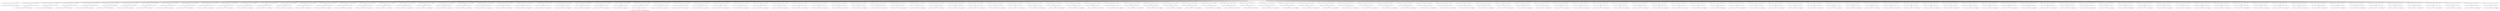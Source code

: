 digraph tree {
    "[18, 3, 7, 16, 17, 12, 16, 0, 0, 0, 0, 0, 0, 0, 4, 0, 0, 0, 0]";
    "[0, 0, 0, 0, 0, 0, 0, -18, -3, -7, -16, -17, -12, -16, 0, -4, 0, 0, 0]";
    "[0, 0, 0, 0, 0, 0, 0, -18, -3, -7, -16, -17, -12, -16, 0, 0, -4, 0, 0]";
    "[0, 0, 0, 0, 0, 0, 0, -18, -3, -7, -16, -17, -12, -16, 0, 0, -4, 0, 0]";
    "[0, 0, 0, 0, 0, 0, 0, -18, -3, -7, -16, -17, -12, 16, 0, -4, 0, 0, 0]";
    "[0, 0, 0, 0, 0, 0, 0, -18, -3, -7, -16, -17, -12, 0, 0, 0, 12, 0, 0]";
    "[0, 0, 0, 0, 0, 0, 0, -18, -3, -7, -16, -17, -12, 0, 0, 0, 0, -12, 0]";
    "[0, 0, 0, 0, 0, 0, 0, -18, -3, -7, -16, -17, -12, 0, 0, 0, 0, -12, 0]";
    "[0, 0, 0, 0, 0, 0, 0, -18, -3, -7, -16, -17, 12, -16, 0, -4, 0, 0, 0]";
    "[0, 0, 0, 0, 0, 0, 0, -18, -3, -7, -16, -17, 0, -16, 0, 0, 8, 0, 0]";
    "[0, 0, 0, 0, 0, 0, 0, -18, -3, -7, -16, -17, 0, -16, 0, 0, 0, -8, 0]";
    "[0, 0, 0, 0, 0, 0, 0, -18, -3, -7, -16, -17, 0, -16, 0, 0, 0, -8, 0]";
    "[0, 0, 0, 0, 0, 0, 0, -18, -3, -7, -16, -17, 12, 16, 0, -4, 0, 0, 0]";
    "[0, 0, 0, 0, 0, 0, 0, -18, -3, -7, -16, -17, 0, 0, 0, 0, 24, 0, 0]";
    "[0, 0, 0, 0, 0, 0, 0, -18, -3, -7, -16, -17, 0, 0, 0, 0, 0, -24, 0]";
    "[0, 0, 0, 0, 0, 0, 0, -18, -3, -7, -16, -17, 0, 0, 0, 0, 0, -24, 0]";
    "[0, 0, 0, 0, 0, 0, 0, -18, -3, -7, -16, 17, -12, -16, 0, -4, 0, 0, 0]";
    "[0, 0, 0, 0, 0, 0, 0, -18, -3, -7, -16, 0, -12, -16, 0, 0, 13, 0, 0]";
    "[0, 0, 0, 0, 0, 0, 0, -18, -3, -7, -16, 0, -12, -16, 0, 0, 0, -13, 0]";
    "[0, 0, 0, 0, 0, 0, 0, -18, -3, -7, -16, 0, -12, -16, 0, 0, 0, -13, 0]";
    "[0, 0, 0, 0, 0, 0, 0, -18, -3, -7, -16, 17, -12, 16, 0, -4, 0, 0, 0]";
    "[0, 0, 0, 0, 0, 0, 0, -18, -3, -7, -16, 0, -12, 0, 0, 0, 29, 0, 0]";
    "[0, 0, 0, 0, 0, 0, 0, -18, -3, -7, -16, 0, -12, 0, 0, 0, 0, -29, 0]";
    "[0, 0, 0, 0, 0, 0, 0, -18, -3, -7, -16, 0, -12, 0, 0, 0, 0, -29, 0]";
    "[0, 0, 0, 0, 0, 0, 0, -18, -3, -7, -16, 17, 12, -16, 0, -4, 0, 0, 0]";
    "[0, 0, 0, 0, 0, 0, 0, -18, -3, -7, -16, 0, 0, -16, 0, 0, 25, 0, 0]";
    "[0, 0, 0, 0, 0, 0, 0, -18, -3, -7, -16, 0, 0, -16, 0, 0, 0, -25, 0]";
    "[0, 0, 0, 0, 0, 0, 0, -18, -3, -7, -16, 0, 0, -16, 0, 0, 0, -25, 0]";
    "[0, 0, 0, 0, 0, 0, 0, -18, -3, -7, -16, 17, 12, 16, 0, -4, 0, 0, 0]";
    "[0, 0, 0, 0, 0, 0, 0, -18, -3, -7, -16, 0, 0, 0, 0, 0, 41, 0, 0]";
    "[0, 0, 0, 0, 0, 0, 0, -18, -3, -7, -16, 0, 0, 0, 0, 0, 0, -41, 0]";
    "[0, 0, 0, 0, 0, 0, 0, -18, -3, -7, -16, 0, 0, 0, 0, 0, 0, -41, 0]";
    "[0, 0, 0, 0, 0, 0, 0, -18, -3, -7, 16, -17, -12, -16, 0, -4, 0, 0, 0]";
    "[0, 0, 0, 0, 0, 0, 0, -18, -3, -7, 0, -17, -12, -16, 0, 0, 12, 0, 0]";
    "[0, 0, 0, 0, 0, 0, 0, -18, -3, -7, 0, -17, -12, -16, 0, 0, 0, -12, 0]";
    "[0, 0, 0, 0, 0, 0, 0, -18, -3, -7, 0, -17, -12, -16, 0, 0, 0, -12, 0]";
    "[0, 0, 0, 0, 0, 0, 0, -18, -3, -7, 16, -17, -12, 16, 0, -4, 0, 0, 0]";
    "[0, 0, 0, 0, 0, 0, 0, -18, -3, -7, 0, -17, -12, 0, 0, 0, 28, 0, 0]";
    "[0, 0, 0, 0, 0, 0, 0, -18, -3, -7, 0, -17, -12, 0, 0, 0, 0, -28, 0]";
    "[0, 0, 0, 0, 0, 0, 0, -18, -3, -7, 0, -17, -12, 0, 0, 0, 0, -28, 0]";
    "[0, 0, 0, 0, 0, 0, 0, -18, -3, -7, 16, -17, 12, -16, 0, -4, 0, 0, 0]";
    "[0, 0, 0, 0, 0, 0, 0, -18, -3, -7, 0, -17, 0, -16, 0, 0, 24, 0, 0]";
    "[0, 0, 0, 0, 0, 0, 0, -18, -3, -7, 0, -17, 0, -16, 0, 0, 0, -24, 0]";
    "[0, 0, 0, 0, 0, 0, 0, -18, -3, -7, 0, -17, 0, -16, 0, 0, 0, -24, 0]";
    "[0, 0, 0, 0, 0, 0, 0, -18, -3, -7, 16, -17, 12, 16, 0, -4, 0, 0, 0]";
    "[0, 0, 0, 0, 0, 0, 0, -18, -3, -7, 0, -17, 0, 0, 0, 0, 40, 0, 0]";
    "[0, 0, 0, 0, 0, 0, 0, -18, -3, -7, 0, -17, 0, 0, 0, 0, 0, -40, 0]";
    "[0, 0, 0, 0, 0, 0, 0, -18, -3, -7, 0, -17, 0, 0, 0, 0, 0, -40, 0]";
    "[0, 0, 0, 0, 0, 0, 0, -18, -3, -7, 16, 17, -12, -16, 0, -4, 0, 0, 0]";
    "[0, 0, 0, 0, 0, 0, 0, -18, -3, -7, 0, 0, -12, -16, 0, 0, 29, 0, 0]";
    "[0, 0, 0, 0, 0, 0, 0, -18, -3, -7, 0, 0, -12, -16, 0, 0, 0, -29, 0]";
    "[0, 0, 0, 0, 0, 0, 0, -18, -3, -7, 0, 0, -12, -16, 0, 0, 0, -29, 0]";
    "[0, 0, 0, 0, 0, 0, 0, -18, -3, -7, 16, 17, -12, 16, 0, -4, 0, 0, 0]";
    "[0, 0, 0, 0, 0, 0, 0, -18, -3, -7, 0, 0, -12, 0, 0, 0, 45, 0, 0]";
    "[0, 0, 0, 0, 0, 0, 0, -18, -3, -7, 0, 0, -12, 0, 0, 0, 0, -45, 0]";
    "[0, 0, 0, 0, 0, 0, 0, -18, -3, -7, 0, 0, -12, 0, 0, 0, 0, -45, 0]";
    "[0, 0, 0, 0, 0, 0, 0, -18, -3, -7, 16, 17, 12, -16, 0, -4, 0, 0, 0]";
    "[0, 0, 0, 0, 0, 0, 0, -18, -3, -7, 0, 0, 0, -16, 0, 0, 41, 0, 0]";
    "[0, 0, 0, 0, 0, 0, 0, -18, -3, -7, 0, 0, 0, -16, 0, 0, 0, -41, 0]";
    "[0, 0, 0, 0, 0, 0, 0, -18, -3, -7, 0, 0, 0, -16, 0, 0, 0, -41, 0]";
    "[0, 0, 0, 0, 0, 0, 0, -18, -3, -7, 16, 17, 12, 16, 0, -4, 0, 0, 0]";
    "[0, 0, 0, 0, 0, 0, 0, -18, -3, -7, 0, 0, 0, 0, 0, 0, 57, 0, 0]";
    "[0, 0, 0, 0, 0, 0, 0, -18, -3, -7, 0, 0, 0, 0, 0, 0, 0, -57, 0]";
    "[0, 0, 0, 0, 0, 0, 0, -18, -3, -7, 0, 0, 0, 0, 0, 0, 0, -57, 0]";
    "[0, 0, 0, 0, 0, 0, 0, -18, -3, 7, -16, -17, -12, -16, 0, -4, 0, 0, 0]";
    "[0, 0, 0, 0, 0, 0, 0, -18, -3, 0, -16, -17, -12, -16, 0, 0, 3, 0, 0]";
    "[0, 0, 0, 0, 0, 0, 0, -18, -3, 0, -16, -17, -12, -16, 0, 0, 0, -3, 0]";
    "[0, 0, 0, 0, 0, 0, 0, -18, -3, 0, -16, -17, -12, -16, 0, 0, 0, -3, 0]";
    "[0, 0, 0, 0, 0, 0, 0, -18, -3, 7, -16, -17, -12, 16, 0, -4, 0, 0, 0]";
    "[0, 0, 0, 0, 0, 0, 0, -18, -3, 0, -16, -17, -12, 0, 0, 0, 19, 0, 0]";
    "[0, 0, 0, 0, 0, 0, 0, -18, -3, 0, -16, -17, -12, 0, 0, 0, 0, -19, 0]";
    "[0, 0, 0, 0, 0, 0, 0, -18, -3, 0, -16, -17, -12, 0, 0, 0, 0, -19, 0]";
    "[0, 0, 0, 0, 0, 0, 0, -18, -3, 7, -16, -17, 12, -16, 0, -4, 0, 0, 0]";
    "[0, 0, 0, 0, 0, 0, 0, -18, -3, 0, -16, -17, 0, -16, 0, 0, 15, 0, 0]";
    "[0, 0, 0, 0, 0, 0, 0, -18, -3, 0, -16, -17, 0, -16, 0, 0, 0, -15, 0]";
    "[0, 0, 0, 0, 0, 0, 0, -18, -3, 0, -16, -17, 0, -16, 0, 0, 0, -15, 0]";
    "[0, 0, 0, 0, 0, 0, 0, -18, -3, 7, -16, -17, 12, 16, 0, -4, 0, 0, 0]";
    "[0, 0, 0, 0, 0, 0, 0, -18, -3, 0, -16, -17, 0, 0, 0, 0, 31, 0, 0]";
    "[0, 0, 0, 0, 0, 0, 0, -18, -3, 0, -16, -17, 0, 0, 0, 0, 0, -31, 0]";
    "[0, 0, 0, 0, 0, 0, 0, -18, -3, 0, -16, -17, 0, 0, 0, 0, 0, -31, 0]";
    "[0, 0, 0, 0, 0, 0, 0, -18, -3, 7, -16, 17, -12, -16, 0, -4, 0, 0, 0]";
    "[0, 0, 0, 0, 0, 0, 0, -18, -3, 0, -16, 0, -12, -16, 0, 0, 20, 0, 0]";
    "[0, 0, 0, 0, 0, 0, 0, -18, -3, 0, -16, 0, -12, -16, 0, 0, 0, -20, 0]";
    "[0, 0, 0, 0, 0, 0, 0, -18, -3, 0, -16, 0, -12, -16, 0, 0, 0, -20, 0]";
    "[0, 0, 0, 0, 0, 0, 0, -18, -3, 7, -16, 17, -12, 16, 0, -4, 0, 0, 0]";
    "[0, 0, 0, 0, 0, 0, 0, -18, -3, 0, -16, 0, -12, 0, 0, 0, 36, 0, 0]";
    "[0, 0, 0, 0, 0, 0, 0, -18, -3, 0, -16, 0, -12, 0, 0, 0, 0, -36, 0]";
    "[0, 0, 0, 0, 0, 0, 0, -18, -3, 0, -16, 0, -12, 0, 0, 0, 0, -36, 0]";
    "[0, 0, 0, 0, 0, 0, 0, -18, -3, 7, -16, 17, 12, -16, 0, -4, 0, 0, 0]";
    "[0, 0, 0, 0, 0, 0, 0, -18, -3, 0, -16, 0, 0, -16, 0, 0, 32, 0, 0]";
    "[0, 0, 0, 0, 0, 0, 0, -18, -3, 0, -16, 0, 0, -16, 0, 0, 0, -32, 0]";
    "[0, 0, 0, 0, 0, 0, 0, -18, -3, 0, -16, 0, 0, -16, 0, 0, 0, -32, 0]";
    "[0, 0, 0, 0, 0, 0, 0, -18, -3, 7, -16, 17, 12, 16, 0, -4, 0, 0, 0]";
    "[0, 0, 0, 0, 0, 0, 0, -18, -3, 0, -16, 0, 0, 0, 0, 0, 48, 0, 0]";
    "[0, 0, 0, 0, 0, 0, 0, -18, -3, 0, -16, 0, 0, 0, 0, 0, 0, -48, 0]";
    "[0, 0, 0, 0, 0, 0, 0, -18, -3, 0, -16, 0, 0, 0, 0, 0, 0, -48, 0]";
    "[0, 0, 0, 0, 0, 0, 0, -18, -3, 7, 16, -17, -12, -16, 0, -4, 0, 0, 0]";
    "[0, 0, 0, 0, 0, 0, 0, -18, -3, 0, 0, -17, -12, -16, 0, 0, 19, 0, 0]";
    "[0, 0, 0, 0, 0, 0, 0, -18, -3, 0, 0, -17, -12, -16, 0, 0, 0, -19, 0]";
    "[0, 0, 0, 0, 0, 0, 0, -18, -3, 0, 0, -17, -12, -16, 0, 0, 0, -19, 0]";
    "[0, 0, 0, 0, 0, 0, 0, -18, -3, 7, 16, -17, -12, 16, 0, -4, 0, 0, 0]";
    "[0, 0, 0, 0, 0, 0, 0, -18, -3, 0, 0, -17, -12, 0, 0, 0, 35, 0, 0]";
    "[0, 0, 0, 0, 0, 0, 0, -18, -3, 0, 0, -17, -12, 0, 0, 0, 0, -35, 0]";
    "[0, 0, 0, 0, 0, 0, 0, -18, -3, 0, 0, -17, -12, 0, 0, 0, 0, -35, 0]";
    "[0, 0, 0, 0, 0, 0, 0, -18, -3, 7, 16, -17, 12, -16, 0, -4, 0, 0, 0]";
    "[0, 0, 0, 0, 0, 0, 0, -18, -3, 0, 0, -17, 0, -16, 0, 0, 31, 0, 0]";
    "[0, 0, 0, 0, 0, 0, 0, -18, -3, 0, 0, -17, 0, -16, 0, 0, 0, -31, 0]";
    "[0, 0, 0, 0, 0, 0, 0, -18, -3, 0, 0, -17, 0, -16, 0, 0, 0, -31, 0]";
    "[0, 0, 0, 0, 0, 0, 0, -18, -3, 7, 16, -17, 12, 16, 0, -4, 0, 0, 0]";
    "[0, 0, 0, 0, 0, 0, 0, -18, -3, 0, 0, -17, 0, 0, 0, 0, 47, 0, 0]";
    "[0, 0, 0, 0, 0, 0, 0, -18, -3, 0, 0, -17, 0, 0, 0, 0, 0, -47, 0]";
    "[0, 0, 0, 0, 0, 0, 0, -18, -3, 0, 0, -17, 0, 0, 0, 0, 0, -47, 0]";
    "[0, 0, 0, 0, 0, 0, 0, -18, -3, 7, 16, 17, -12, -16, 0, -4, 0, 0, 0]";
    "[0, 0, 0, 0, 0, 0, 0, -18, -3, 0, 0, 0, -12, -16, 0, 0, 36, 0, 0]";
    "[0, 0, 0, 0, 0, 0, 0, -18, -3, 0, 0, 0, -12, -16, 0, 0, 0, -36, 0]";
    "[0, 0, 0, 0, 0, 0, 0, -18, -3, 0, 0, 0, -12, -16, 0, 0, 0, -36, 0]";
    "[0, 0, 0, 0, 0, 0, 0, -18, -3, 7, 16, 17, -12, 16, 0, -4, 0, 0, 0]";
    "[0, 0, 0, 0, 0, 0, 0, -18, -3, 0, 0, 0, -12, 0, 0, 0, 52, 0, 0]";
    "[0, 0, 0, 0, 0, 0, 0, -18, -3, 0, 0, 0, -12, 0, 0, 0, 0, -52, 0]";
    "[0, 0, 0, 0, 0, 0, 0, -18, -3, 0, 0, 0, -12, 0, 0, 0, 0, -52, 0]";
    "[0, 0, 0, 0, 0, 0, 0, -18, -3, 7, 16, 17, 12, -16, 0, -4, 0, 0, 0]";
    "[0, 0, 0, 0, 0, 0, 0, -18, -3, 0, 0, 0, 0, -16, 0, 0, 48, 0, 0]";
    "[0, 0, 0, 0, 0, 0, 0, -18, -3, 0, 0, 0, 0, -16, 0, 0, 0, -48, 0]";
    "[0, 0, 0, 0, 0, 0, 0, -18, -3, 0, 0, 0, 0, -16, 0, 0, 0, -48, 0]";
    "[0, 0, 0, 0, 0, 0, 0, -18, -3, 7, 16, 17, 12, 16, 0, -4, 0, 0, 0]";
    "[0, 0, 0, 0, 0, 0, 0, -18, -3, 0, 0, 0, 0, 0, 0, 0, 64, 0, 0]";
    "[0, 0, 0, 0, 0, 0, 0, -18, -3, 0, 0, 0, 0, 0, 0, 0, 0, -64, 0]";
    "[0, 0, 0, 0, 0, 0, 0, -18, -3, 0, 0, 0, 0, 0, 0, 0, 0, -64, 0]";
    "[0, 0, 0, 0, 0, 0, 0, -18, 3, -7, -16, -17, -12, -16, 0, -4, 0, 0, 0]";
    "[0, 0, 0, 0, 0, 0, 0, -18, 0, -7, -16, -17, -12, -16, 0, 0, -1, 0, 0]";
    "[0, 0, 0, 0, 0, 0, 0, -18, 0, -7, -16, -17, -12, -16, 0, 0, 0, 1, 0]";
    "[0, 0, 0, 0, 0, 0, 0, -18, 0, -7, -16, -17, -12, -16, 0, 0, 0, 0, 1]";
    "[0, 0, 0, 0, 0, 0, 0, -18, 0, -7, -16, -17, -12, -16, 0, 0, 0, 0, 1]";
    "[0, 0, 0, 0, 0, 0, 0, -18, 3, -7, -16, -17, -12, 16, 0, -4, 0, 0, 0]";
    "[0, 0, 0, 0, 0, 0, 0, -18, 0, -7, -16, -17, -12, 0, 0, 0, 15, 0, 0]";
    "[0, 0, 0, 0, 0, 0, 0, -18, 0, -7, -16, -17, -12, 0, 0, 0, 0, -15, 0]";
    "[0, 0, 0, 0, 0, 0, 0, -18, 0, -7, -16, -17, -12, 0, 0, 0, 0, -15, 0]";
    "[0, 0, 0, 0, 0, 0, 0, -18, 3, -7, -16, -17, 12, -16, 0, -4, 0, 0, 0]";
    "[0, 0, 0, 0, 0, 0, 0, -18, 0, -7, -16, -17, 0, -16, 0, 0, 11, 0, 0]";
    "[0, 0, 0, 0, 0, 0, 0, -18, 0, -7, -16, -17, 0, -16, 0, 0, 0, -11, 0]";
    "[0, 0, 0, 0, 0, 0, 0, -18, 0, -7, -16, -17, 0, -16, 0, 0, 0, -11, 0]";
    "[0, 0, 0, 0, 0, 0, 0, -18, 3, -7, -16, -17, 12, 16, 0, -4, 0, 0, 0]";
    "[0, 0, 0, 0, 0, 0, 0, -18, 0, -7, -16, -17, 0, 0, 0, 0, 27, 0, 0]";
    "[0, 0, 0, 0, 0, 0, 0, -18, 0, -7, -16, -17, 0, 0, 0, 0, 0, -27, 0]";
    "[0, 0, 0, 0, 0, 0, 0, -18, 0, -7, -16, -17, 0, 0, 0, 0, 0, -27, 0]";
    "[0, 0, 0, 0, 0, 0, 0, -18, 3, -7, -16, 17, -12, -16, 0, -4, 0, 0, 0]";
    "[0, 0, 0, 0, 0, 0, 0, -18, 0, -7, -16, 0, -12, -16, 0, 0, 16, 0, 0]";
    "[0, 0, 0, 0, 0, 0, 0, -18, 0, -7, -16, 0, -12, -16, 0, 0, 0, -16, 0]";
    "[0, 0, 0, 0, 0, 0, 0, -18, 0, -7, -16, 0, -12, -16, 0, 0, 0, -16, 0]";
    "[0, 0, 0, 0, 0, 0, 0, -18, 3, -7, -16, 17, -12, 16, 0, -4, 0, 0, 0]";
    "[0, 0, 0, 0, 0, 0, 0, -18, 0, -7, -16, 0, -12, 0, 0, 0, 32, 0, 0]";
    "[0, 0, 0, 0, 0, 0, 0, -18, 0, -7, -16, 0, -12, 0, 0, 0, 0, -32, 0]";
    "[0, 0, 0, 0, 0, 0, 0, -18, 0, -7, -16, 0, -12, 0, 0, 0, 0, -32, 0]";
    "[0, 0, 0, 0, 0, 0, 0, -18, 3, -7, -16, 17, 12, -16, 0, -4, 0, 0, 0]";
    "[0, 0, 0, 0, 0, 0, 0, -18, 0, -7, -16, 0, 0, -16, 0, 0, 28, 0, 0]";
    "[0, 0, 0, 0, 0, 0, 0, -18, 0, -7, -16, 0, 0, -16, 0, 0, 0, -28, 0]";
    "[0, 0, 0, 0, 0, 0, 0, -18, 0, -7, -16, 0, 0, -16, 0, 0, 0, -28, 0]";
    "[0, 0, 0, 0, 0, 0, 0, -18, 3, -7, -16, 17, 12, 16, 0, -4, 0, 0, 0]";
    "[0, 0, 0, 0, 0, 0, 0, -18, 0, -7, -16, 0, 0, 0, 0, 0, 44, 0, 0]";
    "[0, 0, 0, 0, 0, 0, 0, -18, 0, -7, -16, 0, 0, 0, 0, 0, 0, -44, 0]";
    "[0, 0, 0, 0, 0, 0, 0, -18, 0, -7, -16, 0, 0, 0, 0, 0, 0, -44, 0]";
    "[0, 0, 0, 0, 0, 0, 0, -18, 3, -7, 16, -17, -12, -16, 0, -4, 0, 0, 0]";
    "[0, 0, 0, 0, 0, 0, 0, -18, 0, -7, 0, -17, -12, -16, 0, 0, 15, 0, 0]";
    "[0, 0, 0, 0, 0, 0, 0, -18, 0, -7, 0, -17, -12, -16, 0, 0, 0, -15, 0]";
    "[0, 0, 0, 0, 0, 0, 0, -18, 0, -7, 0, -17, -12, -16, 0, 0, 0, -15, 0]";
    "[0, 0, 0, 0, 0, 0, 0, -18, 3, -7, 16, -17, -12, 16, 0, -4, 0, 0, 0]";
    "[0, 0, 0, 0, 0, 0, 0, -18, 0, -7, 0, -17, -12, 0, 0, 0, 31, 0, 0]";
    "[0, 0, 0, 0, 0, 0, 0, -18, 0, -7, 0, -17, -12, 0, 0, 0, 0, -31, 0]";
    "[0, 0, 0, 0, 0, 0, 0, -18, 0, -7, 0, -17, -12, 0, 0, 0, 0, -31, 0]";
    "[0, 0, 0, 0, 0, 0, 0, -18, 3, -7, 16, -17, 12, -16, 0, -4, 0, 0, 0]";
    "[0, 0, 0, 0, 0, 0, 0, -18, 0, -7, 0, -17, 0, -16, 0, 0, 27, 0, 0]";
    "[0, 0, 0, 0, 0, 0, 0, -18, 0, -7, 0, -17, 0, -16, 0, 0, 0, -27, 0]";
    "[0, 0, 0, 0, 0, 0, 0, -18, 0, -7, 0, -17, 0, -16, 0, 0, 0, -27, 0]";
    "[0, 0, 0, 0, 0, 0, 0, -18, 3, -7, 16, -17, 12, 16, 0, -4, 0, 0, 0]";
    "[0, 0, 0, 0, 0, 0, 0, -18, 0, -7, 0, -17, 0, 0, 0, 0, 43, 0, 0]";
    "[0, 0, 0, 0, 0, 0, 0, -18, 0, -7, 0, -17, 0, 0, 0, 0, 0, -43, 0]";
    "[0, 0, 0, 0, 0, 0, 0, -18, 0, -7, 0, -17, 0, 0, 0, 0, 0, -43, 0]";
    "[0, 0, 0, 0, 0, 0, 0, -18, 3, -7, 16, 17, -12, -16, 0, -4, 0, 0, 0]";
    "[0, 0, 0, 0, 0, 0, 0, -18, 0, -7, 0, 0, -12, -16, 0, 0, 32, 0, 0]";
    "[0, 0, 0, 0, 0, 0, 0, -18, 0, -7, 0, 0, -12, -16, 0, 0, 0, -32, 0]";
    "[0, 0, 0, 0, 0, 0, 0, -18, 0, -7, 0, 0, -12, -16, 0, 0, 0, -32, 0]";
    "[0, 0, 0, 0, 0, 0, 0, -18, 3, -7, 16, 17, -12, 16, 0, -4, 0, 0, 0]";
    "[0, 0, 0, 0, 0, 0, 0, -18, 0, -7, 0, 0, -12, 0, 0, 0, 48, 0, 0]";
    "[0, 0, 0, 0, 0, 0, 0, -18, 0, -7, 0, 0, -12, 0, 0, 0, 0, -48, 0]";
    "[0, 0, 0, 0, 0, 0, 0, -18, 0, -7, 0, 0, -12, 0, 0, 0, 0, -48, 0]";
    "[0, 0, 0, 0, 0, 0, 0, -18, 3, -7, 16, 17, 12, -16, 0, -4, 0, 0, 0]";
    "[0, 0, 0, 0, 0, 0, 0, -18, 0, -7, 0, 0, 0, -16, 0, 0, 44, 0, 0]";
    "[0, 0, 0, 0, 0, 0, 0, -18, 0, -7, 0, 0, 0, -16, 0, 0, 0, -44, 0]";
    "[0, 0, 0, 0, 0, 0, 0, -18, 0, -7, 0, 0, 0, -16, 0, 0, 0, -44, 0]";
    "[0, 0, 0, 0, 0, 0, 0, -18, 3, -7, 16, 17, 12, 16, 0, -4, 0, 0, 0]";
    "[0, 0, 0, 0, 0, 0, 0, -18, 0, -7, 0, 0, 0, 0, 0, 0, 60, 0, 0]";
    "[0, 0, 0, 0, 0, 0, 0, -18, 0, -7, 0, 0, 0, 0, 0, 0, 0, -60, 0]";
    "[0, 0, 0, 0, 0, 0, 0, -18, 0, -7, 0, 0, 0, 0, 0, 0, 0, -60, 0]";
    "[0, 0, 0, 0, 0, 0, 0, -18, 3, 7, -16, -17, -12, -16, 0, -4, 0, 0, 0]";
    "[0, 0, 0, 0, 0, 0, 0, -18, 0, 0, -16, -17, -12, -16, 0, 0, 6, 0, 0]";
    "[0, 0, 0, 0, 0, 0, 0, -18, 0, 0, -16, -17, -12, -16, 0, 0, 0, -6, 0]";
    "[0, 0, 0, 0, 0, 0, 0, -18, 0, 0, -16, -17, -12, -16, 0, 0, 0, -6, 0]";
    "[0, 0, 0, 0, 0, 0, 0, -18, 3, 7, -16, -17, -12, 16, 0, -4, 0, 0, 0]";
    "[0, 0, 0, 0, 0, 0, 0, -18, 0, 0, -16, -17, -12, 0, 0, 0, 22, 0, 0]";
    "[0, 0, 0, 0, 0, 0, 0, -18, 0, 0, -16, -17, -12, 0, 0, 0, 0, -22, 0]";
    "[0, 0, 0, 0, 0, 0, 0, -18, 0, 0, -16, -17, -12, 0, 0, 0, 0, -22, 0]";
    "[0, 0, 0, 0, 0, 0, 0, -18, 3, 7, -16, -17, 12, -16, 0, -4, 0, 0, 0]";
    "[0, 0, 0, 0, 0, 0, 0, -18, 0, 0, -16, -17, 0, -16, 0, 0, 18, 0, 0]";
    "[0, 0, 0, 0, 0, 0, 0, -18, 0, 0, -16, -17, 0, -16, 0, 0, 0, -18, 0]";
    "[0, 0, 0, 0, 0, 0, 0, -18, 0, 0, -16, -17, 0, -16, 0, 0, 0, -18, 0]";
    "[0, 0, 0, 0, 0, 0, 0, -18, 3, 7, -16, -17, 12, 16, 0, -4, 0, 0, 0]";
    "[0, 0, 0, 0, 0, 0, 0, -18, 0, 0, -16, -17, 0, 0, 0, 0, 34, 0, 0]";
    "[0, 0, 0, 0, 0, 0, 0, -18, 0, 0, -16, -17, 0, 0, 0, 0, 0, -34, 0]";
    "[0, 0, 0, 0, 0, 0, 0, -18, 0, 0, -16, -17, 0, 0, 0, 0, 0, -34, 0]";
    "[0, 0, 0, 0, 0, 0, 0, -18, 3, 7, -16, 17, -12, -16, 0, -4, 0, 0, 0]";
    "[0, 0, 0, 0, 0, 0, 0, -18, 0, 0, -16, 0, -12, -16, 0, 0, 23, 0, 0]";
    "[0, 0, 0, 0, 0, 0, 0, -18, 0, 0, -16, 0, -12, -16, 0, 0, 0, -23, 0]";
    "[0, 0, 0, 0, 0, 0, 0, -18, 0, 0, -16, 0, -12, -16, 0, 0, 0, -23, 0]";
    "[0, 0, 0, 0, 0, 0, 0, -18, 3, 7, -16, 17, -12, 16, 0, -4, 0, 0, 0]";
    "[0, 0, 0, 0, 0, 0, 0, -18, 0, 0, -16, 0, -12, 0, 0, 0, 39, 0, 0]";
    "[0, 0, 0, 0, 0, 0, 0, -18, 0, 0, -16, 0, -12, 0, 0, 0, 0, -39, 0]";
    "[0, 0, 0, 0, 0, 0, 0, -18, 0, 0, -16, 0, -12, 0, 0, 0, 0, -39, 0]";
    "[0, 0, 0, 0, 0, 0, 0, -18, 3, 7, -16, 17, 12, -16, 0, -4, 0, 0, 0]";
    "[0, 0, 0, 0, 0, 0, 0, -18, 0, 0, -16, 0, 0, -16, 0, 0, 35, 0, 0]";
    "[0, 0, 0, 0, 0, 0, 0, -18, 0, 0, -16, 0, 0, -16, 0, 0, 0, -35, 0]";
    "[0, 0, 0, 0, 0, 0, 0, -18, 0, 0, -16, 0, 0, -16, 0, 0, 0, -35, 0]";
    "[0, 0, 0, 0, 0, 0, 0, -18, 3, 7, -16, 17, 12, 16, 0, -4, 0, 0, 0]";
    "[0, 0, 0, 0, 0, 0, 0, -18, 0, 0, -16, 0, 0, 0, 0, 0, 51, 0, 0]";
    "[0, 0, 0, 0, 0, 0, 0, -18, 0, 0, -16, 0, 0, 0, 0, 0, 0, -51, 0]";
    "[0, 0, 0, 0, 0, 0, 0, -18, 0, 0, -16, 0, 0, 0, 0, 0, 0, -51, 0]";
    "[0, 0, 0, 0, 0, 0, 0, -18, 3, 7, 16, -17, -12, -16, 0, -4, 0, 0, 0]";
    "[0, 0, 0, 0, 0, 0, 0, -18, 0, 0, 0, -17, -12, -16, 0, 0, 22, 0, 0]";
    "[0, 0, 0, 0, 0, 0, 0, -18, 0, 0, 0, -17, -12, -16, 0, 0, 0, -22, 0]";
    "[0, 0, 0, 0, 0, 0, 0, -18, 0, 0, 0, -17, -12, -16, 0, 0, 0, -22, 0]";
    "[0, 0, 0, 0, 0, 0, 0, -18, 3, 7, 16, -17, -12, 16, 0, -4, 0, 0, 0]";
    "[0, 0, 0, 0, 0, 0, 0, -18, 0, 0, 0, -17, -12, 0, 0, 0, 38, 0, 0]";
    "[0, 0, 0, 0, 0, 0, 0, -18, 0, 0, 0, -17, -12, 0, 0, 0, 0, -38, 0]";
    "[0, 0, 0, 0, 0, 0, 0, -18, 0, 0, 0, -17, -12, 0, 0, 0, 0, -38, 0]";
    "[0, 0, 0, 0, 0, 0, 0, -18, 3, 7, 16, -17, 12, -16, 0, -4, 0, 0, 0]";
    "[0, 0, 0, 0, 0, 0, 0, -18, 0, 0, 0, -17, 0, -16, 0, 0, 34, 0, 0]";
    "[0, 0, 0, 0, 0, 0, 0, -18, 0, 0, 0, -17, 0, -16, 0, 0, 0, -34, 0]";
    "[0, 0, 0, 0, 0, 0, 0, -18, 0, 0, 0, -17, 0, -16, 0, 0, 0, -34, 0]";
    "[0, 0, 0, 0, 0, 0, 0, -18, 3, 7, 16, -17, 12, 16, 0, -4, 0, 0, 0]";
    "[0, 0, 0, 0, 0, 0, 0, -18, 0, 0, 0, -17, 0, 0, 0, 0, 50, 0, 0]";
    "[0, 0, 0, 0, 0, 0, 0, -18, 0, 0, 0, -17, 0, 0, 0, 0, 0, -50, 0]";
    "[0, 0, 0, 0, 0, 0, 0, -18, 0, 0, 0, -17, 0, 0, 0, 0, 0, -50, 0]";
    "[0, 0, 0, 0, 0, 0, 0, -18, 3, 7, 16, 17, -12, -16, 0, -4, 0, 0, 0]";
    "[0, 0, 0, 0, 0, 0, 0, -18, 0, 0, 0, 0, -12, -16, 0, 0, 39, 0, 0]";
    "[0, 0, 0, 0, 0, 0, 0, -18, 0, 0, 0, 0, -12, -16, 0, 0, 0, -39, 0]";
    "[0, 0, 0, 0, 0, 0, 0, -18, 0, 0, 0, 0, -12, -16, 0, 0, 0, -39, 0]";
    "[0, 0, 0, 0, 0, 0, 0, -18, 3, 7, 16, 17, -12, 16, 0, -4, 0, 0, 0]";
    "[0, 0, 0, 0, 0, 0, 0, -18, 0, 0, 0, 0, -12, 0, 0, 0, 55, 0, 0]";
    "[0, 0, 0, 0, 0, 0, 0, -18, 0, 0, 0, 0, -12, 0, 0, 0, 0, -55, 0]";
    "[0, 0, 0, 0, 0, 0, 0, -18, 0, 0, 0, 0, -12, 0, 0, 0, 0, -55, 0]";
    "[0, 0, 0, 0, 0, 0, 0, -18, 3, 7, 16, 17, 12, -16, 0, -4, 0, 0, 0]";
    "[0, 0, 0, 0, 0, 0, 0, -18, 0, 0, 0, 0, 0, -16, 0, 0, 51, 0, 0]";
    "[0, 0, 0, 0, 0, 0, 0, -18, 0, 0, 0, 0, 0, -16, 0, 0, 0, -51, 0]";
    "[0, 0, 0, 0, 0, 0, 0, -18, 0, 0, 0, 0, 0, -16, 0, 0, 0, -51, 0]";
    "[0, 0, 0, 0, 0, 0, 0, -18, 3, 7, 16, 17, 12, 16, 0, -4, 0, 0, 0]";
    "[0, 0, 0, 0, 0, 0, 0, -18, 0, 0, 0, 0, 0, 0, 0, 0, 67, 0, 0]";
    "[0, 0, 0, 0, 0, 0, 0, -18, 0, 0, 0, 0, 0, 0, 0, 0, 0, -67, 0]";
    "[0, 0, 0, 0, 0, 0, 0, -18, 0, 0, 0, 0, 0, 0, 0, 0, 0, -67, 0]";
    "[0, 0, 0, 0, 0, 0, 0, 18, -3, -7, -16, -17, -12, -16, 0, -4, 0, 0, 0]";
    "[0, 0, 0, 0, 0, 0, 0, 0, -3, -7, -16, -17, -12, -16, 0, 0, 14, 0, 0]";
    "[0, 0, 0, 0, 0, 0, 0, 0, -3, -7, -16, -17, -12, -16, 0, 0, 0, -14, 0]";
    "[0, 0, 0, 0, 0, 0, 0, 0, -3, -7, -16, -17, -12, -16, 0, 0, 0, -14, 0]";
    "[0, 0, 0, 0, 0, 0, 0, 18, -3, -7, -16, -17, -12, 16, 0, -4, 0, 0, 0]";
    "[0, 0, 0, 0, 0, 0, 0, 0, -3, -7, -16, -17, -12, 0, 0, 0, 30, 0, 0]";
    "[0, 0, 0, 0, 0, 0, 0, 0, -3, -7, -16, -17, -12, 0, 0, 0, 0, -30, 0]";
    "[0, 0, 0, 0, 0, 0, 0, 0, -3, -7, -16, -17, -12, 0, 0, 0, 0, -30, 0]";
    "[0, 0, 0, 0, 0, 0, 0, 18, -3, -7, -16, -17, 12, -16, 0, -4, 0, 0, 0]";
    "[0, 0, 0, 0, 0, 0, 0, 0, -3, -7, -16, -17, 0, -16, 0, 0, 26, 0, 0]";
    "[0, 0, 0, 0, 0, 0, 0, 0, -3, -7, -16, -17, 0, -16, 0, 0, 0, -26, 0]";
    "[0, 0, 0, 0, 0, 0, 0, 0, -3, -7, -16, -17, 0, -16, 0, 0, 0, -26, 0]";
    "[0, 0, 0, 0, 0, 0, 0, 18, -3, -7, -16, -17, 12, 16, 0, -4, 0, 0, 0]";
    "[0, 0, 0, 0, 0, 0, 0, 0, -3, -7, -16, -17, 0, 0, 0, 0, 42, 0, 0]";
    "[0, 0, 0, 0, 0, 0, 0, 0, -3, -7, -16, -17, 0, 0, 0, 0, 0, -42, 0]";
    "[0, 0, 0, 0, 0, 0, 0, 0, -3, -7, -16, -17, 0, 0, 0, 0, 0, -42, 0]";
    "[0, 0, 0, 0, 0, 0, 0, 18, -3, -7, -16, 17, -12, -16, 0, -4, 0, 0, 0]";
    "[0, 0, 0, 0, 0, 0, 0, 0, -3, -7, -16, 0, -12, -16, 0, 0, 31, 0, 0]";
    "[0, 0, 0, 0, 0, 0, 0, 0, -3, -7, -16, 0, -12, -16, 0, 0, 0, -31, 0]";
    "[0, 0, 0, 0, 0, 0, 0, 0, -3, -7, -16, 0, -12, -16, 0, 0, 0, -31, 0]";
    "[0, 0, 0, 0, 0, 0, 0, 18, -3, -7, -16, 17, -12, 16, 0, -4, 0, 0, 0]";
    "[0, 0, 0, 0, 0, 0, 0, 0, -3, -7, -16, 0, -12, 0, 0, 0, 47, 0, 0]";
    "[0, 0, 0, 0, 0, 0, 0, 0, -3, -7, -16, 0, -12, 0, 0, 0, 0, -47, 0]";
    "[0, 0, 0, 0, 0, 0, 0, 0, -3, -7, -16, 0, -12, 0, 0, 0, 0, -47, 0]";
    "[0, 0, 0, 0, 0, 0, 0, 18, -3, -7, -16, 17, 12, -16, 0, -4, 0, 0, 0]";
    "[0, 0, 0, 0, 0, 0, 0, 0, -3, -7, -16, 0, 0, -16, 0, 0, 43, 0, 0]";
    "[0, 0, 0, 0, 0, 0, 0, 0, -3, -7, -16, 0, 0, -16, 0, 0, 0, -43, 0]";
    "[0, 0, 0, 0, 0, 0, 0, 0, -3, -7, -16, 0, 0, -16, 0, 0, 0, -43, 0]";
    "[0, 0, 0, 0, 0, 0, 0, 18, -3, -7, -16, 17, 12, 16, 0, -4, 0, 0, 0]";
    "[0, 0, 0, 0, 0, 0, 0, 0, -3, -7, -16, 0, 0, 0, 0, 0, 59, 0, 0]";
    "[0, 0, 0, 0, 0, 0, 0, 0, -3, -7, -16, 0, 0, 0, 0, 0, 0, -59, 0]";
    "[0, 0, 0, 0, 0, 0, 0, 0, -3, -7, -16, 0, 0, 0, 0, 0, 0, -59, 0]";
    "[0, 0, 0, 0, 0, 0, 0, 18, -3, -7, 16, -17, -12, -16, 0, -4, 0, 0, 0]";
    "[0, 0, 0, 0, 0, 0, 0, 0, -3, -7, 0, -17, -12, -16, 0, 0, 30, 0, 0]";
    "[0, 0, 0, 0, 0, 0, 0, 0, -3, -7, 0, -17, -12, -16, 0, 0, 0, -30, 0]";
    "[0, 0, 0, 0, 0, 0, 0, 0, -3, -7, 0, -17, -12, -16, 0, 0, 0, -30, 0]";
    "[0, 0, 0, 0, 0, 0, 0, 18, -3, -7, 16, -17, -12, 16, 0, -4, 0, 0, 0]";
    "[0, 0, 0, 0, 0, 0, 0, 0, -3, -7, 0, -17, -12, 0, 0, 0, 46, 0, 0]";
    "[0, 0, 0, 0, 0, 0, 0, 0, -3, -7, 0, -17, -12, 0, 0, 0, 0, -46, 0]";
    "[0, 0, 0, 0, 0, 0, 0, 0, -3, -7, 0, -17, -12, 0, 0, 0, 0, -46, 0]";
    "[0, 0, 0, 0, 0, 0, 0, 18, -3, -7, 16, -17, 12, -16, 0, -4, 0, 0, 0]";
    "[0, 0, 0, 0, 0, 0, 0, 0, -3, -7, 0, -17, 0, -16, 0, 0, 42, 0, 0]";
    "[0, 0, 0, 0, 0, 0, 0, 0, -3, -7, 0, -17, 0, -16, 0, 0, 0, -42, 0]";
    "[0, 0, 0, 0, 0, 0, 0, 0, -3, -7, 0, -17, 0, -16, 0, 0, 0, -42, 0]";
    "[0, 0, 0, 0, 0, 0, 0, 18, -3, -7, 16, -17, 12, 16, 0, -4, 0, 0, 0]";
    "[0, 0, 0, 0, 0, 0, 0, 0, -3, -7, 0, -17, 0, 0, 0, 0, 58, 0, 0]";
    "[0, 0, 0, 0, 0, 0, 0, 0, -3, -7, 0, -17, 0, 0, 0, 0, 0, -58, 0]";
    "[0, 0, 0, 0, 0, 0, 0, 0, -3, -7, 0, -17, 0, 0, 0, 0, 0, -58, 0]";
    "[0, 0, 0, 0, 0, 0, 0, 18, -3, -7, 16, 17, -12, -16, 0, -4, 0, 0, 0]";
    "[0, 0, 0, 0, 0, 0, 0, 0, -3, -7, 0, 0, -12, -16, 0, 0, 47, 0, 0]";
    "[0, 0, 0, 0, 0, 0, 0, 0, -3, -7, 0, 0, -12, -16, 0, 0, 0, -47, 0]";
    "[0, 0, 0, 0, 0, 0, 0, 0, -3, -7, 0, 0, -12, -16, 0, 0, 0, -47, 0]";
    "[0, 0, 0, 0, 0, 0, 0, 18, -3, -7, 16, 17, -12, 16, 0, -4, 0, 0, 0]";
    "[0, 0, 0, 0, 0, 0, 0, 0, -3, -7, 0, 0, -12, 0, 0, 0, 63, 0, 0]";
    "[0, 0, 0, 0, 0, 0, 0, 0, -3, -7, 0, 0, -12, 0, 0, 0, 0, -63, 0]";
    "[0, 0, 0, 0, 0, 0, 0, 0, -3, -7, 0, 0, -12, 0, 0, 0, 0, -63, 0]";
    "[0, 0, 0, 0, 0, 0, 0, 18, -3, -7, 16, 17, 12, -16, 0, -4, 0, 0, 0]";
    "[0, 0, 0, 0, 0, 0, 0, 0, -3, -7, 0, 0, 0, -16, 0, 0, 59, 0, 0]";
    "[0, 0, 0, 0, 0, 0, 0, 0, -3, -7, 0, 0, 0, -16, 0, 0, 0, -59, 0]";
    "[0, 0, 0, 0, 0, 0, 0, 0, -3, -7, 0, 0, 0, -16, 0, 0, 0, -59, 0]";
    "[0, 0, 0, 0, 0, 0, 0, 18, -3, -7, 16, 17, 12, 16, 0, -4, 0, 0, 0]";
    "[0, 0, 0, 0, 0, 0, 0, 0, -3, -7, 0, 0, 0, 0, 0, 0, 75, 0, 0]";
    "[0, 0, 0, 0, 0, 0, 0, 0, -3, -7, 0, 0, 0, 0, 0, 0, 0, -75, 0]";
    "[0, 0, 0, 0, 0, 0, 0, 0, -3, -7, 0, 0, 0, 0, 0, 0, 0, -75, 0]";
    "[0, 0, 0, 0, 0, 0, 0, 18, -3, 7, -16, -17, -12, -16, 0, -4, 0, 0, 0]";
    "[0, 0, 0, 0, 0, 0, 0, 0, -3, 0, -16, -17, -12, -16, 0, 0, 21, 0, 0]";
    "[0, 0, 0, 0, 0, 0, 0, 0, -3, 0, -16, -17, -12, -16, 0, 0, 0, -21, 0]";
    "[0, 0, 0, 0, 0, 0, 0, 0, -3, 0, -16, -17, -12, -16, 0, 0, 0, -21, 0]";
    "[0, 0, 0, 0, 0, 0, 0, 18, -3, 7, -16, -17, -12, 16, 0, -4, 0, 0, 0]";
    "[0, 0, 0, 0, 0, 0, 0, 0, -3, 0, -16, -17, -12, 0, 0, 0, 37, 0, 0]";
    "[0, 0, 0, 0, 0, 0, 0, 0, -3, 0, -16, -17, -12, 0, 0, 0, 0, -37, 0]";
    "[0, 0, 0, 0, 0, 0, 0, 0, -3, 0, -16, -17, -12, 0, 0, 0, 0, -37, 0]";
    "[0, 0, 0, 0, 0, 0, 0, 18, -3, 7, -16, -17, 12, -16, 0, -4, 0, 0, 0]";
    "[0, 0, 0, 0, 0, 0, 0, 0, -3, 0, -16, -17, 0, -16, 0, 0, 33, 0, 0]";
    "[0, 0, 0, 0, 0, 0, 0, 0, -3, 0, -16, -17, 0, -16, 0, 0, 0, -33, 0]";
    "[0, 0, 0, 0, 0, 0, 0, 0, -3, 0, -16, -17, 0, -16, 0, 0, 0, -33, 0]";
    "[0, 0, 0, 0, 0, 0, 0, 18, -3, 7, -16, -17, 12, 16, 0, -4, 0, 0, 0]";
    "[0, 0, 0, 0, 0, 0, 0, 0, -3, 0, -16, -17, 0, 0, 0, 0, 49, 0, 0]";
    "[0, 0, 0, 0, 0, 0, 0, 0, -3, 0, -16, -17, 0, 0, 0, 0, 0, -49, 0]";
    "[0, 0, 0, 0, 0, 0, 0, 0, -3, 0, -16, -17, 0, 0, 0, 0, 0, -49, 0]";
    "[0, 0, 0, 0, 0, 0, 0, 18, -3, 7, -16, 17, -12, -16, 0, -4, 0, 0, 0]";
    "[0, 0, 0, 0, 0, 0, 0, 0, -3, 0, -16, 0, -12, -16, 0, 0, 38, 0, 0]";
    "[0, 0, 0, 0, 0, 0, 0, 0, -3, 0, -16, 0, -12, -16, 0, 0, 0, -38, 0]";
    "[0, 0, 0, 0, 0, 0, 0, 0, -3, 0, -16, 0, -12, -16, 0, 0, 0, -38, 0]";
    "[0, 0, 0, 0, 0, 0, 0, 18, -3, 7, -16, 17, -12, 16, 0, -4, 0, 0, 0]";
    "[0, 0, 0, 0, 0, 0, 0, 0, -3, 0, -16, 0, -12, 0, 0, 0, 54, 0, 0]";
    "[0, 0, 0, 0, 0, 0, 0, 0, -3, 0, -16, 0, -12, 0, 0, 0, 0, -54, 0]";
    "[0, 0, 0, 0, 0, 0, 0, 0, -3, 0, -16, 0, -12, 0, 0, 0, 0, -54, 0]";
    "[0, 0, 0, 0, 0, 0, 0, 18, -3, 7, -16, 17, 12, -16, 0, -4, 0, 0, 0]";
    "[0, 0, 0, 0, 0, 0, 0, 0, -3, 0, -16, 0, 0, -16, 0, 0, 50, 0, 0]";
    "[0, 0, 0, 0, 0, 0, 0, 0, -3, 0, -16, 0, 0, -16, 0, 0, 0, -50, 0]";
    "[0, 0, 0, 0, 0, 0, 0, 0, -3, 0, -16, 0, 0, -16, 0, 0, 0, -50, 0]";
    "[0, 0, 0, 0, 0, 0, 0, 18, -3, 7, -16, 17, 12, 16, 0, -4, 0, 0, 0]";
    "[0, 0, 0, 0, 0, 0, 0, 0, -3, 0, -16, 0, 0, 0, 0, 0, 66, 0, 0]";
    "[0, 0, 0, 0, 0, 0, 0, 0, -3, 0, -16, 0, 0, 0, 0, 0, 0, -66, 0]";
    "[0, 0, 0, 0, 0, 0, 0, 0, -3, 0, -16, 0, 0, 0, 0, 0, 0, -66, 0]";
    "[0, 0, 0, 0, 0, 0, 0, 18, -3, 7, 16, -17, -12, -16, 0, -4, 0, 0, 0]";
    "[0, 0, 0, 0, 0, 0, 0, 0, -3, 0, 0, -17, -12, -16, 0, 0, 37, 0, 0]";
    "[0, 0, 0, 0, 0, 0, 0, 0, -3, 0, 0, -17, -12, -16, 0, 0, 0, -37, 0]";
    "[0, 0, 0, 0, 0, 0, 0, 0, -3, 0, 0, -17, -12, -16, 0, 0, 0, -37, 0]";
    "[0, 0, 0, 0, 0, 0, 0, 18, -3, 7, 16, -17, -12, 16, 0, -4, 0, 0, 0]";
    "[0, 0, 0, 0, 0, 0, 0, 0, -3, 0, 0, -17, -12, 0, 0, 0, 53, 0, 0]";
    "[0, 0, 0, 0, 0, 0, 0, 0, -3, 0, 0, -17, -12, 0, 0, 0, 0, -53, 0]";
    "[0, 0, 0, 0, 0, 0, 0, 0, -3, 0, 0, -17, -12, 0, 0, 0, 0, -53, 0]";
    "[0, 0, 0, 0, 0, 0, 0, 18, -3, 7, 16, -17, 12, -16, 0, -4, 0, 0, 0]";
    "[0, 0, 0, 0, 0, 0, 0, 0, -3, 0, 0, -17, 0, -16, 0, 0, 49, 0, 0]";
    "[0, 0, 0, 0, 0, 0, 0, 0, -3, 0, 0, -17, 0, -16, 0, 0, 0, -49, 0]";
    "[0, 0, 0, 0, 0, 0, 0, 0, -3, 0, 0, -17, 0, -16, 0, 0, 0, -49, 0]";
    "[0, 0, 0, 0, 0, 0, 0, 18, -3, 7, 16, -17, 12, 16, 0, -4, 0, 0, 0]";
    "[0, 0, 0, 0, 0, 0, 0, 0, -3, 0, 0, -17, 0, 0, 0, 0, 65, 0, 0]";
    "[0, 0, 0, 0, 0, 0, 0, 0, -3, 0, 0, -17, 0, 0, 0, 0, 0, -65, 0]";
    "[0, 0, 0, 0, 0, 0, 0, 0, -3, 0, 0, -17, 0, 0, 0, 0, 0, -65, 0]";
    "[0, 0, 0, 0, 0, 0, 0, 18, -3, 7, 16, 17, -12, -16, 0, -4, 0, 0, 0]";
    "[0, 0, 0, 0, 0, 0, 0, 0, -3, 0, 0, 0, -12, -16, 0, 0, 54, 0, 0]";
    "[0, 0, 0, 0, 0, 0, 0, 0, -3, 0, 0, 0, -12, -16, 0, 0, 0, -54, 0]";
    "[0, 0, 0, 0, 0, 0, 0, 0, -3, 0, 0, 0, -12, -16, 0, 0, 0, -54, 0]";
    "[0, 0, 0, 0, 0, 0, 0, 18, -3, 7, 16, 17, -12, 16, 0, -4, 0, 0, 0]";
    "[0, 0, 0, 0, 0, 0, 0, 0, -3, 0, 0, 0, -12, 0, 0, 0, 70, 0, 0]";
    "[0, 0, 0, 0, 0, 0, 0, 0, -3, 0, 0, 0, -12, 0, 0, 0, 0, -70, 0]";
    "[0, 0, 0, 0, 0, 0, 0, 0, -3, 0, 0, 0, -12, 0, 0, 0, 0, -70, 0]";
    "[0, 0, 0, 0, 0, 0, 0, 18, -3, 7, 16, 17, 12, -16, 0, -4, 0, 0, 0]";
    "[0, 0, 0, 0, 0, 0, 0, 0, -3, 0, 0, 0, 0, -16, 0, 0, 66, 0, 0]";
    "[0, 0, 0, 0, 0, 0, 0, 0, -3, 0, 0, 0, 0, -16, 0, 0, 0, -66, 0]";
    "[0, 0, 0, 0, 0, 0, 0, 0, -3, 0, 0, 0, 0, -16, 0, 0, 0, -66, 0]";
    "[0, 0, 0, 0, 0, 0, 0, 18, -3, 7, 16, 17, 12, 16, 0, -4, 0, 0, 0]";
    "[0, 0, 0, 0, 0, 0, 0, 0, -3, 0, 0, 0, 0, 0, 0, 0, 82, 0, 0]";
    "[0, 0, 0, 0, 0, 0, 0, 0, -3, 0, 0, 0, 0, 0, 0, 0, 0, -82, 0]";
    "[0, 0, 0, 0, 0, 0, 0, 0, -3, 0, 0, 0, 0, 0, 0, 0, 0, -82, 0]";
    "[0, 0, 0, 0, 0, 0, 0, 18, 3, -7, -16, -17, -12, -16, 0, -4, 0, 0, 0]";
    "[0, 0, 0, 0, 0, 0, 0, 0, 0, -7, -16, -17, -12, -16, 0, 0, 17, 0, 0]";
    "[0, 0, 0, 0, 0, 0, 0, 0, 0, -7, -16, -17, -12, -16, 0, 0, 0, -17, 0]";
    "[0, 0, 0, 0, 0, 0, 0, 0, 0, -7, -16, -17, -12, -16, 0, 0, 0, -17, 0]";
    "[0, 0, 0, 0, 0, 0, 0, 18, 3, -7, -16, -17, -12, 16, 0, -4, 0, 0, 0]";
    "[0, 0, 0, 0, 0, 0, 0, 0, 0, -7, -16, -17, -12, 0, 0, 0, 33, 0, 0]";
    "[0, 0, 0, 0, 0, 0, 0, 0, 0, -7, -16, -17, -12, 0, 0, 0, 0, -33, 0]";
    "[0, 0, 0, 0, 0, 0, 0, 0, 0, -7, -16, -17, -12, 0, 0, 0, 0, -33, 0]";
    "[0, 0, 0, 0, 0, 0, 0, 18, 3, -7, -16, -17, 12, -16, 0, -4, 0, 0, 0]";
    "[0, 0, 0, 0, 0, 0, 0, 0, 0, -7, -16, -17, 0, -16, 0, 0, 29, 0, 0]";
    "[0, 0, 0, 0, 0, 0, 0, 0, 0, -7, -16, -17, 0, -16, 0, 0, 0, -29, 0]";
    "[0, 0, 0, 0, 0, 0, 0, 0, 0, -7, -16, -17, 0, -16, 0, 0, 0, -29, 0]";
    "[0, 0, 0, 0, 0, 0, 0, 18, 3, -7, -16, -17, 12, 16, 0, -4, 0, 0, 0]";
    "[0, 0, 0, 0, 0, 0, 0, 0, 0, -7, -16, -17, 0, 0, 0, 0, 45, 0, 0]";
    "[0, 0, 0, 0, 0, 0, 0, 0, 0, -7, -16, -17, 0, 0, 0, 0, 0, -45, 0]";
    "[0, 0, 0, 0, 0, 0, 0, 0, 0, -7, -16, -17, 0, 0, 0, 0, 0, -45, 0]";
    "[0, 0, 0, 0, 0, 0, 0, 18, 3, -7, -16, 17, -12, -16, 0, -4, 0, 0, 0]";
    "[0, 0, 0, 0, 0, 0, 0, 0, 0, -7, -16, 0, -12, -16, 0, 0, 34, 0, 0]";
    "[0, 0, 0, 0, 0, 0, 0, 0, 0, -7, -16, 0, -12, -16, 0, 0, 0, -34, 0]";
    "[0, 0, 0, 0, 0, 0, 0, 0, 0, -7, -16, 0, -12, -16, 0, 0, 0, -34, 0]";
    "[0, 0, 0, 0, 0, 0, 0, 18, 3, -7, -16, 17, -12, 16, 0, -4, 0, 0, 0]";
    "[0, 0, 0, 0, 0, 0, 0, 0, 0, -7, -16, 0, -12, 0, 0, 0, 50, 0, 0]";
    "[0, 0, 0, 0, 0, 0, 0, 0, 0, -7, -16, 0, -12, 0, 0, 0, 0, -50, 0]";
    "[0, 0, 0, 0, 0, 0, 0, 0, 0, -7, -16, 0, -12, 0, 0, 0, 0, -50, 0]";
    "[0, 0, 0, 0, 0, 0, 0, 18, 3, -7, -16, 17, 12, -16, 0, -4, 0, 0, 0]";
    "[0, 0, 0, 0, 0, 0, 0, 0, 0, -7, -16, 0, 0, -16, 0, 0, 46, 0, 0]";
    "[0, 0, 0, 0, 0, 0, 0, 0, 0, -7, -16, 0, 0, -16, 0, 0, 0, -46, 0]";
    "[0, 0, 0, 0, 0, 0, 0, 0, 0, -7, -16, 0, 0, -16, 0, 0, 0, -46, 0]";
    "[0, 0, 0, 0, 0, 0, 0, 18, 3, -7, -16, 17, 12, 16, 0, -4, 0, 0, 0]";
    "[0, 0, 0, 0, 0, 0, 0, 0, 0, -7, -16, 0, 0, 0, 0, 0, 62, 0, 0]";
    "[0, 0, 0, 0, 0, 0, 0, 0, 0, -7, -16, 0, 0, 0, 0, 0, 0, -62, 0]";
    "[0, 0, 0, 0, 0, 0, 0, 0, 0, -7, -16, 0, 0, 0, 0, 0, 0, -62, 0]";
    "[0, 0, 0, 0, 0, 0, 0, 18, 3, -7, 16, -17, -12, -16, 0, -4, 0, 0, 0]";
    "[0, 0, 0, 0, 0, 0, 0, 0, 0, -7, 0, -17, -12, -16, 0, 0, 33, 0, 0]";
    "[0, 0, 0, 0, 0, 0, 0, 0, 0, -7, 0, -17, -12, -16, 0, 0, 0, -33, 0]";
    "[0, 0, 0, 0, 0, 0, 0, 0, 0, -7, 0, -17, -12, -16, 0, 0, 0, -33, 0]";
    "[0, 0, 0, 0, 0, 0, 0, 18, 3, -7, 16, -17, -12, 16, 0, -4, 0, 0, 0]";
    "[0, 0, 0, 0, 0, 0, 0, 0, 0, -7, 0, -17, -12, 0, 0, 0, 49, 0, 0]";
    "[0, 0, 0, 0, 0, 0, 0, 0, 0, -7, 0, -17, -12, 0, 0, 0, 0, -49, 0]";
    "[0, 0, 0, 0, 0, 0, 0, 0, 0, -7, 0, -17, -12, 0, 0, 0, 0, -49, 0]";
    "[0, 0, 0, 0, 0, 0, 0, 18, 3, -7, 16, -17, 12, -16, 0, -4, 0, 0, 0]";
    "[0, 0, 0, 0, 0, 0, 0, 0, 0, -7, 0, -17, 0, -16, 0, 0, 45, 0, 0]";
    "[0, 0, 0, 0, 0, 0, 0, 0, 0, -7, 0, -17, 0, -16, 0, 0, 0, -45, 0]";
    "[0, 0, 0, 0, 0, 0, 0, 0, 0, -7, 0, -17, 0, -16, 0, 0, 0, -45, 0]";
    "[0, 0, 0, 0, 0, 0, 0, 18, 3, -7, 16, -17, 12, 16, 0, -4, 0, 0, 0]";
    "[0, 0, 0, 0, 0, 0, 0, 0, 0, -7, 0, -17, 0, 0, 0, 0, 61, 0, 0]";
    "[0, 0, 0, 0, 0, 0, 0, 0, 0, -7, 0, -17, 0, 0, 0, 0, 0, -61, 0]";
    "[0, 0, 0, 0, 0, 0, 0, 0, 0, -7, 0, -17, 0, 0, 0, 0, 0, -61, 0]";
    "[0, 0, 0, 0, 0, 0, 0, 18, 3, -7, 16, 17, -12, -16, 0, -4, 0, 0, 0]";
    "[0, 0, 0, 0, 0, 0, 0, 0, 0, -7, 0, 0, -12, -16, 0, 0, 50, 0, 0]";
    "[0, 0, 0, 0, 0, 0, 0, 0, 0, -7, 0, 0, -12, -16, 0, 0, 0, -50, 0]";
    "[0, 0, 0, 0, 0, 0, 0, 0, 0, -7, 0, 0, -12, -16, 0, 0, 0, -50, 0]";
    "[0, 0, 0, 0, 0, 0, 0, 18, 3, -7, 16, 17, -12, 16, 0, -4, 0, 0, 0]";
    "[0, 0, 0, 0, 0, 0, 0, 0, 0, -7, 0, 0, -12, 0, 0, 0, 66, 0, 0]";
    "[0, 0, 0, 0, 0, 0, 0, 0, 0, -7, 0, 0, -12, 0, 0, 0, 0, -66, 0]";
    "[0, 0, 0, 0, 0, 0, 0, 0, 0, -7, 0, 0, -12, 0, 0, 0, 0, -66, 0]";
    "[0, 0, 0, 0, 0, 0, 0, 18, 3, -7, 16, 17, 12, -16, 0, -4, 0, 0, 0]";
    "[0, 0, 0, 0, 0, 0, 0, 0, 0, -7, 0, 0, 0, -16, 0, 0, 62, 0, 0]";
    "[0, 0, 0, 0, 0, 0, 0, 0, 0, -7, 0, 0, 0, -16, 0, 0, 0, -62, 0]";
    "[0, 0, 0, 0, 0, 0, 0, 0, 0, -7, 0, 0, 0, -16, 0, 0, 0, -62, 0]";
    "[0, 0, 0, 0, 0, 0, 0, 18, 3, -7, 16, 17, 12, 16, 0, -4, 0, 0, 0]";
    "[0, 0, 0, 0, 0, 0, 0, 0, 0, -7, 0, 0, 0, 0, 0, 0, 78, 0, 0]";
    "[0, 0, 0, 0, 0, 0, 0, 0, 0, -7, 0, 0, 0, 0, 0, 0, 0, -78, 0]";
    "[0, 0, 0, 0, 0, 0, 0, 0, 0, -7, 0, 0, 0, 0, 0, 0, 0, -78, 0]";
    "[0, 0, 0, 0, 0, 0, 0, 18, 3, 7, -16, -17, -12, -16, 0, -4, 0, 0, 0]";
    "[0, 0, 0, 0, 0, 0, 0, 0, 0, 0, -16, -17, -12, -16, 0, 0, 24, 0, 0]";
    "[0, 0, 0, 0, 0, 0, 0, 0, 0, 0, -16, -17, -12, -16, 0, 0, 0, -24, 0]";
    "[0, 0, 0, 0, 0, 0, 0, 0, 0, 0, -16, -17, -12, -16, 0, 0, 0, -24, 0]";
    "[0, 0, 0, 0, 0, 0, 0, 18, 3, 7, -16, -17, -12, 16, 0, -4, 0, 0, 0]";
    "[0, 0, 0, 0, 0, 0, 0, 0, 0, 0, -16, -17, -12, 0, 0, 0, 40, 0, 0]";
    "[0, 0, 0, 0, 0, 0, 0, 0, 0, 0, -16, -17, -12, 0, 0, 0, 0, -40, 0]";
    "[0, 0, 0, 0, 0, 0, 0, 0, 0, 0, -16, -17, -12, 0, 0, 0, 0, -40, 0]";
    "[0, 0, 0, 0, 0, 0, 0, 18, 3, 7, -16, -17, 12, -16, 0, -4, 0, 0, 0]";
    "[0, 0, 0, 0, 0, 0, 0, 0, 0, 0, -16, -17, 0, -16, 0, 0, 36, 0, 0]";
    "[0, 0, 0, 0, 0, 0, 0, 0, 0, 0, -16, -17, 0, -16, 0, 0, 0, -36, 0]";
    "[0, 0, 0, 0, 0, 0, 0, 0, 0, 0, -16, -17, 0, -16, 0, 0, 0, -36, 0]";
    "[0, 0, 0, 0, 0, 0, 0, 18, 3, 7, -16, -17, 12, 16, 0, -4, 0, 0, 0]";
    "[0, 0, 0, 0, 0, 0, 0, 0, 0, 0, -16, -17, 0, 0, 0, 0, 52, 0, 0]";
    "[0, 0, 0, 0, 0, 0, 0, 0, 0, 0, -16, -17, 0, 0, 0, 0, 0, -52, 0]";
    "[0, 0, 0, 0, 0, 0, 0, 0, 0, 0, -16, -17, 0, 0, 0, 0, 0, -52, 0]";
    "[0, 0, 0, 0, 0, 0, 0, 18, 3, 7, -16, 17, -12, -16, 0, -4, 0, 0, 0]";
    "[0, 0, 0, 0, 0, 0, 0, 0, 0, 0, -16, 0, -12, -16, 0, 0, 41, 0, 0]";
    "[0, 0, 0, 0, 0, 0, 0, 0, 0, 0, -16, 0, -12, -16, 0, 0, 0, -41, 0]";
    "[0, 0, 0, 0, 0, 0, 0, 0, 0, 0, -16, 0, -12, -16, 0, 0, 0, -41, 0]";
    "[0, 0, 0, 0, 0, 0, 0, 18, 3, 7, -16, 17, -12, 16, 0, -4, 0, 0, 0]";
    "[0, 0, 0, 0, 0, 0, 0, 0, 0, 0, -16, 0, -12, 0, 0, 0, 57, 0, 0]";
    "[0, 0, 0, 0, 0, 0, 0, 0, 0, 0, -16, 0, -12, 0, 0, 0, 0, -57, 0]";
    "[0, 0, 0, 0, 0, 0, 0, 0, 0, 0, -16, 0, -12, 0, 0, 0, 0, -57, 0]";
    "[0, 0, 0, 0, 0, 0, 0, 18, 3, 7, -16, 17, 12, -16, 0, -4, 0, 0, 0]";
    "[0, 0, 0, 0, 0, 0, 0, 0, 0, 0, -16, 0, 0, -16, 0, 0, 53, 0, 0]";
    "[0, 0, 0, 0, 0, 0, 0, 0, 0, 0, -16, 0, 0, -16, 0, 0, 0, -53, 0]";
    "[0, 0, 0, 0, 0, 0, 0, 0, 0, 0, -16, 0, 0, -16, 0, 0, 0, -53, 0]";
    "[0, 0, 0, 0, 0, 0, 0, 18, 3, 7, -16, 17, 12, 16, 0, -4, 0, 0, 0]";
    "[0, 0, 0, 0, 0, 0, 0, 0, 0, 0, -16, 0, 0, 0, 0, 0, 69, 0, 0]";
    "[0, 0, 0, 0, 0, 0, 0, 0, 0, 0, -16, 0, 0, 0, 0, 0, 0, -69, 0]";
    "[0, 0, 0, 0, 0, 0, 0, 0, 0, 0, -16, 0, 0, 0, 0, 0, 0, -69, 0]";
    "[0, 0, 0, 0, 0, 0, 0, 18, 3, 7, 16, -17, -12, -16, 0, -4, 0, 0, 0]";
    "[0, 0, 0, 0, 0, 0, 0, 0, 0, 0, 0, -17, -12, -16, 0, 0, 40, 0, 0]";
    "[0, 0, 0, 0, 0, 0, 0, 0, 0, 0, 0, -17, -12, -16, 0, 0, 0, -40, 0]";
    "[0, 0, 0, 0, 0, 0, 0, 0, 0, 0, 0, -17, -12, -16, 0, 0, 0, -40, 0]";
    "[0, 0, 0, 0, 0, 0, 0, 18, 3, 7, 16, -17, -12, 16, 0, -4, 0, 0, 0]";
    "[0, 0, 0, 0, 0, 0, 0, 0, 0, 0, 0, -17, -12, 0, 0, 0, 56, 0, 0]";
    "[0, 0, 0, 0, 0, 0, 0, 0, 0, 0, 0, -17, -12, 0, 0, 0, 0, -56, 0]";
    "[0, 0, 0, 0, 0, 0, 0, 0, 0, 0, 0, -17, -12, 0, 0, 0, 0, -56, 0]";
    "[0, 0, 0, 0, 0, 0, 0, 18, 3, 7, 16, -17, 12, -16, 0, -4, 0, 0, 0]";
    "[0, 0, 0, 0, 0, 0, 0, 0, 0, 0, 0, -17, 0, -16, 0, 0, 52, 0, 0]";
    "[0, 0, 0, 0, 0, 0, 0, 0, 0, 0, 0, -17, 0, -16, 0, 0, 0, -52, 0]";
    "[0, 0, 0, 0, 0, 0, 0, 0, 0, 0, 0, -17, 0, -16, 0, 0, 0, -52, 0]";
    "[0, 0, 0, 0, 0, 0, 0, 18, 3, 7, 16, -17, 12, 16, 0, -4, 0, 0, 0]";
    "[0, 0, 0, 0, 0, 0, 0, 0, 0, 0, 0, -17, 0, 0, 0, 0, 68, 0, 0]";
    "[0, 0, 0, 0, 0, 0, 0, 0, 0, 0, 0, -17, 0, 0, 0, 0, 0, -68, 0]";
    "[0, 0, 0, 0, 0, 0, 0, 0, 0, 0, 0, -17, 0, 0, 0, 0, 0, -68, 0]";
    "[0, 0, 0, 0, 0, 0, 0, 18, 3, 7, 16, 17, -12, -16, 0, -4, 0, 0, 0]";
    "[0, 0, 0, 0, 0, 0, 0, 0, 0, 0, 0, 0, -12, -16, 0, 0, 57, 0, 0]";
    "[0, 0, 0, 0, 0, 0, 0, 0, 0, 0, 0, 0, -12, -16, 0, 0, 0, -57, 0]";
    "[0, 0, 0, 0, 0, 0, 0, 0, 0, 0, 0, 0, -12, -16, 0, 0, 0, -57, 0]";
    "[0, 0, 0, 0, 0, 0, 0, 18, 3, 7, 16, 17, -12, 16, 0, -4, 0, 0, 0]";
    "[0, 0, 0, 0, 0, 0, 0, 0, 0, 0, 0, 0, -12, 0, 0, 0, 73, 0, 0]";
    "[0, 0, 0, 0, 0, 0, 0, 0, 0, 0, 0, 0, -12, 0, 0, 0, 0, -73, 0]";
    "[0, 0, 0, 0, 0, 0, 0, 0, 0, 0, 0, 0, -12, 0, 0, 0, 0, -73, 0]";
    "[0, 0, 0, 0, 0, 0, 0, 18, 3, 7, 16, 17, 12, -16, 0, -4, 0, 0, 0]";
    "[0, 0, 0, 0, 0, 0, 0, 0, 0, 0, 0, 0, 0, -16, 0, 0, 69, 0, 0]";
    "[0, 0, 0, 0, 0, 0, 0, 0, 0, 0, 0, 0, 0, -16, 0, 0, 0, -69, 0]";
    "[0, 0, 0, 0, 0, 0, 0, 0, 0, 0, 0, 0, 0, -16, 0, 0, 0, -69, 0]";
    "[0, 0, 0, 0, 0, 0, 0, 18, 3, 7, 16, 17, 12, 16, 0, -4, 0, 0, 0]";
    "[0, 0, 0, 0, 0, 0, 0, 0, 0, 0, 0, 0, 0, 0, 0, 0, 85, 0, 0]";
    "[0, 0, 0, 0, 0, 0, 0, 0, 0, 0, 0, 0, 0, 0, 0, 0, 0, -85, 0]";
    "[0, 0, 0, 0, 0, 0, 0, 0, 0, 0, 0, 0, 0, 0, 0, 0, 0, -85, 0]";
    "[18, 3, 7, 16, 17, 12, 16, 0, 0, 0, 0, 0, 0, 0, 4, 0, 0, 0, 0]" -> "[0, 0, 0, 0, 0, 0, 0, -18, -3, -7, -16, -17, -12, -16, 0, -4, 0, 0, 0]";
    "[18, 3, 7, 16, 17, 12, 16, 0, 0, 0, 0, 0, 0, 0, 4, 0, 0, 0, 0]" -> "[0, 0, 0, 0, 0, 0, 0, -18, -3, -7, -16, -17, -12, 16, 0, -4, 0, 0, 0]";
    "[18, 3, 7, 16, 17, 12, 16, 0, 0, 0, 0, 0, 0, 0, 4, 0, 0, 0, 0]" -> "[0, 0, 0, 0, 0, 0, 0, -18, -3, -7, -16, -17, 12, -16, 0, -4, 0, 0, 0]";
    "[18, 3, 7, 16, 17, 12, 16, 0, 0, 0, 0, 0, 0, 0, 4, 0, 0, 0, 0]" -> "[0, 0, 0, 0, 0, 0, 0, -18, -3, -7, -16, -17, 12, 16, 0, -4, 0, 0, 0]";
    "[18, 3, 7, 16, 17, 12, 16, 0, 0, 0, 0, 0, 0, 0, 4, 0, 0, 0, 0]" -> "[0, 0, 0, 0, 0, 0, 0, -18, -3, -7, -16, 17, -12, -16, 0, -4, 0, 0, 0]";
    "[18, 3, 7, 16, 17, 12, 16, 0, 0, 0, 0, 0, 0, 0, 4, 0, 0, 0, 0]" -> "[0, 0, 0, 0, 0, 0, 0, -18, -3, -7, -16, 17, -12, 16, 0, -4, 0, 0, 0]";
    "[18, 3, 7, 16, 17, 12, 16, 0, 0, 0, 0, 0, 0, 0, 4, 0, 0, 0, 0]" -> "[0, 0, 0, 0, 0, 0, 0, -18, -3, -7, -16, 17, 12, -16, 0, -4, 0, 0, 0]";
    "[18, 3, 7, 16, 17, 12, 16, 0, 0, 0, 0, 0, 0, 0, 4, 0, 0, 0, 0]" -> "[0, 0, 0, 0, 0, 0, 0, -18, -3, -7, -16, 17, 12, 16, 0, -4, 0, 0, 0]";
    "[18, 3, 7, 16, 17, 12, 16, 0, 0, 0, 0, 0, 0, 0, 4, 0, 0, 0, 0]" -> "[0, 0, 0, 0, 0, 0, 0, -18, -3, -7, 16, -17, -12, -16, 0, -4, 0, 0, 0]";
    "[18, 3, 7, 16, 17, 12, 16, 0, 0, 0, 0, 0, 0, 0, 4, 0, 0, 0, 0]" -> "[0, 0, 0, 0, 0, 0, 0, -18, -3, -7, 16, -17, -12, 16, 0, -4, 0, 0, 0]";
    "[18, 3, 7, 16, 17, 12, 16, 0, 0, 0, 0, 0, 0, 0, 4, 0, 0, 0, 0]" -> "[0, 0, 0, 0, 0, 0, 0, -18, -3, -7, 16, -17, 12, -16, 0, -4, 0, 0, 0]";
    "[18, 3, 7, 16, 17, 12, 16, 0, 0, 0, 0, 0, 0, 0, 4, 0, 0, 0, 0]" -> "[0, 0, 0, 0, 0, 0, 0, -18, -3, -7, 16, -17, 12, 16, 0, -4, 0, 0, 0]";
    "[18, 3, 7, 16, 17, 12, 16, 0, 0, 0, 0, 0, 0, 0, 4, 0, 0, 0, 0]" -> "[0, 0, 0, 0, 0, 0, 0, -18, -3, -7, 16, 17, -12, -16, 0, -4, 0, 0, 0]";
    "[18, 3, 7, 16, 17, 12, 16, 0, 0, 0, 0, 0, 0, 0, 4, 0, 0, 0, 0]" -> "[0, 0, 0, 0, 0, 0, 0, -18, -3, -7, 16, 17, -12, 16, 0, -4, 0, 0, 0]";
    "[18, 3, 7, 16, 17, 12, 16, 0, 0, 0, 0, 0, 0, 0, 4, 0, 0, 0, 0]" -> "[0, 0, 0, 0, 0, 0, 0, -18, -3, -7, 16, 17, 12, -16, 0, -4, 0, 0, 0]";
    "[18, 3, 7, 16, 17, 12, 16, 0, 0, 0, 0, 0, 0, 0, 4, 0, 0, 0, 0]" -> "[0, 0, 0, 0, 0, 0, 0, -18, -3, -7, 16, 17, 12, 16, 0, -4, 0, 0, 0]";
    "[18, 3, 7, 16, 17, 12, 16, 0, 0, 0, 0, 0, 0, 0, 4, 0, 0, 0, 0]" -> "[0, 0, 0, 0, 0, 0, 0, -18, -3, 7, -16, -17, -12, -16, 0, -4, 0, 0, 0]";
    "[18, 3, 7, 16, 17, 12, 16, 0, 0, 0, 0, 0, 0, 0, 4, 0, 0, 0, 0]" -> "[0, 0, 0, 0, 0, 0, 0, -18, -3, 7, -16, -17, -12, 16, 0, -4, 0, 0, 0]";
    "[18, 3, 7, 16, 17, 12, 16, 0, 0, 0, 0, 0, 0, 0, 4, 0, 0, 0, 0]" -> "[0, 0, 0, 0, 0, 0, 0, -18, -3, 7, -16, -17, 12, -16, 0, -4, 0, 0, 0]";
    "[18, 3, 7, 16, 17, 12, 16, 0, 0, 0, 0, 0, 0, 0, 4, 0, 0, 0, 0]" -> "[0, 0, 0, 0, 0, 0, 0, -18, -3, 7, -16, -17, 12, 16, 0, -4, 0, 0, 0]";
    "[18, 3, 7, 16, 17, 12, 16, 0, 0, 0, 0, 0, 0, 0, 4, 0, 0, 0, 0]" -> "[0, 0, 0, 0, 0, 0, 0, -18, -3, 7, -16, 17, -12, -16, 0, -4, 0, 0, 0]";
    "[18, 3, 7, 16, 17, 12, 16, 0, 0, 0, 0, 0, 0, 0, 4, 0, 0, 0, 0]" -> "[0, 0, 0, 0, 0, 0, 0, -18, -3, 7, -16, 17, -12, 16, 0, -4, 0, 0, 0]";
    "[18, 3, 7, 16, 17, 12, 16, 0, 0, 0, 0, 0, 0, 0, 4, 0, 0, 0, 0]" -> "[0, 0, 0, 0, 0, 0, 0, -18, -3, 7, -16, 17, 12, -16, 0, -4, 0, 0, 0]";
    "[18, 3, 7, 16, 17, 12, 16, 0, 0, 0, 0, 0, 0, 0, 4, 0, 0, 0, 0]" -> "[0, 0, 0, 0, 0, 0, 0, -18, -3, 7, -16, 17, 12, 16, 0, -4, 0, 0, 0]";
    "[18, 3, 7, 16, 17, 12, 16, 0, 0, 0, 0, 0, 0, 0, 4, 0, 0, 0, 0]" -> "[0, 0, 0, 0, 0, 0, 0, -18, -3, 7, 16, -17, -12, -16, 0, -4, 0, 0, 0]";
    "[18, 3, 7, 16, 17, 12, 16, 0, 0, 0, 0, 0, 0, 0, 4, 0, 0, 0, 0]" -> "[0, 0, 0, 0, 0, 0, 0, -18, -3, 7, 16, -17, -12, 16, 0, -4, 0, 0, 0]";
    "[18, 3, 7, 16, 17, 12, 16, 0, 0, 0, 0, 0, 0, 0, 4, 0, 0, 0, 0]" -> "[0, 0, 0, 0, 0, 0, 0, -18, -3, 7, 16, -17, 12, -16, 0, -4, 0, 0, 0]";
    "[18, 3, 7, 16, 17, 12, 16, 0, 0, 0, 0, 0, 0, 0, 4, 0, 0, 0, 0]" -> "[0, 0, 0, 0, 0, 0, 0, -18, -3, 7, 16, -17, 12, 16, 0, -4, 0, 0, 0]";
    "[18, 3, 7, 16, 17, 12, 16, 0, 0, 0, 0, 0, 0, 0, 4, 0, 0, 0, 0]" -> "[0, 0, 0, 0, 0, 0, 0, -18, -3, 7, 16, 17, -12, -16, 0, -4, 0, 0, 0]";
    "[18, 3, 7, 16, 17, 12, 16, 0, 0, 0, 0, 0, 0, 0, 4, 0, 0, 0, 0]" -> "[0, 0, 0, 0, 0, 0, 0, -18, -3, 7, 16, 17, -12, 16, 0, -4, 0, 0, 0]";
    "[18, 3, 7, 16, 17, 12, 16, 0, 0, 0, 0, 0, 0, 0, 4, 0, 0, 0, 0]" -> "[0, 0, 0, 0, 0, 0, 0, -18, -3, 7, 16, 17, 12, -16, 0, -4, 0, 0, 0]";
    "[18, 3, 7, 16, 17, 12, 16, 0, 0, 0, 0, 0, 0, 0, 4, 0, 0, 0, 0]" -> "[0, 0, 0, 0, 0, 0, 0, -18, -3, 7, 16, 17, 12, 16, 0, -4, 0, 0, 0]";
    "[18, 3, 7, 16, 17, 12, 16, 0, 0, 0, 0, 0, 0, 0, 4, 0, 0, 0, 0]" -> "[0, 0, 0, 0, 0, 0, 0, -18, 3, -7, -16, -17, -12, -16, 0, -4, 0, 0, 0]";
    "[18, 3, 7, 16, 17, 12, 16, 0, 0, 0, 0, 0, 0, 0, 4, 0, 0, 0, 0]" -> "[0, 0, 0, 0, 0, 0, 0, -18, 3, -7, -16, -17, -12, 16, 0, -4, 0, 0, 0]";
    "[18, 3, 7, 16, 17, 12, 16, 0, 0, 0, 0, 0, 0, 0, 4, 0, 0, 0, 0]" -> "[0, 0, 0, 0, 0, 0, 0, -18, 3, -7, -16, -17, 12, -16, 0, -4, 0, 0, 0]";
    "[18, 3, 7, 16, 17, 12, 16, 0, 0, 0, 0, 0, 0, 0, 4, 0, 0, 0, 0]" -> "[0, 0, 0, 0, 0, 0, 0, -18, 3, -7, -16, -17, 12, 16, 0, -4, 0, 0, 0]";
    "[18, 3, 7, 16, 17, 12, 16, 0, 0, 0, 0, 0, 0, 0, 4, 0, 0, 0, 0]" -> "[0, 0, 0, 0, 0, 0, 0, -18, 3, -7, -16, 17, -12, -16, 0, -4, 0, 0, 0]";
    "[18, 3, 7, 16, 17, 12, 16, 0, 0, 0, 0, 0, 0, 0, 4, 0, 0, 0, 0]" -> "[0, 0, 0, 0, 0, 0, 0, -18, 3, -7, -16, 17, -12, 16, 0, -4, 0, 0, 0]";
    "[18, 3, 7, 16, 17, 12, 16, 0, 0, 0, 0, 0, 0, 0, 4, 0, 0, 0, 0]" -> "[0, 0, 0, 0, 0, 0, 0, -18, 3, -7, -16, 17, 12, -16, 0, -4, 0, 0, 0]";
    "[18, 3, 7, 16, 17, 12, 16, 0, 0, 0, 0, 0, 0, 0, 4, 0, 0, 0, 0]" -> "[0, 0, 0, 0, 0, 0, 0, -18, 3, -7, -16, 17, 12, 16, 0, -4, 0, 0, 0]";
    "[18, 3, 7, 16, 17, 12, 16, 0, 0, 0, 0, 0, 0, 0, 4, 0, 0, 0, 0]" -> "[0, 0, 0, 0, 0, 0, 0, -18, 3, -7, 16, -17, -12, -16, 0, -4, 0, 0, 0]";
    "[18, 3, 7, 16, 17, 12, 16, 0, 0, 0, 0, 0, 0, 0, 4, 0, 0, 0, 0]" -> "[0, 0, 0, 0, 0, 0, 0, -18, 3, -7, 16, -17, -12, 16, 0, -4, 0, 0, 0]";
    "[18, 3, 7, 16, 17, 12, 16, 0, 0, 0, 0, 0, 0, 0, 4, 0, 0, 0, 0]" -> "[0, 0, 0, 0, 0, 0, 0, -18, 3, -7, 16, -17, 12, -16, 0, -4, 0, 0, 0]";
    "[18, 3, 7, 16, 17, 12, 16, 0, 0, 0, 0, 0, 0, 0, 4, 0, 0, 0, 0]" -> "[0, 0, 0, 0, 0, 0, 0, -18, 3, -7, 16, -17, 12, 16, 0, -4, 0, 0, 0]";
    "[18, 3, 7, 16, 17, 12, 16, 0, 0, 0, 0, 0, 0, 0, 4, 0, 0, 0, 0]" -> "[0, 0, 0, 0, 0, 0, 0, -18, 3, -7, 16, 17, -12, -16, 0, -4, 0, 0, 0]";
    "[18, 3, 7, 16, 17, 12, 16, 0, 0, 0, 0, 0, 0, 0, 4, 0, 0, 0, 0]" -> "[0, 0, 0, 0, 0, 0, 0, -18, 3, -7, 16, 17, -12, 16, 0, -4, 0, 0, 0]";
    "[18, 3, 7, 16, 17, 12, 16, 0, 0, 0, 0, 0, 0, 0, 4, 0, 0, 0, 0]" -> "[0, 0, 0, 0, 0, 0, 0, -18, 3, -7, 16, 17, 12, -16, 0, -4, 0, 0, 0]";
    "[18, 3, 7, 16, 17, 12, 16, 0, 0, 0, 0, 0, 0, 0, 4, 0, 0, 0, 0]" -> "[0, 0, 0, 0, 0, 0, 0, -18, 3, -7, 16, 17, 12, 16, 0, -4, 0, 0, 0]";
    "[18, 3, 7, 16, 17, 12, 16, 0, 0, 0, 0, 0, 0, 0, 4, 0, 0, 0, 0]" -> "[0, 0, 0, 0, 0, 0, 0, -18, 3, 7, -16, -17, -12, -16, 0, -4, 0, 0, 0]";
    "[18, 3, 7, 16, 17, 12, 16, 0, 0, 0, 0, 0, 0, 0, 4, 0, 0, 0, 0]" -> "[0, 0, 0, 0, 0, 0, 0, -18, 3, 7, -16, -17, -12, 16, 0, -4, 0, 0, 0]";
    "[18, 3, 7, 16, 17, 12, 16, 0, 0, 0, 0, 0, 0, 0, 4, 0, 0, 0, 0]" -> "[0, 0, 0, 0, 0, 0, 0, -18, 3, 7, -16, -17, 12, -16, 0, -4, 0, 0, 0]";
    "[18, 3, 7, 16, 17, 12, 16, 0, 0, 0, 0, 0, 0, 0, 4, 0, 0, 0, 0]" -> "[0, 0, 0, 0, 0, 0, 0, -18, 3, 7, -16, -17, 12, 16, 0, -4, 0, 0, 0]";
    "[18, 3, 7, 16, 17, 12, 16, 0, 0, 0, 0, 0, 0, 0, 4, 0, 0, 0, 0]" -> "[0, 0, 0, 0, 0, 0, 0, -18, 3, 7, -16, 17, -12, -16, 0, -4, 0, 0, 0]";
    "[18, 3, 7, 16, 17, 12, 16, 0, 0, 0, 0, 0, 0, 0, 4, 0, 0, 0, 0]" -> "[0, 0, 0, 0, 0, 0, 0, -18, 3, 7, -16, 17, -12, 16, 0, -4, 0, 0, 0]";
    "[18, 3, 7, 16, 17, 12, 16, 0, 0, 0, 0, 0, 0, 0, 4, 0, 0, 0, 0]" -> "[0, 0, 0, 0, 0, 0, 0, -18, 3, 7, -16, 17, 12, -16, 0, -4, 0, 0, 0]";
    "[18, 3, 7, 16, 17, 12, 16, 0, 0, 0, 0, 0, 0, 0, 4, 0, 0, 0, 0]" -> "[0, 0, 0, 0, 0, 0, 0, -18, 3, 7, -16, 17, 12, 16, 0, -4, 0, 0, 0]";
    "[18, 3, 7, 16, 17, 12, 16, 0, 0, 0, 0, 0, 0, 0, 4, 0, 0, 0, 0]" -> "[0, 0, 0, 0, 0, 0, 0, -18, 3, 7, 16, -17, -12, -16, 0, -4, 0, 0, 0]";
    "[18, 3, 7, 16, 17, 12, 16, 0, 0, 0, 0, 0, 0, 0, 4, 0, 0, 0, 0]" -> "[0, 0, 0, 0, 0, 0, 0, -18, 3, 7, 16, -17, -12, 16, 0, -4, 0, 0, 0]";
    "[18, 3, 7, 16, 17, 12, 16, 0, 0, 0, 0, 0, 0, 0, 4, 0, 0, 0, 0]" -> "[0, 0, 0, 0, 0, 0, 0, -18, 3, 7, 16, -17, 12, -16, 0, -4, 0, 0, 0]";
    "[18, 3, 7, 16, 17, 12, 16, 0, 0, 0, 0, 0, 0, 0, 4, 0, 0, 0, 0]" -> "[0, 0, 0, 0, 0, 0, 0, -18, 3, 7, 16, -17, 12, 16, 0, -4, 0, 0, 0]";
    "[18, 3, 7, 16, 17, 12, 16, 0, 0, 0, 0, 0, 0, 0, 4, 0, 0, 0, 0]" -> "[0, 0, 0, 0, 0, 0, 0, -18, 3, 7, 16, 17, -12, -16, 0, -4, 0, 0, 0]";
    "[18, 3, 7, 16, 17, 12, 16, 0, 0, 0, 0, 0, 0, 0, 4, 0, 0, 0, 0]" -> "[0, 0, 0, 0, 0, 0, 0, -18, 3, 7, 16, 17, -12, 16, 0, -4, 0, 0, 0]";
    "[18, 3, 7, 16, 17, 12, 16, 0, 0, 0, 0, 0, 0, 0, 4, 0, 0, 0, 0]" -> "[0, 0, 0, 0, 0, 0, 0, -18, 3, 7, 16, 17, 12, -16, 0, -4, 0, 0, 0]";
    "[18, 3, 7, 16, 17, 12, 16, 0, 0, 0, 0, 0, 0, 0, 4, 0, 0, 0, 0]" -> "[0, 0, 0, 0, 0, 0, 0, -18, 3, 7, 16, 17, 12, 16, 0, -4, 0, 0, 0]";
    "[18, 3, 7, 16, 17, 12, 16, 0, 0, 0, 0, 0, 0, 0, 4, 0, 0, 0, 0]" -> "[0, 0, 0, 0, 0, 0, 0, 18, -3, -7, -16, -17, -12, -16, 0, -4, 0, 0, 0]";
    "[18, 3, 7, 16, 17, 12, 16, 0, 0, 0, 0, 0, 0, 0, 4, 0, 0, 0, 0]" -> "[0, 0, 0, 0, 0, 0, 0, 18, -3, -7, -16, -17, -12, 16, 0, -4, 0, 0, 0]";
    "[18, 3, 7, 16, 17, 12, 16, 0, 0, 0, 0, 0, 0, 0, 4, 0, 0, 0, 0]" -> "[0, 0, 0, 0, 0, 0, 0, 18, -3, -7, -16, -17, 12, -16, 0, -4, 0, 0, 0]";
    "[18, 3, 7, 16, 17, 12, 16, 0, 0, 0, 0, 0, 0, 0, 4, 0, 0, 0, 0]" -> "[0, 0, 0, 0, 0, 0, 0, 18, -3, -7, -16, -17, 12, 16, 0, -4, 0, 0, 0]";
    "[18, 3, 7, 16, 17, 12, 16, 0, 0, 0, 0, 0, 0, 0, 4, 0, 0, 0, 0]" -> "[0, 0, 0, 0, 0, 0, 0, 18, -3, -7, -16, 17, -12, -16, 0, -4, 0, 0, 0]";
    "[18, 3, 7, 16, 17, 12, 16, 0, 0, 0, 0, 0, 0, 0, 4, 0, 0, 0, 0]" -> "[0, 0, 0, 0, 0, 0, 0, 18, -3, -7, -16, 17, -12, 16, 0, -4, 0, 0, 0]";
    "[18, 3, 7, 16, 17, 12, 16, 0, 0, 0, 0, 0, 0, 0, 4, 0, 0, 0, 0]" -> "[0, 0, 0, 0, 0, 0, 0, 18, -3, -7, -16, 17, 12, -16, 0, -4, 0, 0, 0]";
    "[18, 3, 7, 16, 17, 12, 16, 0, 0, 0, 0, 0, 0, 0, 4, 0, 0, 0, 0]" -> "[0, 0, 0, 0, 0, 0, 0, 18, -3, -7, -16, 17, 12, 16, 0, -4, 0, 0, 0]";
    "[18, 3, 7, 16, 17, 12, 16, 0, 0, 0, 0, 0, 0, 0, 4, 0, 0, 0, 0]" -> "[0, 0, 0, 0, 0, 0, 0, 18, -3, -7, 16, -17, -12, -16, 0, -4, 0, 0, 0]";
    "[18, 3, 7, 16, 17, 12, 16, 0, 0, 0, 0, 0, 0, 0, 4, 0, 0, 0, 0]" -> "[0, 0, 0, 0, 0, 0, 0, 18, -3, -7, 16, -17, -12, 16, 0, -4, 0, 0, 0]";
    "[18, 3, 7, 16, 17, 12, 16, 0, 0, 0, 0, 0, 0, 0, 4, 0, 0, 0, 0]" -> "[0, 0, 0, 0, 0, 0, 0, 18, -3, -7, 16, -17, 12, -16, 0, -4, 0, 0, 0]";
    "[18, 3, 7, 16, 17, 12, 16, 0, 0, 0, 0, 0, 0, 0, 4, 0, 0, 0, 0]" -> "[0, 0, 0, 0, 0, 0, 0, 18, -3, -7, 16, -17, 12, 16, 0, -4, 0, 0, 0]";
    "[18, 3, 7, 16, 17, 12, 16, 0, 0, 0, 0, 0, 0, 0, 4, 0, 0, 0, 0]" -> "[0, 0, 0, 0, 0, 0, 0, 18, -3, -7, 16, 17, -12, -16, 0, -4, 0, 0, 0]";
    "[18, 3, 7, 16, 17, 12, 16, 0, 0, 0, 0, 0, 0, 0, 4, 0, 0, 0, 0]" -> "[0, 0, 0, 0, 0, 0, 0, 18, -3, -7, 16, 17, -12, 16, 0, -4, 0, 0, 0]";
    "[18, 3, 7, 16, 17, 12, 16, 0, 0, 0, 0, 0, 0, 0, 4, 0, 0, 0, 0]" -> "[0, 0, 0, 0, 0, 0, 0, 18, -3, -7, 16, 17, 12, -16, 0, -4, 0, 0, 0]";
    "[18, 3, 7, 16, 17, 12, 16, 0, 0, 0, 0, 0, 0, 0, 4, 0, 0, 0, 0]" -> "[0, 0, 0, 0, 0, 0, 0, 18, -3, -7, 16, 17, 12, 16, 0, -4, 0, 0, 0]";
    "[18, 3, 7, 16, 17, 12, 16, 0, 0, 0, 0, 0, 0, 0, 4, 0, 0, 0, 0]" -> "[0, 0, 0, 0, 0, 0, 0, 18, -3, 7, -16, -17, -12, -16, 0, -4, 0, 0, 0]";
    "[18, 3, 7, 16, 17, 12, 16, 0, 0, 0, 0, 0, 0, 0, 4, 0, 0, 0, 0]" -> "[0, 0, 0, 0, 0, 0, 0, 18, -3, 7, -16, -17, -12, 16, 0, -4, 0, 0, 0]";
    "[18, 3, 7, 16, 17, 12, 16, 0, 0, 0, 0, 0, 0, 0, 4, 0, 0, 0, 0]" -> "[0, 0, 0, 0, 0, 0, 0, 18, -3, 7, -16, -17, 12, -16, 0, -4, 0, 0, 0]";
    "[18, 3, 7, 16, 17, 12, 16, 0, 0, 0, 0, 0, 0, 0, 4, 0, 0, 0, 0]" -> "[0, 0, 0, 0, 0, 0, 0, 18, -3, 7, -16, -17, 12, 16, 0, -4, 0, 0, 0]";
    "[18, 3, 7, 16, 17, 12, 16, 0, 0, 0, 0, 0, 0, 0, 4, 0, 0, 0, 0]" -> "[0, 0, 0, 0, 0, 0, 0, 18, -3, 7, -16, 17, -12, -16, 0, -4, 0, 0, 0]";
    "[18, 3, 7, 16, 17, 12, 16, 0, 0, 0, 0, 0, 0, 0, 4, 0, 0, 0, 0]" -> "[0, 0, 0, 0, 0, 0, 0, 18, -3, 7, -16, 17, -12, 16, 0, -4, 0, 0, 0]";
    "[18, 3, 7, 16, 17, 12, 16, 0, 0, 0, 0, 0, 0, 0, 4, 0, 0, 0, 0]" -> "[0, 0, 0, 0, 0, 0, 0, 18, -3, 7, -16, 17, 12, -16, 0, -4, 0, 0, 0]";
    "[18, 3, 7, 16, 17, 12, 16, 0, 0, 0, 0, 0, 0, 0, 4, 0, 0, 0, 0]" -> "[0, 0, 0, 0, 0, 0, 0, 18, -3, 7, -16, 17, 12, 16, 0, -4, 0, 0, 0]";
    "[18, 3, 7, 16, 17, 12, 16, 0, 0, 0, 0, 0, 0, 0, 4, 0, 0, 0, 0]" -> "[0, 0, 0, 0, 0, 0, 0, 18, -3, 7, 16, -17, -12, -16, 0, -4, 0, 0, 0]";
    "[18, 3, 7, 16, 17, 12, 16, 0, 0, 0, 0, 0, 0, 0, 4, 0, 0, 0, 0]" -> "[0, 0, 0, 0, 0, 0, 0, 18, -3, 7, 16, -17, -12, 16, 0, -4, 0, 0, 0]";
    "[18, 3, 7, 16, 17, 12, 16, 0, 0, 0, 0, 0, 0, 0, 4, 0, 0, 0, 0]" -> "[0, 0, 0, 0, 0, 0, 0, 18, -3, 7, 16, -17, 12, -16, 0, -4, 0, 0, 0]";
    "[18, 3, 7, 16, 17, 12, 16, 0, 0, 0, 0, 0, 0, 0, 4, 0, 0, 0, 0]" -> "[0, 0, 0, 0, 0, 0, 0, 18, -3, 7, 16, -17, 12, 16, 0, -4, 0, 0, 0]";
    "[18, 3, 7, 16, 17, 12, 16, 0, 0, 0, 0, 0, 0, 0, 4, 0, 0, 0, 0]" -> "[0, 0, 0, 0, 0, 0, 0, 18, -3, 7, 16, 17, -12, -16, 0, -4, 0, 0, 0]";
    "[18, 3, 7, 16, 17, 12, 16, 0, 0, 0, 0, 0, 0, 0, 4, 0, 0, 0, 0]" -> "[0, 0, 0, 0, 0, 0, 0, 18, -3, 7, 16, 17, -12, 16, 0, -4, 0, 0, 0]";
    "[18, 3, 7, 16, 17, 12, 16, 0, 0, 0, 0, 0, 0, 0, 4, 0, 0, 0, 0]" -> "[0, 0, 0, 0, 0, 0, 0, 18, -3, 7, 16, 17, 12, -16, 0, -4, 0, 0, 0]";
    "[18, 3, 7, 16, 17, 12, 16, 0, 0, 0, 0, 0, 0, 0, 4, 0, 0, 0, 0]" -> "[0, 0, 0, 0, 0, 0, 0, 18, -3, 7, 16, 17, 12, 16, 0, -4, 0, 0, 0]";
    "[18, 3, 7, 16, 17, 12, 16, 0, 0, 0, 0, 0, 0, 0, 4, 0, 0, 0, 0]" -> "[0, 0, 0, 0, 0, 0, 0, 18, 3, -7, -16, -17, -12, -16, 0, -4, 0, 0, 0]";
    "[18, 3, 7, 16, 17, 12, 16, 0, 0, 0, 0, 0, 0, 0, 4, 0, 0, 0, 0]" -> "[0, 0, 0, 0, 0, 0, 0, 18, 3, -7, -16, -17, -12, 16, 0, -4, 0, 0, 0]";
    "[18, 3, 7, 16, 17, 12, 16, 0, 0, 0, 0, 0, 0, 0, 4, 0, 0, 0, 0]" -> "[0, 0, 0, 0, 0, 0, 0, 18, 3, -7, -16, -17, 12, -16, 0, -4, 0, 0, 0]";
    "[18, 3, 7, 16, 17, 12, 16, 0, 0, 0, 0, 0, 0, 0, 4, 0, 0, 0, 0]" -> "[0, 0, 0, 0, 0, 0, 0, 18, 3, -7, -16, -17, 12, 16, 0, -4, 0, 0, 0]";
    "[18, 3, 7, 16, 17, 12, 16, 0, 0, 0, 0, 0, 0, 0, 4, 0, 0, 0, 0]" -> "[0, 0, 0, 0, 0, 0, 0, 18, 3, -7, -16, 17, -12, -16, 0, -4, 0, 0, 0]";
    "[18, 3, 7, 16, 17, 12, 16, 0, 0, 0, 0, 0, 0, 0, 4, 0, 0, 0, 0]" -> "[0, 0, 0, 0, 0, 0, 0, 18, 3, -7, -16, 17, -12, 16, 0, -4, 0, 0, 0]";
    "[18, 3, 7, 16, 17, 12, 16, 0, 0, 0, 0, 0, 0, 0, 4, 0, 0, 0, 0]" -> "[0, 0, 0, 0, 0, 0, 0, 18, 3, -7, -16, 17, 12, -16, 0, -4, 0, 0, 0]";
    "[18, 3, 7, 16, 17, 12, 16, 0, 0, 0, 0, 0, 0, 0, 4, 0, 0, 0, 0]" -> "[0, 0, 0, 0, 0, 0, 0, 18, 3, -7, -16, 17, 12, 16, 0, -4, 0, 0, 0]";
    "[18, 3, 7, 16, 17, 12, 16, 0, 0, 0, 0, 0, 0, 0, 4, 0, 0, 0, 0]" -> "[0, 0, 0, 0, 0, 0, 0, 18, 3, -7, 16, -17, -12, -16, 0, -4, 0, 0, 0]";
    "[18, 3, 7, 16, 17, 12, 16, 0, 0, 0, 0, 0, 0, 0, 4, 0, 0, 0, 0]" -> "[0, 0, 0, 0, 0, 0, 0, 18, 3, -7, 16, -17, -12, 16, 0, -4, 0, 0, 0]";
    "[18, 3, 7, 16, 17, 12, 16, 0, 0, 0, 0, 0, 0, 0, 4, 0, 0, 0, 0]" -> "[0, 0, 0, 0, 0, 0, 0, 18, 3, -7, 16, -17, 12, -16, 0, -4, 0, 0, 0]";
    "[18, 3, 7, 16, 17, 12, 16, 0, 0, 0, 0, 0, 0, 0, 4, 0, 0, 0, 0]" -> "[0, 0, 0, 0, 0, 0, 0, 18, 3, -7, 16, -17, 12, 16, 0, -4, 0, 0, 0]";
    "[18, 3, 7, 16, 17, 12, 16, 0, 0, 0, 0, 0, 0, 0, 4, 0, 0, 0, 0]" -> "[0, 0, 0, 0, 0, 0, 0, 18, 3, -7, 16, 17, -12, -16, 0, -4, 0, 0, 0]";
    "[18, 3, 7, 16, 17, 12, 16, 0, 0, 0, 0, 0, 0, 0, 4, 0, 0, 0, 0]" -> "[0, 0, 0, 0, 0, 0, 0, 18, 3, -7, 16, 17, -12, 16, 0, -4, 0, 0, 0]";
    "[18, 3, 7, 16, 17, 12, 16, 0, 0, 0, 0, 0, 0, 0, 4, 0, 0, 0, 0]" -> "[0, 0, 0, 0, 0, 0, 0, 18, 3, -7, 16, 17, 12, -16, 0, -4, 0, 0, 0]";
    "[18, 3, 7, 16, 17, 12, 16, 0, 0, 0, 0, 0, 0, 0, 4, 0, 0, 0, 0]" -> "[0, 0, 0, 0, 0, 0, 0, 18, 3, -7, 16, 17, 12, 16, 0, -4, 0, 0, 0]";
    "[18, 3, 7, 16, 17, 12, 16, 0, 0, 0, 0, 0, 0, 0, 4, 0, 0, 0, 0]" -> "[0, 0, 0, 0, 0, 0, 0, 18, 3, 7, -16, -17, -12, -16, 0, -4, 0, 0, 0]";
    "[18, 3, 7, 16, 17, 12, 16, 0, 0, 0, 0, 0, 0, 0, 4, 0, 0, 0, 0]" -> "[0, 0, 0, 0, 0, 0, 0, 18, 3, 7, -16, -17, -12, 16, 0, -4, 0, 0, 0]";
    "[18, 3, 7, 16, 17, 12, 16, 0, 0, 0, 0, 0, 0, 0, 4, 0, 0, 0, 0]" -> "[0, 0, 0, 0, 0, 0, 0, 18, 3, 7, -16, -17, 12, -16, 0, -4, 0, 0, 0]";
    "[18, 3, 7, 16, 17, 12, 16, 0, 0, 0, 0, 0, 0, 0, 4, 0, 0, 0, 0]" -> "[0, 0, 0, 0, 0, 0, 0, 18, 3, 7, -16, -17, 12, 16, 0, -4, 0, 0, 0]";
    "[18, 3, 7, 16, 17, 12, 16, 0, 0, 0, 0, 0, 0, 0, 4, 0, 0, 0, 0]" -> "[0, 0, 0, 0, 0, 0, 0, 18, 3, 7, -16, 17, -12, -16, 0, -4, 0, 0, 0]";
    "[18, 3, 7, 16, 17, 12, 16, 0, 0, 0, 0, 0, 0, 0, 4, 0, 0, 0, 0]" -> "[0, 0, 0, 0, 0, 0, 0, 18, 3, 7, -16, 17, -12, 16, 0, -4, 0, 0, 0]";
    "[18, 3, 7, 16, 17, 12, 16, 0, 0, 0, 0, 0, 0, 0, 4, 0, 0, 0, 0]" -> "[0, 0, 0, 0, 0, 0, 0, 18, 3, 7, -16, 17, 12, -16, 0, -4, 0, 0, 0]";
    "[18, 3, 7, 16, 17, 12, 16, 0, 0, 0, 0, 0, 0, 0, 4, 0, 0, 0, 0]" -> "[0, 0, 0, 0, 0, 0, 0, 18, 3, 7, -16, 17, 12, 16, 0, -4, 0, 0, 0]";
    "[18, 3, 7, 16, 17, 12, 16, 0, 0, 0, 0, 0, 0, 0, 4, 0, 0, 0, 0]" -> "[0, 0, 0, 0, 0, 0, 0, 18, 3, 7, 16, -17, -12, -16, 0, -4, 0, 0, 0]";
    "[18, 3, 7, 16, 17, 12, 16, 0, 0, 0, 0, 0, 0, 0, 4, 0, 0, 0, 0]" -> "[0, 0, 0, 0, 0, 0, 0, 18, 3, 7, 16, -17, -12, 16, 0, -4, 0, 0, 0]";
    "[18, 3, 7, 16, 17, 12, 16, 0, 0, 0, 0, 0, 0, 0, 4, 0, 0, 0, 0]" -> "[0, 0, 0, 0, 0, 0, 0, 18, 3, 7, 16, -17, 12, -16, 0, -4, 0, 0, 0]";
    "[18, 3, 7, 16, 17, 12, 16, 0, 0, 0, 0, 0, 0, 0, 4, 0, 0, 0, 0]" -> "[0, 0, 0, 0, 0, 0, 0, 18, 3, 7, 16, -17, 12, 16, 0, -4, 0, 0, 0]";
    "[18, 3, 7, 16, 17, 12, 16, 0, 0, 0, 0, 0, 0, 0, 4, 0, 0, 0, 0]" -> "[0, 0, 0, 0, 0, 0, 0, 18, 3, 7, 16, 17, -12, -16, 0, -4, 0, 0, 0]";
    "[18, 3, 7, 16, 17, 12, 16, 0, 0, 0, 0, 0, 0, 0, 4, 0, 0, 0, 0]" -> "[0, 0, 0, 0, 0, 0, 0, 18, 3, 7, 16, 17, -12, 16, 0, -4, 0, 0, 0]";
    "[18, 3, 7, 16, 17, 12, 16, 0, 0, 0, 0, 0, 0, 0, 4, 0, 0, 0, 0]" -> "[0, 0, 0, 0, 0, 0, 0, 18, 3, 7, 16, 17, 12, -16, 0, -4, 0, 0, 0]";
    "[18, 3, 7, 16, 17, 12, 16, 0, 0, 0, 0, 0, 0, 0, 4, 0, 0, 0, 0]" -> "[0, 0, 0, 0, 0, 0, 0, 18, 3, 7, 16, 17, 12, 16, 0, -4, 0, 0, 0]";
    "[0, 0, 0, 0, 0, 0, 0, -18, -3, -7, -16, -17, -12, -16, 0, -4, 0, 0, 0]" -> "[0, 0, 0, 0, 0, 0, 0, -18, -3, -7, -16, -17, -12, -16, 0, 0, -4, 0, 0]";
    "[0, 0, 0, 0, 0, 0, 0, -18, -3, -7, -16, -17, -12, -16, 0, 0, -4, 0, 0]" -> "[0, 0, 0, 0, 0, 0, 0, -18, -3, -7, -16, -17, -12, -16, 0, 0, -4, 0, 0]";
    "[0, 0, 0, 0, 0, 0, 0, -18, -3, -7, -16, -17, -12, 16, 0, -4, 0, 0, 0]" -> "[0, 0, 0, 0, 0, 0, 0, -18, -3, -7, -16, -17, -12, 0, 0, 0, 12, 0, 0]";
    "[0, 0, 0, 0, 0, 0, 0, -18, -3, -7, -16, -17, -12, 0, 0, 0, 12, 0, 0]" -> "[0, 0, 0, 0, 0, 0, 0, -18, -3, -7, -16, -17, -12, 0, 0, 0, 0, -12, 0]";
    "[0, 0, 0, 0, 0, 0, 0, -18, -3, -7, -16, -17, -12, 0, 0, 0, 0, -12, 0]" -> "[0, 0, 0, 0, 0, 0, 0, -18, -3, -7, -16, -17, -12, 0, 0, 0, 0, -12, 0]";
    "[0, 0, 0, 0, 0, 0, 0, -18, -3, -7, -16, -17, 12, -16, 0, -4, 0, 0, 0]" -> "[0, 0, 0, 0, 0, 0, 0, -18, -3, -7, -16, -17, 0, -16, 0, 0, 8, 0, 0]";
    "[0, 0, 0, 0, 0, 0, 0, -18, -3, -7, -16, -17, 0, -16, 0, 0, 8, 0, 0]" -> "[0, 0, 0, 0, 0, 0, 0, -18, -3, -7, -16, -17, 0, -16, 0, 0, 0, -8, 0]";
    "[0, 0, 0, 0, 0, 0, 0, -18, -3, -7, -16, -17, 0, -16, 0, 0, 0, -8, 0]" -> "[0, 0, 0, 0, 0, 0, 0, -18, -3, -7, -16, -17, 0, -16, 0, 0, 0, -8, 0]";
    "[0, 0, 0, 0, 0, 0, 0, -18, -3, -7, -16, -17, 12, 16, 0, -4, 0, 0, 0]" -> "[0, 0, 0, 0, 0, 0, 0, -18, -3, -7, -16, -17, 0, 0, 0, 0, 24, 0, 0]";
    "[0, 0, 0, 0, 0, 0, 0, -18, -3, -7, -16, -17, 0, 0, 0, 0, 24, 0, 0]" -> "[0, 0, 0, 0, 0, 0, 0, -18, -3, -7, -16, -17, 0, 0, 0, 0, 0, -24, 0]";
    "[0, 0, 0, 0, 0, 0, 0, -18, -3, -7, -16, -17, 0, 0, 0, 0, 0, -24, 0]" -> "[0, 0, 0, 0, 0, 0, 0, -18, -3, -7, -16, -17, 0, 0, 0, 0, 0, -24, 0]";
    "[0, 0, 0, 0, 0, 0, 0, -18, -3, -7, -16, 17, -12, -16, 0, -4, 0, 0, 0]" -> "[0, 0, 0, 0, 0, 0, 0, -18, -3, -7, -16, 0, -12, -16, 0, 0, 13, 0, 0]";
    "[0, 0, 0, 0, 0, 0, 0, -18, -3, -7, -16, 0, -12, -16, 0, 0, 13, 0, 0]" -> "[0, 0, 0, 0, 0, 0, 0, -18, -3, -7, -16, 0, -12, -16, 0, 0, 0, -13, 0]";
    "[0, 0, 0, 0, 0, 0, 0, -18, -3, -7, -16, 0, -12, -16, 0, 0, 0, -13, 0]" -> "[0, 0, 0, 0, 0, 0, 0, -18, -3, -7, -16, 0, -12, -16, 0, 0, 0, -13, 0]";
    "[0, 0, 0, 0, 0, 0, 0, -18, -3, -7, -16, 17, -12, 16, 0, -4, 0, 0, 0]" -> "[0, 0, 0, 0, 0, 0, 0, -18, -3, -7, -16, 0, -12, 0, 0, 0, 29, 0, 0]";
    "[0, 0, 0, 0, 0, 0, 0, -18, -3, -7, -16, 0, -12, 0, 0, 0, 29, 0, 0]" -> "[0, 0, 0, 0, 0, 0, 0, -18, -3, -7, -16, 0, -12, 0, 0, 0, 0, -29, 0]";
    "[0, 0, 0, 0, 0, 0, 0, -18, -3, -7, -16, 0, -12, 0, 0, 0, 0, -29, 0]" -> "[0, 0, 0, 0, 0, 0, 0, -18, -3, -7, -16, 0, -12, 0, 0, 0, 0, -29, 0]";
    "[0, 0, 0, 0, 0, 0, 0, -18, -3, -7, -16, 17, 12, -16, 0, -4, 0, 0, 0]" -> "[0, 0, 0, 0, 0, 0, 0, -18, -3, -7, -16, 0, 0, -16, 0, 0, 25, 0, 0]";
    "[0, 0, 0, 0, 0, 0, 0, -18, -3, -7, -16, 0, 0, -16, 0, 0, 25, 0, 0]" -> "[0, 0, 0, 0, 0, 0, 0, -18, -3, -7, -16, 0, 0, -16, 0, 0, 0, -25, 0]";
    "[0, 0, 0, 0, 0, 0, 0, -18, -3, -7, -16, 0, 0, -16, 0, 0, 0, -25, 0]" -> "[0, 0, 0, 0, 0, 0, 0, -18, -3, -7, -16, 0, 0, -16, 0, 0, 0, -25, 0]";
    "[0, 0, 0, 0, 0, 0, 0, -18, -3, -7, -16, 17, 12, 16, 0, -4, 0, 0, 0]" -> "[0, 0, 0, 0, 0, 0, 0, -18, -3, -7, -16, 0, 0, 0, 0, 0, 41, 0, 0]";
    "[0, 0, 0, 0, 0, 0, 0, -18, -3, -7, -16, 0, 0, 0, 0, 0, 41, 0, 0]" -> "[0, 0, 0, 0, 0, 0, 0, -18, -3, -7, -16, 0, 0, 0, 0, 0, 0, -41, 0]";
    "[0, 0, 0, 0, 0, 0, 0, -18, -3, -7, -16, 0, 0, 0, 0, 0, 0, -41, 0]" -> "[0, 0, 0, 0, 0, 0, 0, -18, -3, -7, -16, 0, 0, 0, 0, 0, 0, -41, 0]";
    "[0, 0, 0, 0, 0, 0, 0, -18, -3, -7, 16, -17, -12, -16, 0, -4, 0, 0, 0]" -> "[0, 0, 0, 0, 0, 0, 0, -18, -3, -7, 0, -17, -12, -16, 0, 0, 12, 0, 0]";
    "[0, 0, 0, 0, 0, 0, 0, -18, -3, -7, 0, -17, -12, -16, 0, 0, 12, 0, 0]" -> "[0, 0, 0, 0, 0, 0, 0, -18, -3, -7, 0, -17, -12, -16, 0, 0, 0, -12, 0]";
    "[0, 0, 0, 0, 0, 0, 0, -18, -3, -7, 0, -17, -12, -16, 0, 0, 0, -12, 0]" -> "[0, 0, 0, 0, 0, 0, 0, -18, -3, -7, 0, -17, -12, -16, 0, 0, 0, -12, 0]";
    "[0, 0, 0, 0, 0, 0, 0, -18, -3, -7, 16, -17, -12, 16, 0, -4, 0, 0, 0]" -> "[0, 0, 0, 0, 0, 0, 0, -18, -3, -7, 0, -17, -12, 0, 0, 0, 28, 0, 0]";
    "[0, 0, 0, 0, 0, 0, 0, -18, -3, -7, 0, -17, -12, 0, 0, 0, 28, 0, 0]" -> "[0, 0, 0, 0, 0, 0, 0, -18, -3, -7, 0, -17, -12, 0, 0, 0, 0, -28, 0]";
    "[0, 0, 0, 0, 0, 0, 0, -18, -3, -7, 0, -17, -12, 0, 0, 0, 0, -28, 0]" -> "[0, 0, 0, 0, 0, 0, 0, -18, -3, -7, 0, -17, -12, 0, 0, 0, 0, -28, 0]";
    "[0, 0, 0, 0, 0, 0, 0, -18, -3, -7, 16, -17, 12, -16, 0, -4, 0, 0, 0]" -> "[0, 0, 0, 0, 0, 0, 0, -18, -3, -7, 0, -17, 0, -16, 0, 0, 24, 0, 0]";
    "[0, 0, 0, 0, 0, 0, 0, -18, -3, -7, 0, -17, 0, -16, 0, 0, 24, 0, 0]" -> "[0, 0, 0, 0, 0, 0, 0, -18, -3, -7, 0, -17, 0, -16, 0, 0, 0, -24, 0]";
    "[0, 0, 0, 0, 0, 0, 0, -18, -3, -7, 0, -17, 0, -16, 0, 0, 0, -24, 0]" -> "[0, 0, 0, 0, 0, 0, 0, -18, -3, -7, 0, -17, 0, -16, 0, 0, 0, -24, 0]";
    "[0, 0, 0, 0, 0, 0, 0, -18, -3, -7, 16, -17, 12, 16, 0, -4, 0, 0, 0]" -> "[0, 0, 0, 0, 0, 0, 0, -18, -3, -7, 0, -17, 0, 0, 0, 0, 40, 0, 0]";
    "[0, 0, 0, 0, 0, 0, 0, -18, -3, -7, 0, -17, 0, 0, 0, 0, 40, 0, 0]" -> "[0, 0, 0, 0, 0, 0, 0, -18, -3, -7, 0, -17, 0, 0, 0, 0, 0, -40, 0]";
    "[0, 0, 0, 0, 0, 0, 0, -18, -3, -7, 0, -17, 0, 0, 0, 0, 0, -40, 0]" -> "[0, 0, 0, 0, 0, 0, 0, -18, -3, -7, 0, -17, 0, 0, 0, 0, 0, -40, 0]";
    "[0, 0, 0, 0, 0, 0, 0, -18, -3, -7, 16, 17, -12, -16, 0, -4, 0, 0, 0]" -> "[0, 0, 0, 0, 0, 0, 0, -18, -3, -7, 0, 0, -12, -16, 0, 0, 29, 0, 0]";
    "[0, 0, 0, 0, 0, 0, 0, -18, -3, -7, 0, 0, -12, -16, 0, 0, 29, 0, 0]" -> "[0, 0, 0, 0, 0, 0, 0, -18, -3, -7, 0, 0, -12, -16, 0, 0, 0, -29, 0]";
    "[0, 0, 0, 0, 0, 0, 0, -18, -3, -7, 0, 0, -12, -16, 0, 0, 0, -29, 0]" -> "[0, 0, 0, 0, 0, 0, 0, -18, -3, -7, 0, 0, -12, -16, 0, 0, 0, -29, 0]";
    "[0, 0, 0, 0, 0, 0, 0, -18, -3, -7, 16, 17, -12, 16, 0, -4, 0, 0, 0]" -> "[0, 0, 0, 0, 0, 0, 0, -18, -3, -7, 0, 0, -12, 0, 0, 0, 45, 0, 0]";
    "[0, 0, 0, 0, 0, 0, 0, -18, -3, -7, 0, 0, -12, 0, 0, 0, 45, 0, 0]" -> "[0, 0, 0, 0, 0, 0, 0, -18, -3, -7, 0, 0, -12, 0, 0, 0, 0, -45, 0]";
    "[0, 0, 0, 0, 0, 0, 0, -18, -3, -7, 0, 0, -12, 0, 0, 0, 0, -45, 0]" -> "[0, 0, 0, 0, 0, 0, 0, -18, -3, -7, 0, 0, -12, 0, 0, 0, 0, -45, 0]";
    "[0, 0, 0, 0, 0, 0, 0, -18, -3, -7, 16, 17, 12, -16, 0, -4, 0, 0, 0]" -> "[0, 0, 0, 0, 0, 0, 0, -18, -3, -7, 0, 0, 0, -16, 0, 0, 41, 0, 0]";
    "[0, 0, 0, 0, 0, 0, 0, -18, -3, -7, 0, 0, 0, -16, 0, 0, 41, 0, 0]" -> "[0, 0, 0, 0, 0, 0, 0, -18, -3, -7, 0, 0, 0, -16, 0, 0, 0, -41, 0]";
    "[0, 0, 0, 0, 0, 0, 0, -18, -3, -7, 0, 0, 0, -16, 0, 0, 0, -41, 0]" -> "[0, 0, 0, 0, 0, 0, 0, -18, -3, -7, 0, 0, 0, -16, 0, 0, 0, -41, 0]";
    "[0, 0, 0, 0, 0, 0, 0, -18, -3, -7, 16, 17, 12, 16, 0, -4, 0, 0, 0]" -> "[0, 0, 0, 0, 0, 0, 0, -18, -3, -7, 0, 0, 0, 0, 0, 0, 57, 0, 0]";
    "[0, 0, 0, 0, 0, 0, 0, -18, -3, -7, 0, 0, 0, 0, 0, 0, 57, 0, 0]" -> "[0, 0, 0, 0, 0, 0, 0, -18, -3, -7, 0, 0, 0, 0, 0, 0, 0, -57, 0]";
    "[0, 0, 0, 0, 0, 0, 0, -18, -3, -7, 0, 0, 0, 0, 0, 0, 0, -57, 0]" -> "[0, 0, 0, 0, 0, 0, 0, -18, -3, -7, 0, 0, 0, 0, 0, 0, 0, -57, 0]";
    "[0, 0, 0, 0, 0, 0, 0, -18, -3, 7, -16, -17, -12, -16, 0, -4, 0, 0, 0]" -> "[0, 0, 0, 0, 0, 0, 0, -18, -3, 0, -16, -17, -12, -16, 0, 0, 3, 0, 0]";
    "[0, 0, 0, 0, 0, 0, 0, -18, -3, 0, -16, -17, -12, -16, 0, 0, 3, 0, 0]" -> "[0, 0, 0, 0, 0, 0, 0, -18, -3, 0, -16, -17, -12, -16, 0, 0, 0, -3, 0]";
    "[0, 0, 0, 0, 0, 0, 0, -18, -3, 0, -16, -17, -12, -16, 0, 0, 0, -3, 0]" -> "[0, 0, 0, 0, 0, 0, 0, -18, -3, 0, -16, -17, -12, -16, 0, 0, 0, -3, 0]";
    "[0, 0, 0, 0, 0, 0, 0, -18, -3, 7, -16, -17, -12, 16, 0, -4, 0, 0, 0]" -> "[0, 0, 0, 0, 0, 0, 0, -18, -3, 0, -16, -17, -12, 0, 0, 0, 19, 0, 0]";
    "[0, 0, 0, 0, 0, 0, 0, -18, -3, 0, -16, -17, -12, 0, 0, 0, 19, 0, 0]" -> "[0, 0, 0, 0, 0, 0, 0, -18, -3, 0, -16, -17, -12, 0, 0, 0, 0, -19, 0]";
    "[0, 0, 0, 0, 0, 0, 0, -18, -3, 0, -16, -17, -12, 0, 0, 0, 0, -19, 0]" -> "[0, 0, 0, 0, 0, 0, 0, -18, -3, 0, -16, -17, -12, 0, 0, 0, 0, -19, 0]";
    "[0, 0, 0, 0, 0, 0, 0, -18, -3, 7, -16, -17, 12, -16, 0, -4, 0, 0, 0]" -> "[0, 0, 0, 0, 0, 0, 0, -18, -3, 0, -16, -17, 0, -16, 0, 0, 15, 0, 0]";
    "[0, 0, 0, 0, 0, 0, 0, -18, -3, 0, -16, -17, 0, -16, 0, 0, 15, 0, 0]" -> "[0, 0, 0, 0, 0, 0, 0, -18, -3, 0, -16, -17, 0, -16, 0, 0, 0, -15, 0]";
    "[0, 0, 0, 0, 0, 0, 0, -18, -3, 0, -16, -17, 0, -16, 0, 0, 0, -15, 0]" -> "[0, 0, 0, 0, 0, 0, 0, -18, -3, 0, -16, -17, 0, -16, 0, 0, 0, -15, 0]";
    "[0, 0, 0, 0, 0, 0, 0, -18, -3, 7, -16, -17, 12, 16, 0, -4, 0, 0, 0]" -> "[0, 0, 0, 0, 0, 0, 0, -18, -3, 0, -16, -17, 0, 0, 0, 0, 31, 0, 0]";
    "[0, 0, 0, 0, 0, 0, 0, -18, -3, 0, -16, -17, 0, 0, 0, 0, 31, 0, 0]" -> "[0, 0, 0, 0, 0, 0, 0, -18, -3, 0, -16, -17, 0, 0, 0, 0, 0, -31, 0]";
    "[0, 0, 0, 0, 0, 0, 0, -18, -3, 0, -16, -17, 0, 0, 0, 0, 0, -31, 0]" -> "[0, 0, 0, 0, 0, 0, 0, -18, -3, 0, -16, -17, 0, 0, 0, 0, 0, -31, 0]";
    "[0, 0, 0, 0, 0, 0, 0, -18, -3, 7, -16, 17, -12, -16, 0, -4, 0, 0, 0]" -> "[0, 0, 0, 0, 0, 0, 0, -18, -3, 0, -16, 0, -12, -16, 0, 0, 20, 0, 0]";
    "[0, 0, 0, 0, 0, 0, 0, -18, -3, 0, -16, 0, -12, -16, 0, 0, 20, 0, 0]" -> "[0, 0, 0, 0, 0, 0, 0, -18, -3, 0, -16, 0, -12, -16, 0, 0, 0, -20, 0]";
    "[0, 0, 0, 0, 0, 0, 0, -18, -3, 0, -16, 0, -12, -16, 0, 0, 0, -20, 0]" -> "[0, 0, 0, 0, 0, 0, 0, -18, -3, 0, -16, 0, -12, -16, 0, 0, 0, -20, 0]";
    "[0, 0, 0, 0, 0, 0, 0, -18, -3, 7, -16, 17, -12, 16, 0, -4, 0, 0, 0]" -> "[0, 0, 0, 0, 0, 0, 0, -18, -3, 0, -16, 0, -12, 0, 0, 0, 36, 0, 0]";
    "[0, 0, 0, 0, 0, 0, 0, -18, -3, 0, -16, 0, -12, 0, 0, 0, 36, 0, 0]" -> "[0, 0, 0, 0, 0, 0, 0, -18, -3, 0, -16, 0, -12, 0, 0, 0, 0, -36, 0]";
    "[0, 0, 0, 0, 0, 0, 0, -18, -3, 0, -16, 0, -12, 0, 0, 0, 0, -36, 0]" -> "[0, 0, 0, 0, 0, 0, 0, -18, -3, 0, -16, 0, -12, 0, 0, 0, 0, -36, 0]";
    "[0, 0, 0, 0, 0, 0, 0, -18, -3, 7, -16, 17, 12, -16, 0, -4, 0, 0, 0]" -> "[0, 0, 0, 0, 0, 0, 0, -18, -3, 0, -16, 0, 0, -16, 0, 0, 32, 0, 0]";
    "[0, 0, 0, 0, 0, 0, 0, -18, -3, 0, -16, 0, 0, -16, 0, 0, 32, 0, 0]" -> "[0, 0, 0, 0, 0, 0, 0, -18, -3, 0, -16, 0, 0, -16, 0, 0, 0, -32, 0]";
    "[0, 0, 0, 0, 0, 0, 0, -18, -3, 0, -16, 0, 0, -16, 0, 0, 0, -32, 0]" -> "[0, 0, 0, 0, 0, 0, 0, -18, -3, 0, -16, 0, 0, -16, 0, 0, 0, -32, 0]";
    "[0, 0, 0, 0, 0, 0, 0, -18, -3, 7, -16, 17, 12, 16, 0, -4, 0, 0, 0]" -> "[0, 0, 0, 0, 0, 0, 0, -18, -3, 0, -16, 0, 0, 0, 0, 0, 48, 0, 0]";
    "[0, 0, 0, 0, 0, 0, 0, -18, -3, 0, -16, 0, 0, 0, 0, 0, 48, 0, 0]" -> "[0, 0, 0, 0, 0, 0, 0, -18, -3, 0, -16, 0, 0, 0, 0, 0, 0, -48, 0]";
    "[0, 0, 0, 0, 0, 0, 0, -18, -3, 0, -16, 0, 0, 0, 0, 0, 0, -48, 0]" -> "[0, 0, 0, 0, 0, 0, 0, -18, -3, 0, -16, 0, 0, 0, 0, 0, 0, -48, 0]";
    "[0, 0, 0, 0, 0, 0, 0, -18, -3, 7, 16, -17, -12, -16, 0, -4, 0, 0, 0]" -> "[0, 0, 0, 0, 0, 0, 0, -18, -3, 0, 0, -17, -12, -16, 0, 0, 19, 0, 0]";
    "[0, 0, 0, 0, 0, 0, 0, -18, -3, 0, 0, -17, -12, -16, 0, 0, 19, 0, 0]" -> "[0, 0, 0, 0, 0, 0, 0, -18, -3, 0, 0, -17, -12, -16, 0, 0, 0, -19, 0]";
    "[0, 0, 0, 0, 0, 0, 0, -18, -3, 0, 0, -17, -12, -16, 0, 0, 0, -19, 0]" -> "[0, 0, 0, 0, 0, 0, 0, -18, -3, 0, 0, -17, -12, -16, 0, 0, 0, -19, 0]";
    "[0, 0, 0, 0, 0, 0, 0, -18, -3, 7, 16, -17, -12, 16, 0, -4, 0, 0, 0]" -> "[0, 0, 0, 0, 0, 0, 0, -18, -3, 0, 0, -17, -12, 0, 0, 0, 35, 0, 0]";
    "[0, 0, 0, 0, 0, 0, 0, -18, -3, 0, 0, -17, -12, 0, 0, 0, 35, 0, 0]" -> "[0, 0, 0, 0, 0, 0, 0, -18, -3, 0, 0, -17, -12, 0, 0, 0, 0, -35, 0]";
    "[0, 0, 0, 0, 0, 0, 0, -18, -3, 0, 0, -17, -12, 0, 0, 0, 0, -35, 0]" -> "[0, 0, 0, 0, 0, 0, 0, -18, -3, 0, 0, -17, -12, 0, 0, 0, 0, -35, 0]";
    "[0, 0, 0, 0, 0, 0, 0, -18, -3, 7, 16, -17, 12, -16, 0, -4, 0, 0, 0]" -> "[0, 0, 0, 0, 0, 0, 0, -18, -3, 0, 0, -17, 0, -16, 0, 0, 31, 0, 0]";
    "[0, 0, 0, 0, 0, 0, 0, -18, -3, 0, 0, -17, 0, -16, 0, 0, 31, 0, 0]" -> "[0, 0, 0, 0, 0, 0, 0, -18, -3, 0, 0, -17, 0, -16, 0, 0, 0, -31, 0]";
    "[0, 0, 0, 0, 0, 0, 0, -18, -3, 0, 0, -17, 0, -16, 0, 0, 0, -31, 0]" -> "[0, 0, 0, 0, 0, 0, 0, -18, -3, 0, 0, -17, 0, -16, 0, 0, 0, -31, 0]";
    "[0, 0, 0, 0, 0, 0, 0, -18, -3, 7, 16, -17, 12, 16, 0, -4, 0, 0, 0]" -> "[0, 0, 0, 0, 0, 0, 0, -18, -3, 0, 0, -17, 0, 0, 0, 0, 47, 0, 0]";
    "[0, 0, 0, 0, 0, 0, 0, -18, -3, 0, 0, -17, 0, 0, 0, 0, 47, 0, 0]" -> "[0, 0, 0, 0, 0, 0, 0, -18, -3, 0, 0, -17, 0, 0, 0, 0, 0, -47, 0]";
    "[0, 0, 0, 0, 0, 0, 0, -18, -3, 0, 0, -17, 0, 0, 0, 0, 0, -47, 0]" -> "[0, 0, 0, 0, 0, 0, 0, -18, -3, 0, 0, -17, 0, 0, 0, 0, 0, -47, 0]";
    "[0, 0, 0, 0, 0, 0, 0, -18, -3, 7, 16, 17, -12, -16, 0, -4, 0, 0, 0]" -> "[0, 0, 0, 0, 0, 0, 0, -18, -3, 0, 0, 0, -12, -16, 0, 0, 36, 0, 0]";
    "[0, 0, 0, 0, 0, 0, 0, -18, -3, 0, 0, 0, -12, -16, 0, 0, 36, 0, 0]" -> "[0, 0, 0, 0, 0, 0, 0, -18, -3, 0, 0, 0, -12, -16, 0, 0, 0, -36, 0]";
    "[0, 0, 0, 0, 0, 0, 0, -18, -3, 0, 0, 0, -12, -16, 0, 0, 0, -36, 0]" -> "[0, 0, 0, 0, 0, 0, 0, -18, -3, 0, 0, 0, -12, -16, 0, 0, 0, -36, 0]";
    "[0, 0, 0, 0, 0, 0, 0, -18, -3, 7, 16, 17, -12, 16, 0, -4, 0, 0, 0]" -> "[0, 0, 0, 0, 0, 0, 0, -18, -3, 0, 0, 0, -12, 0, 0, 0, 52, 0, 0]";
    "[0, 0, 0, 0, 0, 0, 0, -18, -3, 0, 0, 0, -12, 0, 0, 0, 52, 0, 0]" -> "[0, 0, 0, 0, 0, 0, 0, -18, -3, 0, 0, 0, -12, 0, 0, 0, 0, -52, 0]";
    "[0, 0, 0, 0, 0, 0, 0, -18, -3, 0, 0, 0, -12, 0, 0, 0, 0, -52, 0]" -> "[0, 0, 0, 0, 0, 0, 0, -18, -3, 0, 0, 0, -12, 0, 0, 0, 0, -52, 0]";
    "[0, 0, 0, 0, 0, 0, 0, -18, -3, 7, 16, 17, 12, -16, 0, -4, 0, 0, 0]" -> "[0, 0, 0, 0, 0, 0, 0, -18, -3, 0, 0, 0, 0, -16, 0, 0, 48, 0, 0]";
    "[0, 0, 0, 0, 0, 0, 0, -18, -3, 0, 0, 0, 0, -16, 0, 0, 48, 0, 0]" -> "[0, 0, 0, 0, 0, 0, 0, -18, -3, 0, 0, 0, 0, -16, 0, 0, 0, -48, 0]";
    "[0, 0, 0, 0, 0, 0, 0, -18, -3, 0, 0, 0, 0, -16, 0, 0, 0, -48, 0]" -> "[0, 0, 0, 0, 0, 0, 0, -18, -3, 0, 0, 0, 0, -16, 0, 0, 0, -48, 0]";
    "[0, 0, 0, 0, 0, 0, 0, -18, -3, 7, 16, 17, 12, 16, 0, -4, 0, 0, 0]" -> "[0, 0, 0, 0, 0, 0, 0, -18, -3, 0, 0, 0, 0, 0, 0, 0, 64, 0, 0]";
    "[0, 0, 0, 0, 0, 0, 0, -18, -3, 0, 0, 0, 0, 0, 0, 0, 64, 0, 0]" -> "[0, 0, 0, 0, 0, 0, 0, -18, -3, 0, 0, 0, 0, 0, 0, 0, 0, -64, 0]";
    "[0, 0, 0, 0, 0, 0, 0, -18, -3, 0, 0, 0, 0, 0, 0, 0, 0, -64, 0]" -> "[0, 0, 0, 0, 0, 0, 0, -18, -3, 0, 0, 0, 0, 0, 0, 0, 0, -64, 0]";
    "[0, 0, 0, 0, 0, 0, 0, -18, 3, -7, -16, -17, -12, -16, 0, -4, 0, 0, 0]" -> "[0, 0, 0, 0, 0, 0, 0, -18, 0, -7, -16, -17, -12, -16, 0, 0, -1, 0, 0]";
    "[0, 0, 0, 0, 0, 0, 0, -18, 0, -7, -16, -17, -12, -16, 0, 0, -1, 0, 0]" -> "[0, 0, 0, 0, 0, 0, 0, -18, 0, -7, -16, -17, -12, -16, 0, 0, 0, 1, 0]";
    "[0, 0, 0, 0, 0, 0, 0, -18, 0, -7, -16, -17, -12, -16, 0, 0, 0, 1, 0]" -> "[0, 0, 0, 0, 0, 0, 0, -18, 0, -7, -16, -17, -12, -16, 0, 0, 0, 0, 1]";
    "[0, 0, 0, 0, 0, 0, 0, -18, 0, -7, -16, -17, -12, -16, 0, 0, 0, 0, 1]" -> "[0, 0, 0, 0, 0, 0, 0, -18, 0, -7, -16, -17, -12, -16, 0, 0, 0, 0, 1]";
    "[0, 0, 0, 0, 0, 0, 0, -18, 3, -7, -16, -17, -12, 16, 0, -4, 0, 0, 0]" -> "[0, 0, 0, 0, 0, 0, 0, -18, 0, -7, -16, -17, -12, 0, 0, 0, 15, 0, 0]";
    "[0, 0, 0, 0, 0, 0, 0, -18, 0, -7, -16, -17, -12, 0, 0, 0, 15, 0, 0]" -> "[0, 0, 0, 0, 0, 0, 0, -18, 0, -7, -16, -17, -12, 0, 0, 0, 0, -15, 0]";
    "[0, 0, 0, 0, 0, 0, 0, -18, 0, -7, -16, -17, -12, 0, 0, 0, 0, -15, 0]" -> "[0, 0, 0, 0, 0, 0, 0, -18, 0, -7, -16, -17, -12, 0, 0, 0, 0, -15, 0]";
    "[0, 0, 0, 0, 0, 0, 0, -18, 3, -7, -16, -17, 12, -16, 0, -4, 0, 0, 0]" -> "[0, 0, 0, 0, 0, 0, 0, -18, 0, -7, -16, -17, 0, -16, 0, 0, 11, 0, 0]";
    "[0, 0, 0, 0, 0, 0, 0, -18, 0, -7, -16, -17, 0, -16, 0, 0, 11, 0, 0]" -> "[0, 0, 0, 0, 0, 0, 0, -18, 0, -7, -16, -17, 0, -16, 0, 0, 0, -11, 0]";
    "[0, 0, 0, 0, 0, 0, 0, -18, 0, -7, -16, -17, 0, -16, 0, 0, 0, -11, 0]" -> "[0, 0, 0, 0, 0, 0, 0, -18, 0, -7, -16, -17, 0, -16, 0, 0, 0, -11, 0]";
    "[0, 0, 0, 0, 0, 0, 0, -18, 3, -7, -16, -17, 12, 16, 0, -4, 0, 0, 0]" -> "[0, 0, 0, 0, 0, 0, 0, -18, 0, -7, -16, -17, 0, 0, 0, 0, 27, 0, 0]";
    "[0, 0, 0, 0, 0, 0, 0, -18, 0, -7, -16, -17, 0, 0, 0, 0, 27, 0, 0]" -> "[0, 0, 0, 0, 0, 0, 0, -18, 0, -7, -16, -17, 0, 0, 0, 0, 0, -27, 0]";
    "[0, 0, 0, 0, 0, 0, 0, -18, 0, -7, -16, -17, 0, 0, 0, 0, 0, -27, 0]" -> "[0, 0, 0, 0, 0, 0, 0, -18, 0, -7, -16, -17, 0, 0, 0, 0, 0, -27, 0]";
    "[0, 0, 0, 0, 0, 0, 0, -18, 3, -7, -16, 17, -12, -16, 0, -4, 0, 0, 0]" -> "[0, 0, 0, 0, 0, 0, 0, -18, 0, -7, -16, 0, -12, -16, 0, 0, 16, 0, 0]";
    "[0, 0, 0, 0, 0, 0, 0, -18, 0, -7, -16, 0, -12, -16, 0, 0, 16, 0, 0]" -> "[0, 0, 0, 0, 0, 0, 0, -18, 0, -7, -16, 0, -12, -16, 0, 0, 0, -16, 0]";
    "[0, 0, 0, 0, 0, 0, 0, -18, 0, -7, -16, 0, -12, -16, 0, 0, 0, -16, 0]" -> "[0, 0, 0, 0, 0, 0, 0, -18, 0, -7, -16, 0, -12, -16, 0, 0, 0, -16, 0]";
    "[0, 0, 0, 0, 0, 0, 0, -18, 3, -7, -16, 17, -12, 16, 0, -4, 0, 0, 0]" -> "[0, 0, 0, 0, 0, 0, 0, -18, 0, -7, -16, 0, -12, 0, 0, 0, 32, 0, 0]";
    "[0, 0, 0, 0, 0, 0, 0, -18, 0, -7, -16, 0, -12, 0, 0, 0, 32, 0, 0]" -> "[0, 0, 0, 0, 0, 0, 0, -18, 0, -7, -16, 0, -12, 0, 0, 0, 0, -32, 0]";
    "[0, 0, 0, 0, 0, 0, 0, -18, 0, -7, -16, 0, -12, 0, 0, 0, 0, -32, 0]" -> "[0, 0, 0, 0, 0, 0, 0, -18, 0, -7, -16, 0, -12, 0, 0, 0, 0, -32, 0]";
    "[0, 0, 0, 0, 0, 0, 0, -18, 3, -7, -16, 17, 12, -16, 0, -4, 0, 0, 0]" -> "[0, 0, 0, 0, 0, 0, 0, -18, 0, -7, -16, 0, 0, -16, 0, 0, 28, 0, 0]";
    "[0, 0, 0, 0, 0, 0, 0, -18, 0, -7, -16, 0, 0, -16, 0, 0, 28, 0, 0]" -> "[0, 0, 0, 0, 0, 0, 0, -18, 0, -7, -16, 0, 0, -16, 0, 0, 0, -28, 0]";
    "[0, 0, 0, 0, 0, 0, 0, -18, 0, -7, -16, 0, 0, -16, 0, 0, 0, -28, 0]" -> "[0, 0, 0, 0, 0, 0, 0, -18, 0, -7, -16, 0, 0, -16, 0, 0, 0, -28, 0]";
    "[0, 0, 0, 0, 0, 0, 0, -18, 3, -7, -16, 17, 12, 16, 0, -4, 0, 0, 0]" -> "[0, 0, 0, 0, 0, 0, 0, -18, 0, -7, -16, 0, 0, 0, 0, 0, 44, 0, 0]";
    "[0, 0, 0, 0, 0, 0, 0, -18, 0, -7, -16, 0, 0, 0, 0, 0, 44, 0, 0]" -> "[0, 0, 0, 0, 0, 0, 0, -18, 0, -7, -16, 0, 0, 0, 0, 0, 0, -44, 0]";
    "[0, 0, 0, 0, 0, 0, 0, -18, 0, -7, -16, 0, 0, 0, 0, 0, 0, -44, 0]" -> "[0, 0, 0, 0, 0, 0, 0, -18, 0, -7, -16, 0, 0, 0, 0, 0, 0, -44, 0]";
    "[0, 0, 0, 0, 0, 0, 0, -18, 3, -7, 16, -17, -12, -16, 0, -4, 0, 0, 0]" -> "[0, 0, 0, 0, 0, 0, 0, -18, 0, -7, 0, -17, -12, -16, 0, 0, 15, 0, 0]";
    "[0, 0, 0, 0, 0, 0, 0, -18, 0, -7, 0, -17, -12, -16, 0, 0, 15, 0, 0]" -> "[0, 0, 0, 0, 0, 0, 0, -18, 0, -7, 0, -17, -12, -16, 0, 0, 0, -15, 0]";
    "[0, 0, 0, 0, 0, 0, 0, -18, 0, -7, 0, -17, -12, -16, 0, 0, 0, -15, 0]" -> "[0, 0, 0, 0, 0, 0, 0, -18, 0, -7, 0, -17, -12, -16, 0, 0, 0, -15, 0]";
    "[0, 0, 0, 0, 0, 0, 0, -18, 3, -7, 16, -17, -12, 16, 0, -4, 0, 0, 0]" -> "[0, 0, 0, 0, 0, 0, 0, -18, 0, -7, 0, -17, -12, 0, 0, 0, 31, 0, 0]";
    "[0, 0, 0, 0, 0, 0, 0, -18, 0, -7, 0, -17, -12, 0, 0, 0, 31, 0, 0]" -> "[0, 0, 0, 0, 0, 0, 0, -18, 0, -7, 0, -17, -12, 0, 0, 0, 0, -31, 0]";
    "[0, 0, 0, 0, 0, 0, 0, -18, 0, -7, 0, -17, -12, 0, 0, 0, 0, -31, 0]" -> "[0, 0, 0, 0, 0, 0, 0, -18, 0, -7, 0, -17, -12, 0, 0, 0, 0, -31, 0]";
    "[0, 0, 0, 0, 0, 0, 0, -18, 3, -7, 16, -17, 12, -16, 0, -4, 0, 0, 0]" -> "[0, 0, 0, 0, 0, 0, 0, -18, 0, -7, 0, -17, 0, -16, 0, 0, 27, 0, 0]";
    "[0, 0, 0, 0, 0, 0, 0, -18, 0, -7, 0, -17, 0, -16, 0, 0, 27, 0, 0]" -> "[0, 0, 0, 0, 0, 0, 0, -18, 0, -7, 0, -17, 0, -16, 0, 0, 0, -27, 0]";
    "[0, 0, 0, 0, 0, 0, 0, -18, 0, -7, 0, -17, 0, -16, 0, 0, 0, -27, 0]" -> "[0, 0, 0, 0, 0, 0, 0, -18, 0, -7, 0, -17, 0, -16, 0, 0, 0, -27, 0]";
    "[0, 0, 0, 0, 0, 0, 0, -18, 3, -7, 16, -17, 12, 16, 0, -4, 0, 0, 0]" -> "[0, 0, 0, 0, 0, 0, 0, -18, 0, -7, 0, -17, 0, 0, 0, 0, 43, 0, 0]";
    "[0, 0, 0, 0, 0, 0, 0, -18, 0, -7, 0, -17, 0, 0, 0, 0, 43, 0, 0]" -> "[0, 0, 0, 0, 0, 0, 0, -18, 0, -7, 0, -17, 0, 0, 0, 0, 0, -43, 0]";
    "[0, 0, 0, 0, 0, 0, 0, -18, 0, -7, 0, -17, 0, 0, 0, 0, 0, -43, 0]" -> "[0, 0, 0, 0, 0, 0, 0, -18, 0, -7, 0, -17, 0, 0, 0, 0, 0, -43, 0]";
    "[0, 0, 0, 0, 0, 0, 0, -18, 3, -7, 16, 17, -12, -16, 0, -4, 0, 0, 0]" -> "[0, 0, 0, 0, 0, 0, 0, -18, 0, -7, 0, 0, -12, -16, 0, 0, 32, 0, 0]";
    "[0, 0, 0, 0, 0, 0, 0, -18, 0, -7, 0, 0, -12, -16, 0, 0, 32, 0, 0]" -> "[0, 0, 0, 0, 0, 0, 0, -18, 0, -7, 0, 0, -12, -16, 0, 0, 0, -32, 0]";
    "[0, 0, 0, 0, 0, 0, 0, -18, 0, -7, 0, 0, -12, -16, 0, 0, 0, -32, 0]" -> "[0, 0, 0, 0, 0, 0, 0, -18, 0, -7, 0, 0, -12, -16, 0, 0, 0, -32, 0]";
    "[0, 0, 0, 0, 0, 0, 0, -18, 3, -7, 16, 17, -12, 16, 0, -4, 0, 0, 0]" -> "[0, 0, 0, 0, 0, 0, 0, -18, 0, -7, 0, 0, -12, 0, 0, 0, 48, 0, 0]";
    "[0, 0, 0, 0, 0, 0, 0, -18, 0, -7, 0, 0, -12, 0, 0, 0, 48, 0, 0]" -> "[0, 0, 0, 0, 0, 0, 0, -18, 0, -7, 0, 0, -12, 0, 0, 0, 0, -48, 0]";
    "[0, 0, 0, 0, 0, 0, 0, -18, 0, -7, 0, 0, -12, 0, 0, 0, 0, -48, 0]" -> "[0, 0, 0, 0, 0, 0, 0, -18, 0, -7, 0, 0, -12, 0, 0, 0, 0, -48, 0]";
    "[0, 0, 0, 0, 0, 0, 0, -18, 3, -7, 16, 17, 12, -16, 0, -4, 0, 0, 0]" -> "[0, 0, 0, 0, 0, 0, 0, -18, 0, -7, 0, 0, 0, -16, 0, 0, 44, 0, 0]";
    "[0, 0, 0, 0, 0, 0, 0, -18, 0, -7, 0, 0, 0, -16, 0, 0, 44, 0, 0]" -> "[0, 0, 0, 0, 0, 0, 0, -18, 0, -7, 0, 0, 0, -16, 0, 0, 0, -44, 0]";
    "[0, 0, 0, 0, 0, 0, 0, -18, 0, -7, 0, 0, 0, -16, 0, 0, 0, -44, 0]" -> "[0, 0, 0, 0, 0, 0, 0, -18, 0, -7, 0, 0, 0, -16, 0, 0, 0, -44, 0]";
    "[0, 0, 0, 0, 0, 0, 0, -18, 3, -7, 16, 17, 12, 16, 0, -4, 0, 0, 0]" -> "[0, 0, 0, 0, 0, 0, 0, -18, 0, -7, 0, 0, 0, 0, 0, 0, 60, 0, 0]";
    "[0, 0, 0, 0, 0, 0, 0, -18, 0, -7, 0, 0, 0, 0, 0, 0, 60, 0, 0]" -> "[0, 0, 0, 0, 0, 0, 0, -18, 0, -7, 0, 0, 0, 0, 0, 0, 0, -60, 0]";
    "[0, 0, 0, 0, 0, 0, 0, -18, 0, -7, 0, 0, 0, 0, 0, 0, 0, -60, 0]" -> "[0, 0, 0, 0, 0, 0, 0, -18, 0, -7, 0, 0, 0, 0, 0, 0, 0, -60, 0]";
    "[0, 0, 0, 0, 0, 0, 0, -18, 3, 7, -16, -17, -12, -16, 0, -4, 0, 0, 0]" -> "[0, 0, 0, 0, 0, 0, 0, -18, 0, 0, -16, -17, -12, -16, 0, 0, 6, 0, 0]";
    "[0, 0, 0, 0, 0, 0, 0, -18, 0, 0, -16, -17, -12, -16, 0, 0, 6, 0, 0]" -> "[0, 0, 0, 0, 0, 0, 0, -18, 0, 0, -16, -17, -12, -16, 0, 0, 0, -6, 0]";
    "[0, 0, 0, 0, 0, 0, 0, -18, 0, 0, -16, -17, -12, -16, 0, 0, 0, -6, 0]" -> "[0, 0, 0, 0, 0, 0, 0, -18, 0, 0, -16, -17, -12, -16, 0, 0, 0, -6, 0]";
    "[0, 0, 0, 0, 0, 0, 0, -18, 3, 7, -16, -17, -12, 16, 0, -4, 0, 0, 0]" -> "[0, 0, 0, 0, 0, 0, 0, -18, 0, 0, -16, -17, -12, 0, 0, 0, 22, 0, 0]";
    "[0, 0, 0, 0, 0, 0, 0, -18, 0, 0, -16, -17, -12, 0, 0, 0, 22, 0, 0]" -> "[0, 0, 0, 0, 0, 0, 0, -18, 0, 0, -16, -17, -12, 0, 0, 0, 0, -22, 0]";
    "[0, 0, 0, 0, 0, 0, 0, -18, 0, 0, -16, -17, -12, 0, 0, 0, 0, -22, 0]" -> "[0, 0, 0, 0, 0, 0, 0, -18, 0, 0, -16, -17, -12, 0, 0, 0, 0, -22, 0]";
    "[0, 0, 0, 0, 0, 0, 0, -18, 3, 7, -16, -17, 12, -16, 0, -4, 0, 0, 0]" -> "[0, 0, 0, 0, 0, 0, 0, -18, 0, 0, -16, -17, 0, -16, 0, 0, 18, 0, 0]";
    "[0, 0, 0, 0, 0, 0, 0, -18, 0, 0, -16, -17, 0, -16, 0, 0, 18, 0, 0]" -> "[0, 0, 0, 0, 0, 0, 0, -18, 0, 0, -16, -17, 0, -16, 0, 0, 0, -18, 0]";
    "[0, 0, 0, 0, 0, 0, 0, -18, 0, 0, -16, -17, 0, -16, 0, 0, 0, -18, 0]" -> "[0, 0, 0, 0, 0, 0, 0, -18, 0, 0, -16, -17, 0, -16, 0, 0, 0, -18, 0]";
    "[0, 0, 0, 0, 0, 0, 0, -18, 3, 7, -16, -17, 12, 16, 0, -4, 0, 0, 0]" -> "[0, 0, 0, 0, 0, 0, 0, -18, 0, 0, -16, -17, 0, 0, 0, 0, 34, 0, 0]";
    "[0, 0, 0, 0, 0, 0, 0, -18, 0, 0, -16, -17, 0, 0, 0, 0, 34, 0, 0]" -> "[0, 0, 0, 0, 0, 0, 0, -18, 0, 0, -16, -17, 0, 0, 0, 0, 0, -34, 0]";
    "[0, 0, 0, 0, 0, 0, 0, -18, 0, 0, -16, -17, 0, 0, 0, 0, 0, -34, 0]" -> "[0, 0, 0, 0, 0, 0, 0, -18, 0, 0, -16, -17, 0, 0, 0, 0, 0, -34, 0]";
    "[0, 0, 0, 0, 0, 0, 0, -18, 3, 7, -16, 17, -12, -16, 0, -4, 0, 0, 0]" -> "[0, 0, 0, 0, 0, 0, 0, -18, 0, 0, -16, 0, -12, -16, 0, 0, 23, 0, 0]";
    "[0, 0, 0, 0, 0, 0, 0, -18, 0, 0, -16, 0, -12, -16, 0, 0, 23, 0, 0]" -> "[0, 0, 0, 0, 0, 0, 0, -18, 0, 0, -16, 0, -12, -16, 0, 0, 0, -23, 0]";
    "[0, 0, 0, 0, 0, 0, 0, -18, 0, 0, -16, 0, -12, -16, 0, 0, 0, -23, 0]" -> "[0, 0, 0, 0, 0, 0, 0, -18, 0, 0, -16, 0, -12, -16, 0, 0, 0, -23, 0]";
    "[0, 0, 0, 0, 0, 0, 0, -18, 3, 7, -16, 17, -12, 16, 0, -4, 0, 0, 0]" -> "[0, 0, 0, 0, 0, 0, 0, -18, 0, 0, -16, 0, -12, 0, 0, 0, 39, 0, 0]";
    "[0, 0, 0, 0, 0, 0, 0, -18, 0, 0, -16, 0, -12, 0, 0, 0, 39, 0, 0]" -> "[0, 0, 0, 0, 0, 0, 0, -18, 0, 0, -16, 0, -12, 0, 0, 0, 0, -39, 0]";
    "[0, 0, 0, 0, 0, 0, 0, -18, 0, 0, -16, 0, -12, 0, 0, 0, 0, -39, 0]" -> "[0, 0, 0, 0, 0, 0, 0, -18, 0, 0, -16, 0, -12, 0, 0, 0, 0, -39, 0]";
    "[0, 0, 0, 0, 0, 0, 0, -18, 3, 7, -16, 17, 12, -16, 0, -4, 0, 0, 0]" -> "[0, 0, 0, 0, 0, 0, 0, -18, 0, 0, -16, 0, 0, -16, 0, 0, 35, 0, 0]";
    "[0, 0, 0, 0, 0, 0, 0, -18, 0, 0, -16, 0, 0, -16, 0, 0, 35, 0, 0]" -> "[0, 0, 0, 0, 0, 0, 0, -18, 0, 0, -16, 0, 0, -16, 0, 0, 0, -35, 0]";
    "[0, 0, 0, 0, 0, 0, 0, -18, 0, 0, -16, 0, 0, -16, 0, 0, 0, -35, 0]" -> "[0, 0, 0, 0, 0, 0, 0, -18, 0, 0, -16, 0, 0, -16, 0, 0, 0, -35, 0]";
    "[0, 0, 0, 0, 0, 0, 0, -18, 3, 7, -16, 17, 12, 16, 0, -4, 0, 0, 0]" -> "[0, 0, 0, 0, 0, 0, 0, -18, 0, 0, -16, 0, 0, 0, 0, 0, 51, 0, 0]";
    "[0, 0, 0, 0, 0, 0, 0, -18, 0, 0, -16, 0, 0, 0, 0, 0, 51, 0, 0]" -> "[0, 0, 0, 0, 0, 0, 0, -18, 0, 0, -16, 0, 0, 0, 0, 0, 0, -51, 0]";
    "[0, 0, 0, 0, 0, 0, 0, -18, 0, 0, -16, 0, 0, 0, 0, 0, 0, -51, 0]" -> "[0, 0, 0, 0, 0, 0, 0, -18, 0, 0, -16, 0, 0, 0, 0, 0, 0, -51, 0]";
    "[0, 0, 0, 0, 0, 0, 0, -18, 3, 7, 16, -17, -12, -16, 0, -4, 0, 0, 0]" -> "[0, 0, 0, 0, 0, 0, 0, -18, 0, 0, 0, -17, -12, -16, 0, 0, 22, 0, 0]";
    "[0, 0, 0, 0, 0, 0, 0, -18, 0, 0, 0, -17, -12, -16, 0, 0, 22, 0, 0]" -> "[0, 0, 0, 0, 0, 0, 0, -18, 0, 0, 0, -17, -12, -16, 0, 0, 0, -22, 0]";
    "[0, 0, 0, 0, 0, 0, 0, -18, 0, 0, 0, -17, -12, -16, 0, 0, 0, -22, 0]" -> "[0, 0, 0, 0, 0, 0, 0, -18, 0, 0, 0, -17, -12, -16, 0, 0, 0, -22, 0]";
    "[0, 0, 0, 0, 0, 0, 0, -18, 3, 7, 16, -17, -12, 16, 0, -4, 0, 0, 0]" -> "[0, 0, 0, 0, 0, 0, 0, -18, 0, 0, 0, -17, -12, 0, 0, 0, 38, 0, 0]";
    "[0, 0, 0, 0, 0, 0, 0, -18, 0, 0, 0, -17, -12, 0, 0, 0, 38, 0, 0]" -> "[0, 0, 0, 0, 0, 0, 0, -18, 0, 0, 0, -17, -12, 0, 0, 0, 0, -38, 0]";
    "[0, 0, 0, 0, 0, 0, 0, -18, 0, 0, 0, -17, -12, 0, 0, 0, 0, -38, 0]" -> "[0, 0, 0, 0, 0, 0, 0, -18, 0, 0, 0, -17, -12, 0, 0, 0, 0, -38, 0]";
    "[0, 0, 0, 0, 0, 0, 0, -18, 3, 7, 16, -17, 12, -16, 0, -4, 0, 0, 0]" -> "[0, 0, 0, 0, 0, 0, 0, -18, 0, 0, 0, -17, 0, -16, 0, 0, 34, 0, 0]";
    "[0, 0, 0, 0, 0, 0, 0, -18, 0, 0, 0, -17, 0, -16, 0, 0, 34, 0, 0]" -> "[0, 0, 0, 0, 0, 0, 0, -18, 0, 0, 0, -17, 0, -16, 0, 0, 0, -34, 0]";
    "[0, 0, 0, 0, 0, 0, 0, -18, 0, 0, 0, -17, 0, -16, 0, 0, 0, -34, 0]" -> "[0, 0, 0, 0, 0, 0, 0, -18, 0, 0, 0, -17, 0, -16, 0, 0, 0, -34, 0]";
    "[0, 0, 0, 0, 0, 0, 0, -18, 3, 7, 16, -17, 12, 16, 0, -4, 0, 0, 0]" -> "[0, 0, 0, 0, 0, 0, 0, -18, 0, 0, 0, -17, 0, 0, 0, 0, 50, 0, 0]";
    "[0, 0, 0, 0, 0, 0, 0, -18, 0, 0, 0, -17, 0, 0, 0, 0, 50, 0, 0]" -> "[0, 0, 0, 0, 0, 0, 0, -18, 0, 0, 0, -17, 0, 0, 0, 0, 0, -50, 0]";
    "[0, 0, 0, 0, 0, 0, 0, -18, 0, 0, 0, -17, 0, 0, 0, 0, 0, -50, 0]" -> "[0, 0, 0, 0, 0, 0, 0, -18, 0, 0, 0, -17, 0, 0, 0, 0, 0, -50, 0]";
    "[0, 0, 0, 0, 0, 0, 0, -18, 3, 7, 16, 17, -12, -16, 0, -4, 0, 0, 0]" -> "[0, 0, 0, 0, 0, 0, 0, -18, 0, 0, 0, 0, -12, -16, 0, 0, 39, 0, 0]";
    "[0, 0, 0, 0, 0, 0, 0, -18, 0, 0, 0, 0, -12, -16, 0, 0, 39, 0, 0]" -> "[0, 0, 0, 0, 0, 0, 0, -18, 0, 0, 0, 0, -12, -16, 0, 0, 0, -39, 0]";
    "[0, 0, 0, 0, 0, 0, 0, -18, 0, 0, 0, 0, -12, -16, 0, 0, 0, -39, 0]" -> "[0, 0, 0, 0, 0, 0, 0, -18, 0, 0, 0, 0, -12, -16, 0, 0, 0, -39, 0]";
    "[0, 0, 0, 0, 0, 0, 0, -18, 3, 7, 16, 17, -12, 16, 0, -4, 0, 0, 0]" -> "[0, 0, 0, 0, 0, 0, 0, -18, 0, 0, 0, 0, -12, 0, 0, 0, 55, 0, 0]";
    "[0, 0, 0, 0, 0, 0, 0, -18, 0, 0, 0, 0, -12, 0, 0, 0, 55, 0, 0]" -> "[0, 0, 0, 0, 0, 0, 0, -18, 0, 0, 0, 0, -12, 0, 0, 0, 0, -55, 0]";
    "[0, 0, 0, 0, 0, 0, 0, -18, 0, 0, 0, 0, -12, 0, 0, 0, 0, -55, 0]" -> "[0, 0, 0, 0, 0, 0, 0, -18, 0, 0, 0, 0, -12, 0, 0, 0, 0, -55, 0]";
    "[0, 0, 0, 0, 0, 0, 0, -18, 3, 7, 16, 17, 12, -16, 0, -4, 0, 0, 0]" -> "[0, 0, 0, 0, 0, 0, 0, -18, 0, 0, 0, 0, 0, -16, 0, 0, 51, 0, 0]";
    "[0, 0, 0, 0, 0, 0, 0, -18, 0, 0, 0, 0, 0, -16, 0, 0, 51, 0, 0]" -> "[0, 0, 0, 0, 0, 0, 0, -18, 0, 0, 0, 0, 0, -16, 0, 0, 0, -51, 0]";
    "[0, 0, 0, 0, 0, 0, 0, -18, 0, 0, 0, 0, 0, -16, 0, 0, 0, -51, 0]" -> "[0, 0, 0, 0, 0, 0, 0, -18, 0, 0, 0, 0, 0, -16, 0, 0, 0, -51, 0]";
    "[0, 0, 0, 0, 0, 0, 0, -18, 3, 7, 16, 17, 12, 16, 0, -4, 0, 0, 0]" -> "[0, 0, 0, 0, 0, 0, 0, -18, 0, 0, 0, 0, 0, 0, 0, 0, 67, 0, 0]";
    "[0, 0, 0, 0, 0, 0, 0, -18, 0, 0, 0, 0, 0, 0, 0, 0, 67, 0, 0]" -> "[0, 0, 0, 0, 0, 0, 0, -18, 0, 0, 0, 0, 0, 0, 0, 0, 0, -67, 0]";
    "[0, 0, 0, 0, 0, 0, 0, -18, 0, 0, 0, 0, 0, 0, 0, 0, 0, -67, 0]" -> "[0, 0, 0, 0, 0, 0, 0, -18, 0, 0, 0, 0, 0, 0, 0, 0, 0, -67, 0]";
    "[0, 0, 0, 0, 0, 0, 0, 18, -3, -7, -16, -17, -12, -16, 0, -4, 0, 0, 0]" -> "[0, 0, 0, 0, 0, 0, 0, 0, -3, -7, -16, -17, -12, -16, 0, 0, 14, 0, 0]";
    "[0, 0, 0, 0, 0, 0, 0, 0, -3, -7, -16, -17, -12, -16, 0, 0, 14, 0, 0]" -> "[0, 0, 0, 0, 0, 0, 0, 0, -3, -7, -16, -17, -12, -16, 0, 0, 0, -14, 0]";
    "[0, 0, 0, 0, 0, 0, 0, 0, -3, -7, -16, -17, -12, -16, 0, 0, 0, -14, 0]" -> "[0, 0, 0, 0, 0, 0, 0, 0, -3, -7, -16, -17, -12, -16, 0, 0, 0, -14, 0]";
    "[0, 0, 0, 0, 0, 0, 0, 18, -3, -7, -16, -17, -12, 16, 0, -4, 0, 0, 0]" -> "[0, 0, 0, 0, 0, 0, 0, 0, -3, -7, -16, -17, -12, 0, 0, 0, 30, 0, 0]";
    "[0, 0, 0, 0, 0, 0, 0, 0, -3, -7, -16, -17, -12, 0, 0, 0, 30, 0, 0]" -> "[0, 0, 0, 0, 0, 0, 0, 0, -3, -7, -16, -17, -12, 0, 0, 0, 0, -30, 0]";
    "[0, 0, 0, 0, 0, 0, 0, 0, -3, -7, -16, -17, -12, 0, 0, 0, 0, -30, 0]" -> "[0, 0, 0, 0, 0, 0, 0, 0, -3, -7, -16, -17, -12, 0, 0, 0, 0, -30, 0]";
    "[0, 0, 0, 0, 0, 0, 0, 18, -3, -7, -16, -17, 12, -16, 0, -4, 0, 0, 0]" -> "[0, 0, 0, 0, 0, 0, 0, 0, -3, -7, -16, -17, 0, -16, 0, 0, 26, 0, 0]";
    "[0, 0, 0, 0, 0, 0, 0, 0, -3, -7, -16, -17, 0, -16, 0, 0, 26, 0, 0]" -> "[0, 0, 0, 0, 0, 0, 0, 0, -3, -7, -16, -17, 0, -16, 0, 0, 0, -26, 0]";
    "[0, 0, 0, 0, 0, 0, 0, 0, -3, -7, -16, -17, 0, -16, 0, 0, 0, -26, 0]" -> "[0, 0, 0, 0, 0, 0, 0, 0, -3, -7, -16, -17, 0, -16, 0, 0, 0, -26, 0]";
    "[0, 0, 0, 0, 0, 0, 0, 18, -3, -7, -16, -17, 12, 16, 0, -4, 0, 0, 0]" -> "[0, 0, 0, 0, 0, 0, 0, 0, -3, -7, -16, -17, 0, 0, 0, 0, 42, 0, 0]";
    "[0, 0, 0, 0, 0, 0, 0, 0, -3, -7, -16, -17, 0, 0, 0, 0, 42, 0, 0]" -> "[0, 0, 0, 0, 0, 0, 0, 0, -3, -7, -16, -17, 0, 0, 0, 0, 0, -42, 0]";
    "[0, 0, 0, 0, 0, 0, 0, 0, -3, -7, -16, -17, 0, 0, 0, 0, 0, -42, 0]" -> "[0, 0, 0, 0, 0, 0, 0, 0, -3, -7, -16, -17, 0, 0, 0, 0, 0, -42, 0]";
    "[0, 0, 0, 0, 0, 0, 0, 18, -3, -7, -16, 17, -12, -16, 0, -4, 0, 0, 0]" -> "[0, 0, 0, 0, 0, 0, 0, 0, -3, -7, -16, 0, -12, -16, 0, 0, 31, 0, 0]";
    "[0, 0, 0, 0, 0, 0, 0, 0, -3, -7, -16, 0, -12, -16, 0, 0, 31, 0, 0]" -> "[0, 0, 0, 0, 0, 0, 0, 0, -3, -7, -16, 0, -12, -16, 0, 0, 0, -31, 0]";
    "[0, 0, 0, 0, 0, 0, 0, 0, -3, -7, -16, 0, -12, -16, 0, 0, 0, -31, 0]" -> "[0, 0, 0, 0, 0, 0, 0, 0, -3, -7, -16, 0, -12, -16, 0, 0, 0, -31, 0]";
    "[0, 0, 0, 0, 0, 0, 0, 18, -3, -7, -16, 17, -12, 16, 0, -4, 0, 0, 0]" -> "[0, 0, 0, 0, 0, 0, 0, 0, -3, -7, -16, 0, -12, 0, 0, 0, 47, 0, 0]";
    "[0, 0, 0, 0, 0, 0, 0, 0, -3, -7, -16, 0, -12, 0, 0, 0, 47, 0, 0]" -> "[0, 0, 0, 0, 0, 0, 0, 0, -3, -7, -16, 0, -12, 0, 0, 0, 0, -47, 0]";
    "[0, 0, 0, 0, 0, 0, 0, 0, -3, -7, -16, 0, -12, 0, 0, 0, 0, -47, 0]" -> "[0, 0, 0, 0, 0, 0, 0, 0, -3, -7, -16, 0, -12, 0, 0, 0, 0, -47, 0]";
    "[0, 0, 0, 0, 0, 0, 0, 18, -3, -7, -16, 17, 12, -16, 0, -4, 0, 0, 0]" -> "[0, 0, 0, 0, 0, 0, 0, 0, -3, -7, -16, 0, 0, -16, 0, 0, 43, 0, 0]";
    "[0, 0, 0, 0, 0, 0, 0, 0, -3, -7, -16, 0, 0, -16, 0, 0, 43, 0, 0]" -> "[0, 0, 0, 0, 0, 0, 0, 0, -3, -7, -16, 0, 0, -16, 0, 0, 0, -43, 0]";
    "[0, 0, 0, 0, 0, 0, 0, 0, -3, -7, -16, 0, 0, -16, 0, 0, 0, -43, 0]" -> "[0, 0, 0, 0, 0, 0, 0, 0, -3, -7, -16, 0, 0, -16, 0, 0, 0, -43, 0]";
    "[0, 0, 0, 0, 0, 0, 0, 18, -3, -7, -16, 17, 12, 16, 0, -4, 0, 0, 0]" -> "[0, 0, 0, 0, 0, 0, 0, 0, -3, -7, -16, 0, 0, 0, 0, 0, 59, 0, 0]";
    "[0, 0, 0, 0, 0, 0, 0, 0, -3, -7, -16, 0, 0, 0, 0, 0, 59, 0, 0]" -> "[0, 0, 0, 0, 0, 0, 0, 0, -3, -7, -16, 0, 0, 0, 0, 0, 0, -59, 0]";
    "[0, 0, 0, 0, 0, 0, 0, 0, -3, -7, -16, 0, 0, 0, 0, 0, 0, -59, 0]" -> "[0, 0, 0, 0, 0, 0, 0, 0, -3, -7, -16, 0, 0, 0, 0, 0, 0, -59, 0]";
    "[0, 0, 0, 0, 0, 0, 0, 18, -3, -7, 16, -17, -12, -16, 0, -4, 0, 0, 0]" -> "[0, 0, 0, 0, 0, 0, 0, 0, -3, -7, 0, -17, -12, -16, 0, 0, 30, 0, 0]";
    "[0, 0, 0, 0, 0, 0, 0, 0, -3, -7, 0, -17, -12, -16, 0, 0, 30, 0, 0]" -> "[0, 0, 0, 0, 0, 0, 0, 0, -3, -7, 0, -17, -12, -16, 0, 0, 0, -30, 0]";
    "[0, 0, 0, 0, 0, 0, 0, 0, -3, -7, 0, -17, -12, -16, 0, 0, 0, -30, 0]" -> "[0, 0, 0, 0, 0, 0, 0, 0, -3, -7, 0, -17, -12, -16, 0, 0, 0, -30, 0]";
    "[0, 0, 0, 0, 0, 0, 0, 18, -3, -7, 16, -17, -12, 16, 0, -4, 0, 0, 0]" -> "[0, 0, 0, 0, 0, 0, 0, 0, -3, -7, 0, -17, -12, 0, 0, 0, 46, 0, 0]";
    "[0, 0, 0, 0, 0, 0, 0, 0, -3, -7, 0, -17, -12, 0, 0, 0, 46, 0, 0]" -> "[0, 0, 0, 0, 0, 0, 0, 0, -3, -7, 0, -17, -12, 0, 0, 0, 0, -46, 0]";
    "[0, 0, 0, 0, 0, 0, 0, 0, -3, -7, 0, -17, -12, 0, 0, 0, 0, -46, 0]" -> "[0, 0, 0, 0, 0, 0, 0, 0, -3, -7, 0, -17, -12, 0, 0, 0, 0, -46, 0]";
    "[0, 0, 0, 0, 0, 0, 0, 18, -3, -7, 16, -17, 12, -16, 0, -4, 0, 0, 0]" -> "[0, 0, 0, 0, 0, 0, 0, 0, -3, -7, 0, -17, 0, -16, 0, 0, 42, 0, 0]";
    "[0, 0, 0, 0, 0, 0, 0, 0, -3, -7, 0, -17, 0, -16, 0, 0, 42, 0, 0]" -> "[0, 0, 0, 0, 0, 0, 0, 0, -3, -7, 0, -17, 0, -16, 0, 0, 0, -42, 0]";
    "[0, 0, 0, 0, 0, 0, 0, 0, -3, -7, 0, -17, 0, -16, 0, 0, 0, -42, 0]" -> "[0, 0, 0, 0, 0, 0, 0, 0, -3, -7, 0, -17, 0, -16, 0, 0, 0, -42, 0]";
    "[0, 0, 0, 0, 0, 0, 0, 18, -3, -7, 16, -17, 12, 16, 0, -4, 0, 0, 0]" -> "[0, 0, 0, 0, 0, 0, 0, 0, -3, -7, 0, -17, 0, 0, 0, 0, 58, 0, 0]";
    "[0, 0, 0, 0, 0, 0, 0, 0, -3, -7, 0, -17, 0, 0, 0, 0, 58, 0, 0]" -> "[0, 0, 0, 0, 0, 0, 0, 0, -3, -7, 0, -17, 0, 0, 0, 0, 0, -58, 0]";
    "[0, 0, 0, 0, 0, 0, 0, 0, -3, -7, 0, -17, 0, 0, 0, 0, 0, -58, 0]" -> "[0, 0, 0, 0, 0, 0, 0, 0, -3, -7, 0, -17, 0, 0, 0, 0, 0, -58, 0]";
    "[0, 0, 0, 0, 0, 0, 0, 18, -3, -7, 16, 17, -12, -16, 0, -4, 0, 0, 0]" -> "[0, 0, 0, 0, 0, 0, 0, 0, -3, -7, 0, 0, -12, -16, 0, 0, 47, 0, 0]";
    "[0, 0, 0, 0, 0, 0, 0, 0, -3, -7, 0, 0, -12, -16, 0, 0, 47, 0, 0]" -> "[0, 0, 0, 0, 0, 0, 0, 0, -3, -7, 0, 0, -12, -16, 0, 0, 0, -47, 0]";
    "[0, 0, 0, 0, 0, 0, 0, 0, -3, -7, 0, 0, -12, -16, 0, 0, 0, -47, 0]" -> "[0, 0, 0, 0, 0, 0, 0, 0, -3, -7, 0, 0, -12, -16, 0, 0, 0, -47, 0]";
    "[0, 0, 0, 0, 0, 0, 0, 18, -3, -7, 16, 17, -12, 16, 0, -4, 0, 0, 0]" -> "[0, 0, 0, 0, 0, 0, 0, 0, -3, -7, 0, 0, -12, 0, 0, 0, 63, 0, 0]";
    "[0, 0, 0, 0, 0, 0, 0, 0, -3, -7, 0, 0, -12, 0, 0, 0, 63, 0, 0]" -> "[0, 0, 0, 0, 0, 0, 0, 0, -3, -7, 0, 0, -12, 0, 0, 0, 0, -63, 0]";
    "[0, 0, 0, 0, 0, 0, 0, 0, -3, -7, 0, 0, -12, 0, 0, 0, 0, -63, 0]" -> "[0, 0, 0, 0, 0, 0, 0, 0, -3, -7, 0, 0, -12, 0, 0, 0, 0, -63, 0]";
    "[0, 0, 0, 0, 0, 0, 0, 18, -3, -7, 16, 17, 12, -16, 0, -4, 0, 0, 0]" -> "[0, 0, 0, 0, 0, 0, 0, 0, -3, -7, 0, 0, 0, -16, 0, 0, 59, 0, 0]";
    "[0, 0, 0, 0, 0, 0, 0, 0, -3, -7, 0, 0, 0, -16, 0, 0, 59, 0, 0]" -> "[0, 0, 0, 0, 0, 0, 0, 0, -3, -7, 0, 0, 0, -16, 0, 0, 0, -59, 0]";
    "[0, 0, 0, 0, 0, 0, 0, 0, -3, -7, 0, 0, 0, -16, 0, 0, 0, -59, 0]" -> "[0, 0, 0, 0, 0, 0, 0, 0, -3, -7, 0, 0, 0, -16, 0, 0, 0, -59, 0]";
    "[0, 0, 0, 0, 0, 0, 0, 18, -3, -7, 16, 17, 12, 16, 0, -4, 0, 0, 0]" -> "[0, 0, 0, 0, 0, 0, 0, 0, -3, -7, 0, 0, 0, 0, 0, 0, 75, 0, 0]";
    "[0, 0, 0, 0, 0, 0, 0, 0, -3, -7, 0, 0, 0, 0, 0, 0, 75, 0, 0]" -> "[0, 0, 0, 0, 0, 0, 0, 0, -3, -7, 0, 0, 0, 0, 0, 0, 0, -75, 0]";
    "[0, 0, 0, 0, 0, 0, 0, 0, -3, -7, 0, 0, 0, 0, 0, 0, 0, -75, 0]" -> "[0, 0, 0, 0, 0, 0, 0, 0, -3, -7, 0, 0, 0, 0, 0, 0, 0, -75, 0]";
    "[0, 0, 0, 0, 0, 0, 0, 18, -3, 7, -16, -17, -12, -16, 0, -4, 0, 0, 0]" -> "[0, 0, 0, 0, 0, 0, 0, 0, -3, 0, -16, -17, -12, -16, 0, 0, 21, 0, 0]";
    "[0, 0, 0, 0, 0, 0, 0, 0, -3, 0, -16, -17, -12, -16, 0, 0, 21, 0, 0]" -> "[0, 0, 0, 0, 0, 0, 0, 0, -3, 0, -16, -17, -12, -16, 0, 0, 0, -21, 0]";
    "[0, 0, 0, 0, 0, 0, 0, 0, -3, 0, -16, -17, -12, -16, 0, 0, 0, -21, 0]" -> "[0, 0, 0, 0, 0, 0, 0, 0, -3, 0, -16, -17, -12, -16, 0, 0, 0, -21, 0]";
    "[0, 0, 0, 0, 0, 0, 0, 18, -3, 7, -16, -17, -12, 16, 0, -4, 0, 0, 0]" -> "[0, 0, 0, 0, 0, 0, 0, 0, -3, 0, -16, -17, -12, 0, 0, 0, 37, 0, 0]";
    "[0, 0, 0, 0, 0, 0, 0, 0, -3, 0, -16, -17, -12, 0, 0, 0, 37, 0, 0]" -> "[0, 0, 0, 0, 0, 0, 0, 0, -3, 0, -16, -17, -12, 0, 0, 0, 0, -37, 0]";
    "[0, 0, 0, 0, 0, 0, 0, 0, -3, 0, -16, -17, -12, 0, 0, 0, 0, -37, 0]" -> "[0, 0, 0, 0, 0, 0, 0, 0, -3, 0, -16, -17, -12, 0, 0, 0, 0, -37, 0]";
    "[0, 0, 0, 0, 0, 0, 0, 18, -3, 7, -16, -17, 12, -16, 0, -4, 0, 0, 0]" -> "[0, 0, 0, 0, 0, 0, 0, 0, -3, 0, -16, -17, 0, -16, 0, 0, 33, 0, 0]";
    "[0, 0, 0, 0, 0, 0, 0, 0, -3, 0, -16, -17, 0, -16, 0, 0, 33, 0, 0]" -> "[0, 0, 0, 0, 0, 0, 0, 0, -3, 0, -16, -17, 0, -16, 0, 0, 0, -33, 0]";
    "[0, 0, 0, 0, 0, 0, 0, 0, -3, 0, -16, -17, 0, -16, 0, 0, 0, -33, 0]" -> "[0, 0, 0, 0, 0, 0, 0, 0, -3, 0, -16, -17, 0, -16, 0, 0, 0, -33, 0]";
    "[0, 0, 0, 0, 0, 0, 0, 18, -3, 7, -16, -17, 12, 16, 0, -4, 0, 0, 0]" -> "[0, 0, 0, 0, 0, 0, 0, 0, -3, 0, -16, -17, 0, 0, 0, 0, 49, 0, 0]";
    "[0, 0, 0, 0, 0, 0, 0, 0, -3, 0, -16, -17, 0, 0, 0, 0, 49, 0, 0]" -> "[0, 0, 0, 0, 0, 0, 0, 0, -3, 0, -16, -17, 0, 0, 0, 0, 0, -49, 0]";
    "[0, 0, 0, 0, 0, 0, 0, 0, -3, 0, -16, -17, 0, 0, 0, 0, 0, -49, 0]" -> "[0, 0, 0, 0, 0, 0, 0, 0, -3, 0, -16, -17, 0, 0, 0, 0, 0, -49, 0]";
    "[0, 0, 0, 0, 0, 0, 0, 18, -3, 7, -16, 17, -12, -16, 0, -4, 0, 0, 0]" -> "[0, 0, 0, 0, 0, 0, 0, 0, -3, 0, -16, 0, -12, -16, 0, 0, 38, 0, 0]";
    "[0, 0, 0, 0, 0, 0, 0, 0, -3, 0, -16, 0, -12, -16, 0, 0, 38, 0, 0]" -> "[0, 0, 0, 0, 0, 0, 0, 0, -3, 0, -16, 0, -12, -16, 0, 0, 0, -38, 0]";
    "[0, 0, 0, 0, 0, 0, 0, 0, -3, 0, -16, 0, -12, -16, 0, 0, 0, -38, 0]" -> "[0, 0, 0, 0, 0, 0, 0, 0, -3, 0, -16, 0, -12, -16, 0, 0, 0, -38, 0]";
    "[0, 0, 0, 0, 0, 0, 0, 18, -3, 7, -16, 17, -12, 16, 0, -4, 0, 0, 0]" -> "[0, 0, 0, 0, 0, 0, 0, 0, -3, 0, -16, 0, -12, 0, 0, 0, 54, 0, 0]";
    "[0, 0, 0, 0, 0, 0, 0, 0, -3, 0, -16, 0, -12, 0, 0, 0, 54, 0, 0]" -> "[0, 0, 0, 0, 0, 0, 0, 0, -3, 0, -16, 0, -12, 0, 0, 0, 0, -54, 0]";
    "[0, 0, 0, 0, 0, 0, 0, 0, -3, 0, -16, 0, -12, 0, 0, 0, 0, -54, 0]" -> "[0, 0, 0, 0, 0, 0, 0, 0, -3, 0, -16, 0, -12, 0, 0, 0, 0, -54, 0]";
    "[0, 0, 0, 0, 0, 0, 0, 18, -3, 7, -16, 17, 12, -16, 0, -4, 0, 0, 0]" -> "[0, 0, 0, 0, 0, 0, 0, 0, -3, 0, -16, 0, 0, -16, 0, 0, 50, 0, 0]";
    "[0, 0, 0, 0, 0, 0, 0, 0, -3, 0, -16, 0, 0, -16, 0, 0, 50, 0, 0]" -> "[0, 0, 0, 0, 0, 0, 0, 0, -3, 0, -16, 0, 0, -16, 0, 0, 0, -50, 0]";
    "[0, 0, 0, 0, 0, 0, 0, 0, -3, 0, -16, 0, 0, -16, 0, 0, 0, -50, 0]" -> "[0, 0, 0, 0, 0, 0, 0, 0, -3, 0, -16, 0, 0, -16, 0, 0, 0, -50, 0]";
    "[0, 0, 0, 0, 0, 0, 0, 18, -3, 7, -16, 17, 12, 16, 0, -4, 0, 0, 0]" -> "[0, 0, 0, 0, 0, 0, 0, 0, -3, 0, -16, 0, 0, 0, 0, 0, 66, 0, 0]";
    "[0, 0, 0, 0, 0, 0, 0, 0, -3, 0, -16, 0, 0, 0, 0, 0, 66, 0, 0]" -> "[0, 0, 0, 0, 0, 0, 0, 0, -3, 0, -16, 0, 0, 0, 0, 0, 0, -66, 0]";
    "[0, 0, 0, 0, 0, 0, 0, 0, -3, 0, -16, 0, 0, 0, 0, 0, 0, -66, 0]" -> "[0, 0, 0, 0, 0, 0, 0, 0, -3, 0, -16, 0, 0, 0, 0, 0, 0, -66, 0]";
    "[0, 0, 0, 0, 0, 0, 0, 18, -3, 7, 16, -17, -12, -16, 0, -4, 0, 0, 0]" -> "[0, 0, 0, 0, 0, 0, 0, 0, -3, 0, 0, -17, -12, -16, 0, 0, 37, 0, 0]";
    "[0, 0, 0, 0, 0, 0, 0, 0, -3, 0, 0, -17, -12, -16, 0, 0, 37, 0, 0]" -> "[0, 0, 0, 0, 0, 0, 0, 0, -3, 0, 0, -17, -12, -16, 0, 0, 0, -37, 0]";
    "[0, 0, 0, 0, 0, 0, 0, 0, -3, 0, 0, -17, -12, -16, 0, 0, 0, -37, 0]" -> "[0, 0, 0, 0, 0, 0, 0, 0, -3, 0, 0, -17, -12, -16, 0, 0, 0, -37, 0]";
    "[0, 0, 0, 0, 0, 0, 0, 18, -3, 7, 16, -17, -12, 16, 0, -4, 0, 0, 0]" -> "[0, 0, 0, 0, 0, 0, 0, 0, -3, 0, 0, -17, -12, 0, 0, 0, 53, 0, 0]";
    "[0, 0, 0, 0, 0, 0, 0, 0, -3, 0, 0, -17, -12, 0, 0, 0, 53, 0, 0]" -> "[0, 0, 0, 0, 0, 0, 0, 0, -3, 0, 0, -17, -12, 0, 0, 0, 0, -53, 0]";
    "[0, 0, 0, 0, 0, 0, 0, 0, -3, 0, 0, -17, -12, 0, 0, 0, 0, -53, 0]" -> "[0, 0, 0, 0, 0, 0, 0, 0, -3, 0, 0, -17, -12, 0, 0, 0, 0, -53, 0]";
    "[0, 0, 0, 0, 0, 0, 0, 18, -3, 7, 16, -17, 12, -16, 0, -4, 0, 0, 0]" -> "[0, 0, 0, 0, 0, 0, 0, 0, -3, 0, 0, -17, 0, -16, 0, 0, 49, 0, 0]";
    "[0, 0, 0, 0, 0, 0, 0, 0, -3, 0, 0, -17, 0, -16, 0, 0, 49, 0, 0]" -> "[0, 0, 0, 0, 0, 0, 0, 0, -3, 0, 0, -17, 0, -16, 0, 0, 0, -49, 0]";
    "[0, 0, 0, 0, 0, 0, 0, 0, -3, 0, 0, -17, 0, -16, 0, 0, 0, -49, 0]" -> "[0, 0, 0, 0, 0, 0, 0, 0, -3, 0, 0, -17, 0, -16, 0, 0, 0, -49, 0]";
    "[0, 0, 0, 0, 0, 0, 0, 18, -3, 7, 16, -17, 12, 16, 0, -4, 0, 0, 0]" -> "[0, 0, 0, 0, 0, 0, 0, 0, -3, 0, 0, -17, 0, 0, 0, 0, 65, 0, 0]";
    "[0, 0, 0, 0, 0, 0, 0, 0, -3, 0, 0, -17, 0, 0, 0, 0, 65, 0, 0]" -> "[0, 0, 0, 0, 0, 0, 0, 0, -3, 0, 0, -17, 0, 0, 0, 0, 0, -65, 0]";
    "[0, 0, 0, 0, 0, 0, 0, 0, -3, 0, 0, -17, 0, 0, 0, 0, 0, -65, 0]" -> "[0, 0, 0, 0, 0, 0, 0, 0, -3, 0, 0, -17, 0, 0, 0, 0, 0, -65, 0]";
    "[0, 0, 0, 0, 0, 0, 0, 18, -3, 7, 16, 17, -12, -16, 0, -4, 0, 0, 0]" -> "[0, 0, 0, 0, 0, 0, 0, 0, -3, 0, 0, 0, -12, -16, 0, 0, 54, 0, 0]";
    "[0, 0, 0, 0, 0, 0, 0, 0, -3, 0, 0, 0, -12, -16, 0, 0, 54, 0, 0]" -> "[0, 0, 0, 0, 0, 0, 0, 0, -3, 0, 0, 0, -12, -16, 0, 0, 0, -54, 0]";
    "[0, 0, 0, 0, 0, 0, 0, 0, -3, 0, 0, 0, -12, -16, 0, 0, 0, -54, 0]" -> "[0, 0, 0, 0, 0, 0, 0, 0, -3, 0, 0, 0, -12, -16, 0, 0, 0, -54, 0]";
    "[0, 0, 0, 0, 0, 0, 0, 18, -3, 7, 16, 17, -12, 16, 0, -4, 0, 0, 0]" -> "[0, 0, 0, 0, 0, 0, 0, 0, -3, 0, 0, 0, -12, 0, 0, 0, 70, 0, 0]";
    "[0, 0, 0, 0, 0, 0, 0, 0, -3, 0, 0, 0, -12, 0, 0, 0, 70, 0, 0]" -> "[0, 0, 0, 0, 0, 0, 0, 0, -3, 0, 0, 0, -12, 0, 0, 0, 0, -70, 0]";
    "[0, 0, 0, 0, 0, 0, 0, 0, -3, 0, 0, 0, -12, 0, 0, 0, 0, -70, 0]" -> "[0, 0, 0, 0, 0, 0, 0, 0, -3, 0, 0, 0, -12, 0, 0, 0, 0, -70, 0]";
    "[0, 0, 0, 0, 0, 0, 0, 18, -3, 7, 16, 17, 12, -16, 0, -4, 0, 0, 0]" -> "[0, 0, 0, 0, 0, 0, 0, 0, -3, 0, 0, 0, 0, -16, 0, 0, 66, 0, 0]";
    "[0, 0, 0, 0, 0, 0, 0, 0, -3, 0, 0, 0, 0, -16, 0, 0, 66, 0, 0]" -> "[0, 0, 0, 0, 0, 0, 0, 0, -3, 0, 0, 0, 0, -16, 0, 0, 0, -66, 0]";
    "[0, 0, 0, 0, 0, 0, 0, 0, -3, 0, 0, 0, 0, -16, 0, 0, 0, -66, 0]" -> "[0, 0, 0, 0, 0, 0, 0, 0, -3, 0, 0, 0, 0, -16, 0, 0, 0, -66, 0]";
    "[0, 0, 0, 0, 0, 0, 0, 18, -3, 7, 16, 17, 12, 16, 0, -4, 0, 0, 0]" -> "[0, 0, 0, 0, 0, 0, 0, 0, -3, 0, 0, 0, 0, 0, 0, 0, 82, 0, 0]";
    "[0, 0, 0, 0, 0, 0, 0, 0, -3, 0, 0, 0, 0, 0, 0, 0, 82, 0, 0]" -> "[0, 0, 0, 0, 0, 0, 0, 0, -3, 0, 0, 0, 0, 0, 0, 0, 0, -82, 0]";
    "[0, 0, 0, 0, 0, 0, 0, 0, -3, 0, 0, 0, 0, 0, 0, 0, 0, -82, 0]" -> "[0, 0, 0, 0, 0, 0, 0, 0, -3, 0, 0, 0, 0, 0, 0, 0, 0, -82, 0]";
    "[0, 0, 0, 0, 0, 0, 0, 18, 3, -7, -16, -17, -12, -16, 0, -4, 0, 0, 0]" -> "[0, 0, 0, 0, 0, 0, 0, 0, 0, -7, -16, -17, -12, -16, 0, 0, 17, 0, 0]";
    "[0, 0, 0, 0, 0, 0, 0, 0, 0, -7, -16, -17, -12, -16, 0, 0, 17, 0, 0]" -> "[0, 0, 0, 0, 0, 0, 0, 0, 0, -7, -16, -17, -12, -16, 0, 0, 0, -17, 0]";
    "[0, 0, 0, 0, 0, 0, 0, 0, 0, -7, -16, -17, -12, -16, 0, 0, 0, -17, 0]" -> "[0, 0, 0, 0, 0, 0, 0, 0, 0, -7, -16, -17, -12, -16, 0, 0, 0, -17, 0]";
    "[0, 0, 0, 0, 0, 0, 0, 18, 3, -7, -16, -17, -12, 16, 0, -4, 0, 0, 0]" -> "[0, 0, 0, 0, 0, 0, 0, 0, 0, -7, -16, -17, -12, 0, 0, 0, 33, 0, 0]";
    "[0, 0, 0, 0, 0, 0, 0, 0, 0, -7, -16, -17, -12, 0, 0, 0, 33, 0, 0]" -> "[0, 0, 0, 0, 0, 0, 0, 0, 0, -7, -16, -17, -12, 0, 0, 0, 0, -33, 0]";
    "[0, 0, 0, 0, 0, 0, 0, 0, 0, -7, -16, -17, -12, 0, 0, 0, 0, -33, 0]" -> "[0, 0, 0, 0, 0, 0, 0, 0, 0, -7, -16, -17, -12, 0, 0, 0, 0, -33, 0]";
    "[0, 0, 0, 0, 0, 0, 0, 18, 3, -7, -16, -17, 12, -16, 0, -4, 0, 0, 0]" -> "[0, 0, 0, 0, 0, 0, 0, 0, 0, -7, -16, -17, 0, -16, 0, 0, 29, 0, 0]";
    "[0, 0, 0, 0, 0, 0, 0, 0, 0, -7, -16, -17, 0, -16, 0, 0, 29, 0, 0]" -> "[0, 0, 0, 0, 0, 0, 0, 0, 0, -7, -16, -17, 0, -16, 0, 0, 0, -29, 0]";
    "[0, 0, 0, 0, 0, 0, 0, 0, 0, -7, -16, -17, 0, -16, 0, 0, 0, -29, 0]" -> "[0, 0, 0, 0, 0, 0, 0, 0, 0, -7, -16, -17, 0, -16, 0, 0, 0, -29, 0]";
    "[0, 0, 0, 0, 0, 0, 0, 18, 3, -7, -16, -17, 12, 16, 0, -4, 0, 0, 0]" -> "[0, 0, 0, 0, 0, 0, 0, 0, 0, -7, -16, -17, 0, 0, 0, 0, 45, 0, 0]";
    "[0, 0, 0, 0, 0, 0, 0, 0, 0, -7, -16, -17, 0, 0, 0, 0, 45, 0, 0]" -> "[0, 0, 0, 0, 0, 0, 0, 0, 0, -7, -16, -17, 0, 0, 0, 0, 0, -45, 0]";
    "[0, 0, 0, 0, 0, 0, 0, 0, 0, -7, -16, -17, 0, 0, 0, 0, 0, -45, 0]" -> "[0, 0, 0, 0, 0, 0, 0, 0, 0, -7, -16, -17, 0, 0, 0, 0, 0, -45, 0]";
    "[0, 0, 0, 0, 0, 0, 0, 18, 3, -7, -16, 17, -12, -16, 0, -4, 0, 0, 0]" -> "[0, 0, 0, 0, 0, 0, 0, 0, 0, -7, -16, 0, -12, -16, 0, 0, 34, 0, 0]";
    "[0, 0, 0, 0, 0, 0, 0, 0, 0, -7, -16, 0, -12, -16, 0, 0, 34, 0, 0]" -> "[0, 0, 0, 0, 0, 0, 0, 0, 0, -7, -16, 0, -12, -16, 0, 0, 0, -34, 0]";
    "[0, 0, 0, 0, 0, 0, 0, 0, 0, -7, -16, 0, -12, -16, 0, 0, 0, -34, 0]" -> "[0, 0, 0, 0, 0, 0, 0, 0, 0, -7, -16, 0, -12, -16, 0, 0, 0, -34, 0]";
    "[0, 0, 0, 0, 0, 0, 0, 18, 3, -7, -16, 17, -12, 16, 0, -4, 0, 0, 0]" -> "[0, 0, 0, 0, 0, 0, 0, 0, 0, -7, -16, 0, -12, 0, 0, 0, 50, 0, 0]";
    "[0, 0, 0, 0, 0, 0, 0, 0, 0, -7, -16, 0, -12, 0, 0, 0, 50, 0, 0]" -> "[0, 0, 0, 0, 0, 0, 0, 0, 0, -7, -16, 0, -12, 0, 0, 0, 0, -50, 0]";
    "[0, 0, 0, 0, 0, 0, 0, 0, 0, -7, -16, 0, -12, 0, 0, 0, 0, -50, 0]" -> "[0, 0, 0, 0, 0, 0, 0, 0, 0, -7, -16, 0, -12, 0, 0, 0, 0, -50, 0]";
    "[0, 0, 0, 0, 0, 0, 0, 18, 3, -7, -16, 17, 12, -16, 0, -4, 0, 0, 0]" -> "[0, 0, 0, 0, 0, 0, 0, 0, 0, -7, -16, 0, 0, -16, 0, 0, 46, 0, 0]";
    "[0, 0, 0, 0, 0, 0, 0, 0, 0, -7, -16, 0, 0, -16, 0, 0, 46, 0, 0]" -> "[0, 0, 0, 0, 0, 0, 0, 0, 0, -7, -16, 0, 0, -16, 0, 0, 0, -46, 0]";
    "[0, 0, 0, 0, 0, 0, 0, 0, 0, -7, -16, 0, 0, -16, 0, 0, 0, -46, 0]" -> "[0, 0, 0, 0, 0, 0, 0, 0, 0, -7, -16, 0, 0, -16, 0, 0, 0, -46, 0]";
    "[0, 0, 0, 0, 0, 0, 0, 18, 3, -7, -16, 17, 12, 16, 0, -4, 0, 0, 0]" -> "[0, 0, 0, 0, 0, 0, 0, 0, 0, -7, -16, 0, 0, 0, 0, 0, 62, 0, 0]";
    "[0, 0, 0, 0, 0, 0, 0, 0, 0, -7, -16, 0, 0, 0, 0, 0, 62, 0, 0]" -> "[0, 0, 0, 0, 0, 0, 0, 0, 0, -7, -16, 0, 0, 0, 0, 0, 0, -62, 0]";
    "[0, 0, 0, 0, 0, 0, 0, 0, 0, -7, -16, 0, 0, 0, 0, 0, 0, -62, 0]" -> "[0, 0, 0, 0, 0, 0, 0, 0, 0, -7, -16, 0, 0, 0, 0, 0, 0, -62, 0]";
    "[0, 0, 0, 0, 0, 0, 0, 18, 3, -7, 16, -17, -12, -16, 0, -4, 0, 0, 0]" -> "[0, 0, 0, 0, 0, 0, 0, 0, 0, -7, 0, -17, -12, -16, 0, 0, 33, 0, 0]";
    "[0, 0, 0, 0, 0, 0, 0, 0, 0, -7, 0, -17, -12, -16, 0, 0, 33, 0, 0]" -> "[0, 0, 0, 0, 0, 0, 0, 0, 0, -7, 0, -17, -12, -16, 0, 0, 0, -33, 0]";
    "[0, 0, 0, 0, 0, 0, 0, 0, 0, -7, 0, -17, -12, -16, 0, 0, 0, -33, 0]" -> "[0, 0, 0, 0, 0, 0, 0, 0, 0, -7, 0, -17, -12, -16, 0, 0, 0, -33, 0]";
    "[0, 0, 0, 0, 0, 0, 0, 18, 3, -7, 16, -17, -12, 16, 0, -4, 0, 0, 0]" -> "[0, 0, 0, 0, 0, 0, 0, 0, 0, -7, 0, -17, -12, 0, 0, 0, 49, 0, 0]";
    "[0, 0, 0, 0, 0, 0, 0, 0, 0, -7, 0, -17, -12, 0, 0, 0, 49, 0, 0]" -> "[0, 0, 0, 0, 0, 0, 0, 0, 0, -7, 0, -17, -12, 0, 0, 0, 0, -49, 0]";
    "[0, 0, 0, 0, 0, 0, 0, 0, 0, -7, 0, -17, -12, 0, 0, 0, 0, -49, 0]" -> "[0, 0, 0, 0, 0, 0, 0, 0, 0, -7, 0, -17, -12, 0, 0, 0, 0, -49, 0]";
    "[0, 0, 0, 0, 0, 0, 0, 18, 3, -7, 16, -17, 12, -16, 0, -4, 0, 0, 0]" -> "[0, 0, 0, 0, 0, 0, 0, 0, 0, -7, 0, -17, 0, -16, 0, 0, 45, 0, 0]";
    "[0, 0, 0, 0, 0, 0, 0, 0, 0, -7, 0, -17, 0, -16, 0, 0, 45, 0, 0]" -> "[0, 0, 0, 0, 0, 0, 0, 0, 0, -7, 0, -17, 0, -16, 0, 0, 0, -45, 0]";
    "[0, 0, 0, 0, 0, 0, 0, 0, 0, -7, 0, -17, 0, -16, 0, 0, 0, -45, 0]" -> "[0, 0, 0, 0, 0, 0, 0, 0, 0, -7, 0, -17, 0, -16, 0, 0, 0, -45, 0]";
    "[0, 0, 0, 0, 0, 0, 0, 18, 3, -7, 16, -17, 12, 16, 0, -4, 0, 0, 0]" -> "[0, 0, 0, 0, 0, 0, 0, 0, 0, -7, 0, -17, 0, 0, 0, 0, 61, 0, 0]";
    "[0, 0, 0, 0, 0, 0, 0, 0, 0, -7, 0, -17, 0, 0, 0, 0, 61, 0, 0]" -> "[0, 0, 0, 0, 0, 0, 0, 0, 0, -7, 0, -17, 0, 0, 0, 0, 0, -61, 0]";
    "[0, 0, 0, 0, 0, 0, 0, 0, 0, -7, 0, -17, 0, 0, 0, 0, 0, -61, 0]" -> "[0, 0, 0, 0, 0, 0, 0, 0, 0, -7, 0, -17, 0, 0, 0, 0, 0, -61, 0]";
    "[0, 0, 0, 0, 0, 0, 0, 18, 3, -7, 16, 17, -12, -16, 0, -4, 0, 0, 0]" -> "[0, 0, 0, 0, 0, 0, 0, 0, 0, -7, 0, 0, -12, -16, 0, 0, 50, 0, 0]";
    "[0, 0, 0, 0, 0, 0, 0, 0, 0, -7, 0, 0, -12, -16, 0, 0, 50, 0, 0]" -> "[0, 0, 0, 0, 0, 0, 0, 0, 0, -7, 0, 0, -12, -16, 0, 0, 0, -50, 0]";
    "[0, 0, 0, 0, 0, 0, 0, 0, 0, -7, 0, 0, -12, -16, 0, 0, 0, -50, 0]" -> "[0, 0, 0, 0, 0, 0, 0, 0, 0, -7, 0, 0, -12, -16, 0, 0, 0, -50, 0]";
    "[0, 0, 0, 0, 0, 0, 0, 18, 3, -7, 16, 17, -12, 16, 0, -4, 0, 0, 0]" -> "[0, 0, 0, 0, 0, 0, 0, 0, 0, -7, 0, 0, -12, 0, 0, 0, 66, 0, 0]";
    "[0, 0, 0, 0, 0, 0, 0, 0, 0, -7, 0, 0, -12, 0, 0, 0, 66, 0, 0]" -> "[0, 0, 0, 0, 0, 0, 0, 0, 0, -7, 0, 0, -12, 0, 0, 0, 0, -66, 0]";
    "[0, 0, 0, 0, 0, 0, 0, 0, 0, -7, 0, 0, -12, 0, 0, 0, 0, -66, 0]" -> "[0, 0, 0, 0, 0, 0, 0, 0, 0, -7, 0, 0, -12, 0, 0, 0, 0, -66, 0]";
    "[0, 0, 0, 0, 0, 0, 0, 18, 3, -7, 16, 17, 12, -16, 0, -4, 0, 0, 0]" -> "[0, 0, 0, 0, 0, 0, 0, 0, 0, -7, 0, 0, 0, -16, 0, 0, 62, 0, 0]";
    "[0, 0, 0, 0, 0, 0, 0, 0, 0, -7, 0, 0, 0, -16, 0, 0, 62, 0, 0]" -> "[0, 0, 0, 0, 0, 0, 0, 0, 0, -7, 0, 0, 0, -16, 0, 0, 0, -62, 0]";
    "[0, 0, 0, 0, 0, 0, 0, 0, 0, -7, 0, 0, 0, -16, 0, 0, 0, -62, 0]" -> "[0, 0, 0, 0, 0, 0, 0, 0, 0, -7, 0, 0, 0, -16, 0, 0, 0, -62, 0]";
    "[0, 0, 0, 0, 0, 0, 0, 18, 3, -7, 16, 17, 12, 16, 0, -4, 0, 0, 0]" -> "[0, 0, 0, 0, 0, 0, 0, 0, 0, -7, 0, 0, 0, 0, 0, 0, 78, 0, 0]";
    "[0, 0, 0, 0, 0, 0, 0, 0, 0, -7, 0, 0, 0, 0, 0, 0, 78, 0, 0]" -> "[0, 0, 0, 0, 0, 0, 0, 0, 0, -7, 0, 0, 0, 0, 0, 0, 0, -78, 0]";
    "[0, 0, 0, 0, 0, 0, 0, 0, 0, -7, 0, 0, 0, 0, 0, 0, 0, -78, 0]" -> "[0, 0, 0, 0, 0, 0, 0, 0, 0, -7, 0, 0, 0, 0, 0, 0, 0, -78, 0]";
    "[0, 0, 0, 0, 0, 0, 0, 18, 3, 7, -16, -17, -12, -16, 0, -4, 0, 0, 0]" -> "[0, 0, 0, 0, 0, 0, 0, 0, 0, 0, -16, -17, -12, -16, 0, 0, 24, 0, 0]";
    "[0, 0, 0, 0, 0, 0, 0, 0, 0, 0, -16, -17, -12, -16, 0, 0, 24, 0, 0]" -> "[0, 0, 0, 0, 0, 0, 0, 0, 0, 0, -16, -17, -12, -16, 0, 0, 0, -24, 0]";
    "[0, 0, 0, 0, 0, 0, 0, 0, 0, 0, -16, -17, -12, -16, 0, 0, 0, -24, 0]" -> "[0, 0, 0, 0, 0, 0, 0, 0, 0, 0, -16, -17, -12, -16, 0, 0, 0, -24, 0]";
    "[0, 0, 0, 0, 0, 0, 0, 18, 3, 7, -16, -17, -12, 16, 0, -4, 0, 0, 0]" -> "[0, 0, 0, 0, 0, 0, 0, 0, 0, 0, -16, -17, -12, 0, 0, 0, 40, 0, 0]";
    "[0, 0, 0, 0, 0, 0, 0, 0, 0, 0, -16, -17, -12, 0, 0, 0, 40, 0, 0]" -> "[0, 0, 0, 0, 0, 0, 0, 0, 0, 0, -16, -17, -12, 0, 0, 0, 0, -40, 0]";
    "[0, 0, 0, 0, 0, 0, 0, 0, 0, 0, -16, -17, -12, 0, 0, 0, 0, -40, 0]" -> "[0, 0, 0, 0, 0, 0, 0, 0, 0, 0, -16, -17, -12, 0, 0, 0, 0, -40, 0]";
    "[0, 0, 0, 0, 0, 0, 0, 18, 3, 7, -16, -17, 12, -16, 0, -4, 0, 0, 0]" -> "[0, 0, 0, 0, 0, 0, 0, 0, 0, 0, -16, -17, 0, -16, 0, 0, 36, 0, 0]";
    "[0, 0, 0, 0, 0, 0, 0, 0, 0, 0, -16, -17, 0, -16, 0, 0, 36, 0, 0]" -> "[0, 0, 0, 0, 0, 0, 0, 0, 0, 0, -16, -17, 0, -16, 0, 0, 0, -36, 0]";
    "[0, 0, 0, 0, 0, 0, 0, 0, 0, 0, -16, -17, 0, -16, 0, 0, 0, -36, 0]" -> "[0, 0, 0, 0, 0, 0, 0, 0, 0, 0, -16, -17, 0, -16, 0, 0, 0, -36, 0]";
    "[0, 0, 0, 0, 0, 0, 0, 18, 3, 7, -16, -17, 12, 16, 0, -4, 0, 0, 0]" -> "[0, 0, 0, 0, 0, 0, 0, 0, 0, 0, -16, -17, 0, 0, 0, 0, 52, 0, 0]";
    "[0, 0, 0, 0, 0, 0, 0, 0, 0, 0, -16, -17, 0, 0, 0, 0, 52, 0, 0]" -> "[0, 0, 0, 0, 0, 0, 0, 0, 0, 0, -16, -17, 0, 0, 0, 0, 0, -52, 0]";
    "[0, 0, 0, 0, 0, 0, 0, 0, 0, 0, -16, -17, 0, 0, 0, 0, 0, -52, 0]" -> "[0, 0, 0, 0, 0, 0, 0, 0, 0, 0, -16, -17, 0, 0, 0, 0, 0, -52, 0]";
    "[0, 0, 0, 0, 0, 0, 0, 18, 3, 7, -16, 17, -12, -16, 0, -4, 0, 0, 0]" -> "[0, 0, 0, 0, 0, 0, 0, 0, 0, 0, -16, 0, -12, -16, 0, 0, 41, 0, 0]";
    "[0, 0, 0, 0, 0, 0, 0, 0, 0, 0, -16, 0, -12, -16, 0, 0, 41, 0, 0]" -> "[0, 0, 0, 0, 0, 0, 0, 0, 0, 0, -16, 0, -12, -16, 0, 0, 0, -41, 0]";
    "[0, 0, 0, 0, 0, 0, 0, 0, 0, 0, -16, 0, -12, -16, 0, 0, 0, -41, 0]" -> "[0, 0, 0, 0, 0, 0, 0, 0, 0, 0, -16, 0, -12, -16, 0, 0, 0, -41, 0]";
    "[0, 0, 0, 0, 0, 0, 0, 18, 3, 7, -16, 17, -12, 16, 0, -4, 0, 0, 0]" -> "[0, 0, 0, 0, 0, 0, 0, 0, 0, 0, -16, 0, -12, 0, 0, 0, 57, 0, 0]";
    "[0, 0, 0, 0, 0, 0, 0, 0, 0, 0, -16, 0, -12, 0, 0, 0, 57, 0, 0]" -> "[0, 0, 0, 0, 0, 0, 0, 0, 0, 0, -16, 0, -12, 0, 0, 0, 0, -57, 0]";
    "[0, 0, 0, 0, 0, 0, 0, 0, 0, 0, -16, 0, -12, 0, 0, 0, 0, -57, 0]" -> "[0, 0, 0, 0, 0, 0, 0, 0, 0, 0, -16, 0, -12, 0, 0, 0, 0, -57, 0]";
    "[0, 0, 0, 0, 0, 0, 0, 18, 3, 7, -16, 17, 12, -16, 0, -4, 0, 0, 0]" -> "[0, 0, 0, 0, 0, 0, 0, 0, 0, 0, -16, 0, 0, -16, 0, 0, 53, 0, 0]";
    "[0, 0, 0, 0, 0, 0, 0, 0, 0, 0, -16, 0, 0, -16, 0, 0, 53, 0, 0]" -> "[0, 0, 0, 0, 0, 0, 0, 0, 0, 0, -16, 0, 0, -16, 0, 0, 0, -53, 0]";
    "[0, 0, 0, 0, 0, 0, 0, 0, 0, 0, -16, 0, 0, -16, 0, 0, 0, -53, 0]" -> "[0, 0, 0, 0, 0, 0, 0, 0, 0, 0, -16, 0, 0, -16, 0, 0, 0, -53, 0]";
    "[0, 0, 0, 0, 0, 0, 0, 18, 3, 7, -16, 17, 12, 16, 0, -4, 0, 0, 0]" -> "[0, 0, 0, 0, 0, 0, 0, 0, 0, 0, -16, 0, 0, 0, 0, 0, 69, 0, 0]";
    "[0, 0, 0, 0, 0, 0, 0, 0, 0, 0, -16, 0, 0, 0, 0, 0, 69, 0, 0]" -> "[0, 0, 0, 0, 0, 0, 0, 0, 0, 0, -16, 0, 0, 0, 0, 0, 0, -69, 0]";
    "[0, 0, 0, 0, 0, 0, 0, 0, 0, 0, -16, 0, 0, 0, 0, 0, 0, -69, 0]" -> "[0, 0, 0, 0, 0, 0, 0, 0, 0, 0, -16, 0, 0, 0, 0, 0, 0, -69, 0]";
    "[0, 0, 0, 0, 0, 0, 0, 18, 3, 7, 16, -17, -12, -16, 0, -4, 0, 0, 0]" -> "[0, 0, 0, 0, 0, 0, 0, 0, 0, 0, 0, -17, -12, -16, 0, 0, 40, 0, 0]";
    "[0, 0, 0, 0, 0, 0, 0, 0, 0, 0, 0, -17, -12, -16, 0, 0, 40, 0, 0]" -> "[0, 0, 0, 0, 0, 0, 0, 0, 0, 0, 0, -17, -12, -16, 0, 0, 0, -40, 0]";
    "[0, 0, 0, 0, 0, 0, 0, 0, 0, 0, 0, -17, -12, -16, 0, 0, 0, -40, 0]" -> "[0, 0, 0, 0, 0, 0, 0, 0, 0, 0, 0, -17, -12, -16, 0, 0, 0, -40, 0]";
    "[0, 0, 0, 0, 0, 0, 0, 18, 3, 7, 16, -17, -12, 16, 0, -4, 0, 0, 0]" -> "[0, 0, 0, 0, 0, 0, 0, 0, 0, 0, 0, -17, -12, 0, 0, 0, 56, 0, 0]";
    "[0, 0, 0, 0, 0, 0, 0, 0, 0, 0, 0, -17, -12, 0, 0, 0, 56, 0, 0]" -> "[0, 0, 0, 0, 0, 0, 0, 0, 0, 0, 0, -17, -12, 0, 0, 0, 0, -56, 0]";
    "[0, 0, 0, 0, 0, 0, 0, 0, 0, 0, 0, -17, -12, 0, 0, 0, 0, -56, 0]" -> "[0, 0, 0, 0, 0, 0, 0, 0, 0, 0, 0, -17, -12, 0, 0, 0, 0, -56, 0]";
    "[0, 0, 0, 0, 0, 0, 0, 18, 3, 7, 16, -17, 12, -16, 0, -4, 0, 0, 0]" -> "[0, 0, 0, 0, 0, 0, 0, 0, 0, 0, 0, -17, 0, -16, 0, 0, 52, 0, 0]";
    "[0, 0, 0, 0, 0, 0, 0, 0, 0, 0, 0, -17, 0, -16, 0, 0, 52, 0, 0]" -> "[0, 0, 0, 0, 0, 0, 0, 0, 0, 0, 0, -17, 0, -16, 0, 0, 0, -52, 0]";
    "[0, 0, 0, 0, 0, 0, 0, 0, 0, 0, 0, -17, 0, -16, 0, 0, 0, -52, 0]" -> "[0, 0, 0, 0, 0, 0, 0, 0, 0, 0, 0, -17, 0, -16, 0, 0, 0, -52, 0]";
    "[0, 0, 0, 0, 0, 0, 0, 18, 3, 7, 16, -17, 12, 16, 0, -4, 0, 0, 0]" -> "[0, 0, 0, 0, 0, 0, 0, 0, 0, 0, 0, -17, 0, 0, 0, 0, 68, 0, 0]";
    "[0, 0, 0, 0, 0, 0, 0, 0, 0, 0, 0, -17, 0, 0, 0, 0, 68, 0, 0]" -> "[0, 0, 0, 0, 0, 0, 0, 0, 0, 0, 0, -17, 0, 0, 0, 0, 0, -68, 0]";
    "[0, 0, 0, 0, 0, 0, 0, 0, 0, 0, 0, -17, 0, 0, 0, 0, 0, -68, 0]" -> "[0, 0, 0, 0, 0, 0, 0, 0, 0, 0, 0, -17, 0, 0, 0, 0, 0, -68, 0]";
    "[0, 0, 0, 0, 0, 0, 0, 18, 3, 7, 16, 17, -12, -16, 0, -4, 0, 0, 0]" -> "[0, 0, 0, 0, 0, 0, 0, 0, 0, 0, 0, 0, -12, -16, 0, 0, 57, 0, 0]";
    "[0, 0, 0, 0, 0, 0, 0, 0, 0, 0, 0, 0, -12, -16, 0, 0, 57, 0, 0]" -> "[0, 0, 0, 0, 0, 0, 0, 0, 0, 0, 0, 0, -12, -16, 0, 0, 0, -57, 0]";
    "[0, 0, 0, 0, 0, 0, 0, 0, 0, 0, 0, 0, -12, -16, 0, 0, 0, -57, 0]" -> "[0, 0, 0, 0, 0, 0, 0, 0, 0, 0, 0, 0, -12, -16, 0, 0, 0, -57, 0]";
    "[0, 0, 0, 0, 0, 0, 0, 18, 3, 7, 16, 17, -12, 16, 0, -4, 0, 0, 0]" -> "[0, 0, 0, 0, 0, 0, 0, 0, 0, 0, 0, 0, -12, 0, 0, 0, 73, 0, 0]";
    "[0, 0, 0, 0, 0, 0, 0, 0, 0, 0, 0, 0, -12, 0, 0, 0, 73, 0, 0]" -> "[0, 0, 0, 0, 0, 0, 0, 0, 0, 0, 0, 0, -12, 0, 0, 0, 0, -73, 0]";
    "[0, 0, 0, 0, 0, 0, 0, 0, 0, 0, 0, 0, -12, 0, 0, 0, 0, -73, 0]" -> "[0, 0, 0, 0, 0, 0, 0, 0, 0, 0, 0, 0, -12, 0, 0, 0, 0, -73, 0]";
    "[0, 0, 0, 0, 0, 0, 0, 18, 3, 7, 16, 17, 12, -16, 0, -4, 0, 0, 0]" -> "[0, 0, 0, 0, 0, 0, 0, 0, 0, 0, 0, 0, 0, -16, 0, 0, 69, 0, 0]";
    "[0, 0, 0, 0, 0, 0, 0, 0, 0, 0, 0, 0, 0, -16, 0, 0, 69, 0, 0]" -> "[0, 0, 0, 0, 0, 0, 0, 0, 0, 0, 0, 0, 0, -16, 0, 0, 0, -69, 0]";
    "[0, 0, 0, 0, 0, 0, 0, 0, 0, 0, 0, 0, 0, -16, 0, 0, 0, -69, 0]" -> "[0, 0, 0, 0, 0, 0, 0, 0, 0, 0, 0, 0, 0, -16, 0, 0, 0, -69, 0]";
    "[0, 0, 0, 0, 0, 0, 0, 18, 3, 7, 16, 17, 12, 16, 0, -4, 0, 0, 0]" -> "[0, 0, 0, 0, 0, 0, 0, 0, 0, 0, 0, 0, 0, 0, 0, 0, 85, 0, 0]";
    "[0, 0, 0, 0, 0, 0, 0, 0, 0, 0, 0, 0, 0, 0, 0, 0, 85, 0, 0]" -> "[0, 0, 0, 0, 0, 0, 0, 0, 0, 0, 0, 0, 0, 0, 0, 0, 0, -85, 0]";
    "[0, 0, 0, 0, 0, 0, 0, 0, 0, 0, 0, 0, 0, 0, 0, 0, 0, -85, 0]" -> "[0, 0, 0, 0, 0, 0, 0, 0, 0, 0, 0, 0, 0, 0, 0, 0, 0, -85, 0]";
}
